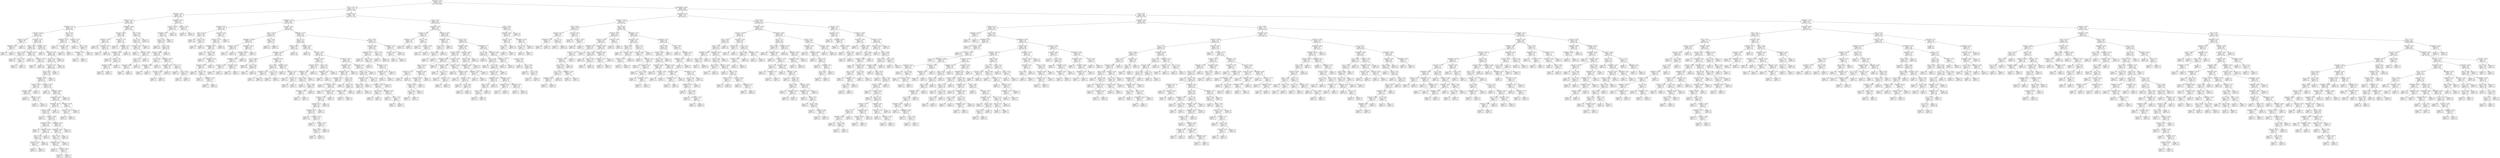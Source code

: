 digraph Tree {
node [shape=box] ;
0 [label="hematokrit <= 0.422\nentropy = 0.938\nsamples = 7438\nvalue = [2636, 4802]"] ;
1 [label="hbver <= 0.343\nentropy = 0.513\nsamples = 2370\nvalue = [271, 2099]"] ;
0 -> 1 [labeldistance=2.5, labelangle=45, headlabel="True"] ;
2 [label="hematokrit <= 0.404\nentropy = 0.301\nsamples = 1122\nvalue = [60, 1062]"] ;
1 -> 2 ;
3 [label="erytrocyty <= 0.617\nentropy = 0.259\nsamples = 1028\nvalue = [45, 983]"] ;
2 -> 3 ;
4 [label="hemoglobin <= 0.713\nentropy = 0.322\nsamples = 596\nvalue = [35, 561]"] ;
3 -> 4 ;
5 [label="erytrocyty <= 0.196\nentropy = 0.266\nsamples = 575\nvalue = [26, 549]"] ;
4 -> 5 ;
6 [label="erytrocyty <= 0.181\nentropy = 0.881\nsamples = 10\nvalue = [3, 7]"] ;
5 -> 6 ;
7 [label="hemoglobin <= 0.22\nentropy = 0.544\nsamples = 8\nvalue = [1, 7]"] ;
6 -> 7 ;
8 [label="entropy = 0.0\nsamples = 1\nvalue = [1, 0]"] ;
7 -> 8 ;
9 [label="entropy = 0.0\nsamples = 7\nvalue = [0, 7]"] ;
7 -> 9 ;
10 [label="entropy = 0.0\nsamples = 2\nvalue = [2, 0]"] ;
6 -> 10 ;
11 [label="hematokrit <= 0.306\nentropy = 0.246\nsamples = 565\nvalue = [23, 542]"] ;
5 -> 11 ;
12 [label="hbver <= 0.169\nentropy = 0.09\nsamples = 264\nvalue = [3, 261]"] ;
11 -> 12 ;
13 [label="hbver <= 0.161\nentropy = 0.619\nsamples = 13\nvalue = [2, 11]"] ;
12 -> 13 ;
14 [label="entropy = 0.0\nsamples = 8\nvalue = [0, 8]"] ;
13 -> 14 ;
15 [label="er-cv <= 0.473\nentropy = 0.971\nsamples = 5\nvalue = [2, 3]"] ;
13 -> 15 ;
16 [label="entropy = 0.0\nsamples = 3\nvalue = [0, 3]"] ;
15 -> 16 ;
17 [label="entropy = 0.0\nsamples = 2\nvalue = [2, 0]"] ;
15 -> 17 ;
18 [label="hematokrit <= 0.288\nentropy = 0.037\nsamples = 251\nvalue = [1, 250]"] ;
12 -> 18 ;
19 [label="entropy = 0.0\nsamples = 201\nvalue = [0, 201]"] ;
18 -> 19 ;
20 [label="hematokrit <= 0.288\nentropy = 0.141\nsamples = 50\nvalue = [1, 49]"] ;
18 -> 20 ;
21 [label="entropy = 0.0\nsamples = 1\nvalue = [1, 0]"] ;
20 -> 21 ;
22 [label="entropy = 0.0\nsamples = 49\nvalue = [0, 49]"] ;
20 -> 22 ;
23 [label="hematokrit <= 0.307\nentropy = 0.353\nsamples = 301\nvalue = [20, 281]"] ;
11 -> 23 ;
24 [label="entropy = 0.0\nsamples = 2\nvalue = [2, 0]"] ;
23 -> 24 ;
25 [label="erytrocyty <= 0.578\nentropy = 0.328\nsamples = 299\nvalue = [18, 281]"] ;
23 -> 25 ;
26 [label="hbver <= 0.327\nentropy = 0.368\nsamples = 255\nvalue = [18, 237]"] ;
25 -> 26 ;
27 [label="erytrocyty <= 0.576\nentropy = 0.41\nsamples = 219\nvalue = [18, 201]"] ;
26 -> 27 ;
28 [label="hbver <= 0.326\nentropy = 0.395\nsamples = 218\nvalue = [17, 201]"] ;
27 -> 28 ;
29 [label="hemoglobin <= 0.491\nentropy = 0.38\nsamples = 217\nvalue = [16, 201]"] ;
28 -> 29 ;
30 [label="erytrocyty <= 0.532\nentropy = 0.161\nsamples = 85\nvalue = [2, 83]"] ;
29 -> 30 ;
31 [label="hematokrit <= 0.395\nentropy = 0.093\nsamples = 84\nvalue = [1, 83]"] ;
30 -> 31 ;
32 [label="entropy = 0.0\nsamples = 73\nvalue = [0, 73]"] ;
31 -> 32 ;
33 [label="hematokrit <= 0.395\nentropy = 0.439\nsamples = 11\nvalue = [1, 10]"] ;
31 -> 33 ;
34 [label="entropy = 0.0\nsamples = 1\nvalue = [1, 0]"] ;
33 -> 34 ;
35 [label="entropy = 0.0\nsamples = 10\nvalue = [0, 10]"] ;
33 -> 35 ;
36 [label="entropy = 0.0\nsamples = 1\nvalue = [1, 0]"] ;
30 -> 36 ;
37 [label="hematokrit <= 0.323\nentropy = 0.488\nsamples = 132\nvalue = [14, 118]"] ;
29 -> 37 ;
38 [label="entropy = 0.0\nsamples = 24\nvalue = [0, 24]"] ;
37 -> 38 ;
39 [label="hemoglobin <= 0.608\nentropy = 0.556\nsamples = 108\nvalue = [14, 94]"] ;
37 -> 39 ;
40 [label="hemoglobin <= 0.592\nentropy = 0.624\nsamples = 90\nvalue = [14, 76]"] ;
39 -> 40 ;
41 [label="hemoglobin <= 0.565\nentropy = 0.56\nsamples = 84\nvalue = [11, 73]"] ;
40 -> 41 ;
42 [label="erytrocyty <= 0.363\nentropy = 0.656\nsamples = 65\nvalue = [11, 54]"] ;
41 -> 42 ;
43 [label="entropy = 0.0\nsamples = 2\nvalue = [2, 0]"] ;
42 -> 43 ;
44 [label="erytrocyty <= 0.504\nentropy = 0.592\nsamples = 63\nvalue = [9, 54]"] ;
42 -> 44 ;
45 [label="hemoglobin <= 0.491\nentropy = 0.365\nsamples = 43\nvalue = [3, 40]"] ;
44 -> 45 ;
46 [label="entropy = 0.0\nsamples = 1\nvalue = [1, 0]"] ;
45 -> 46 ;
47 [label="hematokrit <= 0.398\nentropy = 0.276\nsamples = 42\nvalue = [2, 40]"] ;
45 -> 47 ;
48 [label="hbver <= 0.134\nentropy = 0.165\nsamples = 41\nvalue = [1, 40]"] ;
47 -> 48 ;
49 [label="erytrocyty <= 0.426\nentropy = 0.918\nsamples = 3\nvalue = [1, 2]"] ;
48 -> 49 ;
50 [label="entropy = 0.0\nsamples = 1\nvalue = [1, 0]"] ;
49 -> 50 ;
51 [label="entropy = 0.0\nsamples = 2\nvalue = [0, 2]"] ;
49 -> 51 ;
52 [label="entropy = 0.0\nsamples = 38\nvalue = [0, 38]"] ;
48 -> 52 ;
53 [label="entropy = 0.0\nsamples = 1\nvalue = [1, 0]"] ;
47 -> 53 ;
54 [label="hemoglobin <= 0.562\nentropy = 0.881\nsamples = 20\nvalue = [6, 14]"] ;
44 -> 54 ;
55 [label="hemoglobin <= 0.546\nentropy = 0.764\nsamples = 18\nvalue = [4, 14]"] ;
54 -> 55 ;
56 [label="hbver <= 0.322\nentropy = 0.918\nsamples = 12\nvalue = [4, 8]"] ;
55 -> 56 ;
57 [label="hemoglobin <= 0.516\nentropy = 0.991\nsamples = 9\nvalue = [4, 5]"] ;
56 -> 57 ;
58 [label="entropy = 0.0\nsamples = 2\nvalue = [2, 0]"] ;
57 -> 58 ;
59 [label="erytrocyty <= 0.514\nentropy = 0.863\nsamples = 7\nvalue = [2, 5]"] ;
57 -> 59 ;
60 [label="entropy = 0.0\nsamples = 2\nvalue = [2, 0]"] ;
59 -> 60 ;
61 [label="entropy = 0.0\nsamples = 5\nvalue = [0, 5]"] ;
59 -> 61 ;
62 [label="entropy = 0.0\nsamples = 3\nvalue = [0, 3]"] ;
56 -> 62 ;
63 [label="entropy = 0.0\nsamples = 6\nvalue = [0, 6]"] ;
55 -> 63 ;
64 [label="entropy = 0.0\nsamples = 2\nvalue = [2, 0]"] ;
54 -> 64 ;
65 [label="entropy = 0.0\nsamples = 19\nvalue = [0, 19]"] ;
41 -> 65 ;
66 [label="hematokrit <= 0.365\nentropy = 1.0\nsamples = 6\nvalue = [3, 3]"] ;
40 -> 66 ;
67 [label="erytrocyty <= 0.558\nentropy = 0.811\nsamples = 4\nvalue = [3, 1]"] ;
66 -> 67 ;
68 [label="entropy = 0.0\nsamples = 3\nvalue = [3, 0]"] ;
67 -> 68 ;
69 [label="entropy = 0.0\nsamples = 1\nvalue = [0, 1]"] ;
67 -> 69 ;
70 [label="entropy = 0.0\nsamples = 2\nvalue = [0, 2]"] ;
66 -> 70 ;
71 [label="entropy = 0.0\nsamples = 18\nvalue = [0, 18]"] ;
39 -> 71 ;
72 [label="entropy = 0.0\nsamples = 1\nvalue = [1, 0]"] ;
28 -> 72 ;
73 [label="entropy = 0.0\nsamples = 1\nvalue = [1, 0]"] ;
27 -> 73 ;
74 [label="entropy = 0.0\nsamples = 36\nvalue = [0, 36]"] ;
26 -> 74 ;
75 [label="entropy = 0.0\nsamples = 44\nvalue = [0, 44]"] ;
25 -> 75 ;
76 [label="hbver <= 0.212\nentropy = 0.985\nsamples = 21\nvalue = [9, 12]"] ;
4 -> 76 ;
77 [label="hemoglobin <= 0.719\nentropy = 0.65\nsamples = 12\nvalue = [2, 10]"] ;
76 -> 77 ;
78 [label="entropy = 0.0\nsamples = 1\nvalue = [1, 0]"] ;
77 -> 78 ;
79 [label="erytrocyty <= 0.614\nentropy = 0.439\nsamples = 11\nvalue = [1, 10]"] ;
77 -> 79 ;
80 [label="entropy = 0.0\nsamples = 10\nvalue = [0, 10]"] ;
79 -> 80 ;
81 [label="entropy = 0.0\nsamples = 1\nvalue = [1, 0]"] ;
79 -> 81 ;
82 [label="erytrocyty <= 0.421\nentropy = 0.764\nsamples = 9\nvalue = [7, 2]"] ;
76 -> 82 ;
83 [label="entropy = 0.0\nsamples = 1\nvalue = [0, 1]"] ;
82 -> 83 ;
84 [label="er-cv <= 0.335\nentropy = 0.544\nsamples = 8\nvalue = [7, 1]"] ;
82 -> 84 ;
85 [label="hematokrit <= 0.352\nentropy = 1.0\nsamples = 2\nvalue = [1, 1]"] ;
84 -> 85 ;
86 [label="entropy = 0.0\nsamples = 1\nvalue = [0, 1]"] ;
85 -> 86 ;
87 [label="entropy = 0.0\nsamples = 1\nvalue = [1, 0]"] ;
85 -> 87 ;
88 [label="entropy = 0.0\nsamples = 6\nvalue = [6, 0]"] ;
84 -> 88 ;
89 [label="hemoglobin <= 0.868\nentropy = 0.159\nsamples = 432\nvalue = [10, 422]"] ;
3 -> 89 ;
90 [label="erytrocyty <= 0.732\nentropy = 0.099\nsamples = 389\nvalue = [5, 384]"] ;
89 -> 90 ;
91 [label="hematokrit <= 0.365\nentropy = 0.037\nsamples = 252\nvalue = [1, 251]"] ;
90 -> 91 ;
92 [label="entropy = 0.0\nsamples = 213\nvalue = [0, 213]"] ;
91 -> 92 ;
93 [label="hematokrit <= 0.367\nentropy = 0.172\nsamples = 39\nvalue = [1, 38]"] ;
91 -> 93 ;
94 [label="entropy = 0.0\nsamples = 1\nvalue = [1, 0]"] ;
93 -> 94 ;
95 [label="entropy = 0.0\nsamples = 38\nvalue = [0, 38]"] ;
93 -> 95 ;
96 [label="erytrocyty <= 0.732\nentropy = 0.19\nsamples = 137\nvalue = [4, 133]"] ;
90 -> 96 ;
97 [label="entropy = 0.0\nsamples = 1\nvalue = [1, 0]"] ;
96 -> 97 ;
98 [label="hemoglobin <= 0.771\nentropy = 0.153\nsamples = 136\nvalue = [3, 133]"] ;
96 -> 98 ;
99 [label="hemoglobin <= 0.761\nentropy = 0.267\nsamples = 66\nvalue = [3, 63]"] ;
98 -> 99 ;
100 [label="entropy = 0.0\nsamples = 53\nvalue = [0, 53]"] ;
99 -> 100 ;
101 [label="hbver <= 0.288\nentropy = 0.779\nsamples = 13\nvalue = [3, 10]"] ;
99 -> 101 ;
102 [label="hemoglobin <= 0.769\nentropy = 0.439\nsamples = 11\nvalue = [1, 10]"] ;
101 -> 102 ;
103 [label="entropy = 0.0\nsamples = 10\nvalue = [0, 10]"] ;
102 -> 103 ;
104 [label="entropy = 0.0\nsamples = 1\nvalue = [1, 0]"] ;
102 -> 104 ;
105 [label="entropy = 0.0\nsamples = 2\nvalue = [2, 0]"] ;
101 -> 105 ;
106 [label="entropy = 0.0\nsamples = 70\nvalue = [0, 70]"] ;
98 -> 106 ;
107 [label="er-cv <= 0.433\nentropy = 0.519\nsamples = 43\nvalue = [5, 38]"] ;
89 -> 107 ;
108 [label="er-cv <= 0.422\nentropy = 0.811\nsamples = 20\nvalue = [5, 15]"] ;
107 -> 108 ;
109 [label="erytrocyty <= 0.665\nentropy = 0.65\nsamples = 18\nvalue = [3, 15]"] ;
108 -> 109 ;
110 [label="entropy = 0.0\nsamples = 1\nvalue = [1, 0]"] ;
109 -> 110 ;
111 [label="erytrocyty <= 0.936\nentropy = 0.523\nsamples = 17\nvalue = [2, 15]"] ;
109 -> 111 ;
112 [label="er-cv <= 0.25\nentropy = 0.337\nsamples = 16\nvalue = [1, 15]"] ;
111 -> 112 ;
113 [label="hematokrit <= 0.268\nentropy = 0.811\nsamples = 4\nvalue = [1, 3]"] ;
112 -> 113 ;
114 [label="entropy = 0.0\nsamples = 1\nvalue = [1, 0]"] ;
113 -> 114 ;
115 [label="entropy = 0.0\nsamples = 3\nvalue = [0, 3]"] ;
113 -> 115 ;
116 [label="entropy = 0.0\nsamples = 12\nvalue = [0, 12]"] ;
112 -> 116 ;
117 [label="entropy = 0.0\nsamples = 1\nvalue = [1, 0]"] ;
111 -> 117 ;
118 [label="entropy = 0.0\nsamples = 2\nvalue = [2, 0]"] ;
108 -> 118 ;
119 [label="entropy = 0.0\nsamples = 23\nvalue = [0, 23]"] ;
107 -> 119 ;
120 [label="hemoglobin <= 0.812\nentropy = 0.633\nsamples = 94\nvalue = [15, 79]"] ;
2 -> 120 ;
121 [label="erytrocyty <= 0.558\nentropy = 0.556\nsamples = 85\nvalue = [11, 74]"] ;
120 -> 121 ;
122 [label="hemoglobin <= 0.677\nentropy = 0.76\nsamples = 50\nvalue = [11, 39]"] ;
121 -> 122 ;
123 [label="er-cv <= 0.462\nentropy = 0.696\nsamples = 48\nvalue = [9, 39]"] ;
122 -> 123 ;
124 [label="entropy = 0.0\nsamples = 19\nvalue = [0, 19]"] ;
123 -> 124 ;
125 [label="er-cv <= 0.701\nentropy = 0.894\nsamples = 29\nvalue = [9, 20]"] ;
123 -> 125 ;
126 [label="erytrocyty <= 0.388\nentropy = 0.954\nsamples = 24\nvalue = [9, 15]"] ;
125 -> 126 ;
127 [label="er-cv <= 0.585\nentropy = 0.722\nsamples = 5\nvalue = [4, 1]"] ;
126 -> 127 ;
128 [label="hemoglobin <= 0.464\nentropy = 1.0\nsamples = 2\nvalue = [1, 1]"] ;
127 -> 128 ;
129 [label="entropy = 0.0\nsamples = 1\nvalue = [0, 1]"] ;
128 -> 129 ;
130 [label="entropy = 0.0\nsamples = 1\nvalue = [1, 0]"] ;
128 -> 130 ;
131 [label="entropy = 0.0\nsamples = 3\nvalue = [3, 0]"] ;
127 -> 131 ;
132 [label="hemoglobin <= 0.529\nentropy = 0.831\nsamples = 19\nvalue = [5, 14]"] ;
126 -> 132 ;
133 [label="hemoglobin <= 0.438\nentropy = 0.439\nsamples = 11\nvalue = [1, 10]"] ;
132 -> 133 ;
134 [label="erytrocyty <= 0.405\nentropy = 0.918\nsamples = 3\nvalue = [1, 2]"] ;
133 -> 134 ;
135 [label="entropy = 0.0\nsamples = 2\nvalue = [0, 2]"] ;
134 -> 135 ;
136 [label="entropy = 0.0\nsamples = 1\nvalue = [1, 0]"] ;
134 -> 136 ;
137 [label="entropy = 0.0\nsamples = 8\nvalue = [0, 8]"] ;
133 -> 137 ;
138 [label="er-cv <= 0.617\nentropy = 1.0\nsamples = 8\nvalue = [4, 4]"] ;
132 -> 138 ;
139 [label="entropy = 0.0\nsamples = 3\nvalue = [3, 0]"] ;
138 -> 139 ;
140 [label="er-cv <= 0.661\nentropy = 0.722\nsamples = 5\nvalue = [1, 4]"] ;
138 -> 140 ;
141 [label="entropy = 0.0\nsamples = 4\nvalue = [0, 4]"] ;
140 -> 141 ;
142 [label="entropy = 0.0\nsamples = 1\nvalue = [1, 0]"] ;
140 -> 142 ;
143 [label="entropy = 0.0\nsamples = 5\nvalue = [0, 5]"] ;
125 -> 143 ;
144 [label="entropy = 0.0\nsamples = 2\nvalue = [2, 0]"] ;
122 -> 144 ;
145 [label="entropy = 0.0\nsamples = 35\nvalue = [0, 35]"] ;
121 -> 145 ;
146 [label="erytrocyty <= 0.812\nentropy = 0.991\nsamples = 9\nvalue = [4, 5]"] ;
120 -> 146 ;
147 [label="entropy = 0.0\nsamples = 4\nvalue = [4, 0]"] ;
146 -> 147 ;
148 [label="entropy = 0.0\nsamples = 5\nvalue = [0, 5]"] ;
146 -> 148 ;
149 [label="hematokrit <= 0.374\nentropy = 0.656\nsamples = 1248\nvalue = [211, 1037]"] ;
1 -> 149 ;
150 [label="hemoglobin <= 0.334\nentropy = 0.524\nsamples = 888\nvalue = [105, 783]"] ;
149 -> 150 ;
151 [label="hematokrit <= 0.33\nentropy = 0.197\nsamples = 196\nvalue = [6, 190]"] ;
150 -> 151 ;
152 [label="hbver <= 0.627\nentropy = 0.062\nsamples = 139\nvalue = [1, 138]"] ;
151 -> 152 ;
153 [label="entropy = 0.0\nsamples = 132\nvalue = [0, 132]"] ;
152 -> 153 ;
154 [label="hbver <= 0.63\nentropy = 0.592\nsamples = 7\nvalue = [1, 6]"] ;
152 -> 154 ;
155 [label="entropy = 0.0\nsamples = 1\nvalue = [1, 0]"] ;
154 -> 155 ;
156 [label="entropy = 0.0\nsamples = 6\nvalue = [0, 6]"] ;
154 -> 156 ;
157 [label="erytrocyty <= 0.473\nentropy = 0.429\nsamples = 57\nvalue = [5, 52]"] ;
151 -> 157 ;
158 [label="erytrocyty <= 0.191\nentropy = 0.371\nsamples = 56\nvalue = [4, 52]"] ;
157 -> 158 ;
159 [label="hemoglobin <= 0.187\nentropy = 0.65\nsamples = 24\nvalue = [4, 20]"] ;
158 -> 159 ;
160 [label="entropy = 0.0\nsamples = 11\nvalue = [0, 11]"] ;
159 -> 160 ;
161 [label="hbver <= 0.358\nentropy = 0.89\nsamples = 13\nvalue = [4, 9]"] ;
159 -> 161 ;
162 [label="entropy = 0.0\nsamples = 3\nvalue = [0, 3]"] ;
161 -> 162 ;
163 [label="hemoglobin <= 0.284\nentropy = 0.971\nsamples = 10\nvalue = [4, 6]"] ;
161 -> 163 ;
164 [label="hematokrit <= 0.347\nentropy = 0.811\nsamples = 8\nvalue = [2, 6]"] ;
163 -> 164 ;
165 [label="entropy = 0.0\nsamples = 4\nvalue = [0, 4]"] ;
164 -> 165 ;
166 [label="hbver <= 0.381\nentropy = 1.0\nsamples = 4\nvalue = [2, 2]"] ;
164 -> 166 ;
167 [label="entropy = 0.0\nsamples = 1\nvalue = [1, 0]"] ;
166 -> 167 ;
168 [label="hemoglobin <= 0.195\nentropy = 0.918\nsamples = 3\nvalue = [1, 2]"] ;
166 -> 168 ;
169 [label="entropy = 0.0\nsamples = 1\nvalue = [1, 0]"] ;
168 -> 169 ;
170 [label="entropy = 0.0\nsamples = 2\nvalue = [0, 2]"] ;
168 -> 170 ;
171 [label="entropy = 0.0\nsamples = 2\nvalue = [2, 0]"] ;
163 -> 171 ;
172 [label="entropy = 0.0\nsamples = 32\nvalue = [0, 32]"] ;
158 -> 172 ;
173 [label="entropy = 0.0\nsamples = 1\nvalue = [1, 0]"] ;
157 -> 173 ;
174 [label="erytrocyty <= 0.301\nentropy = 0.592\nsamples = 692\nvalue = [99, 593]"] ;
150 -> 174 ;
175 [label="hbver <= 0.567\nentropy = 0.999\nsamples = 69\nvalue = [36, 33]"] ;
174 -> 175 ;
176 [label="hemoglobin <= 0.389\nentropy = 0.936\nsamples = 54\nvalue = [35, 19]"] ;
175 -> 176 ;
177 [label="erytrocyty <= 0.225\nentropy = 0.831\nsamples = 19\nvalue = [5, 14]"] ;
176 -> 177 ;
178 [label="entropy = 0.0\nsamples = 5\nvalue = [5, 0]"] ;
177 -> 178 ;
179 [label="entropy = 0.0\nsamples = 14\nvalue = [0, 14]"] ;
177 -> 179 ;
180 [label="hemoglobin <= 0.814\nentropy = 0.592\nsamples = 35\nvalue = [30, 5]"] ;
176 -> 180 ;
181 [label="hematokrit <= 0.306\nentropy = 0.439\nsamples = 33\nvalue = [30, 3]"] ;
180 -> 181 ;
182 [label="hemoglobin <= 0.428\nentropy = 0.75\nsamples = 14\nvalue = [11, 3]"] ;
181 -> 182 ;
183 [label="erytrocyty <= 0.214\nentropy = 0.918\nsamples = 3\nvalue = [1, 2]"] ;
182 -> 183 ;
184 [label="entropy = 0.0\nsamples = 1\nvalue = [1, 0]"] ;
183 -> 184 ;
185 [label="entropy = 0.0\nsamples = 2\nvalue = [0, 2]"] ;
183 -> 185 ;
186 [label="hematokrit <= 0.298\nentropy = 0.439\nsamples = 11\nvalue = [10, 1]"] ;
182 -> 186 ;
187 [label="entropy = 0.0\nsamples = 10\nvalue = [10, 0]"] ;
186 -> 187 ;
188 [label="entropy = 0.0\nsamples = 1\nvalue = [0, 1]"] ;
186 -> 188 ;
189 [label="entropy = 0.0\nsamples = 19\nvalue = [19, 0]"] ;
181 -> 189 ;
190 [label="entropy = 0.0\nsamples = 2\nvalue = [0, 2]"] ;
180 -> 190 ;
191 [label="hbver <= 0.816\nentropy = 0.353\nsamples = 15\nvalue = [1, 14]"] ;
175 -> 191 ;
192 [label="entropy = 0.0\nsamples = 14\nvalue = [0, 14]"] ;
191 -> 192 ;
193 [label="entropy = 0.0\nsamples = 1\nvalue = [1, 0]"] ;
191 -> 193 ;
194 [label="hemoglobin <= 0.671\nentropy = 0.473\nsamples = 623\nvalue = [63, 560]"] ;
174 -> 194 ;
195 [label="hbver <= 0.421\nentropy = 0.411\nsamples = 546\nvalue = [45, 501]"] ;
194 -> 195 ;
196 [label="erytrocyty <= 0.547\nentropy = 0.207\nsamples = 277\nvalue = [9, 268]"] ;
195 -> 196 ;
197 [label="hemoglobin <= 0.484\nentropy = 0.296\nsamples = 172\nvalue = [9, 163]"] ;
196 -> 197 ;
198 [label="er-cv <= 0.605\nentropy = 0.064\nsamples = 132\nvalue = [1, 131]"] ;
197 -> 198 ;
199 [label="entropy = 0.0\nsamples = 92\nvalue = [0, 92]"] ;
198 -> 199 ;
200 [label="er-cv <= 0.611\nentropy = 0.169\nsamples = 40\nvalue = [1, 39]"] ;
198 -> 200 ;
201 [label="entropy = 0.0\nsamples = 1\nvalue = [1, 0]"] ;
200 -> 201 ;
202 [label="entropy = 0.0\nsamples = 39\nvalue = [0, 39]"] ;
200 -> 202 ;
203 [label="hemoglobin <= 0.554\nentropy = 0.722\nsamples = 40\nvalue = [8, 32]"] ;
197 -> 203 ;
204 [label="er-cv <= 0.625\nentropy = 0.48\nsamples = 29\nvalue = [3, 26]"] ;
203 -> 204 ;
205 [label="hematokrit <= 0.144\nentropy = 0.235\nsamples = 26\nvalue = [1, 25]"] ;
204 -> 205 ;
206 [label="entropy = 0.0\nsamples = 1\nvalue = [1, 0]"] ;
205 -> 206 ;
207 [label="entropy = 0.0\nsamples = 25\nvalue = [0, 25]"] ;
205 -> 207 ;
208 [label="er-cv <= 0.775\nentropy = 0.918\nsamples = 3\nvalue = [2, 1]"] ;
204 -> 208 ;
209 [label="entropy = 0.0\nsamples = 2\nvalue = [2, 0]"] ;
208 -> 209 ;
210 [label="entropy = 0.0\nsamples = 1\nvalue = [0, 1]"] ;
208 -> 210 ;
211 [label="hematokrit <= 0.29\nentropy = 0.994\nsamples = 11\nvalue = [5, 6]"] ;
203 -> 211 ;
212 [label="entropy = 0.0\nsamples = 5\nvalue = [0, 5]"] ;
211 -> 212 ;
213 [label="erytrocyty <= 0.515\nentropy = 0.65\nsamples = 6\nvalue = [5, 1]"] ;
211 -> 213 ;
214 [label="entropy = 0.0\nsamples = 4\nvalue = [4, 0]"] ;
213 -> 214 ;
215 [label="hbver <= 0.384\nentropy = 1.0\nsamples = 2\nvalue = [1, 1]"] ;
213 -> 215 ;
216 [label="entropy = 0.0\nsamples = 1\nvalue = [1, 0]"] ;
215 -> 216 ;
217 [label="entropy = 0.0\nsamples = 1\nvalue = [0, 1]"] ;
215 -> 217 ;
218 [label="entropy = 0.0\nsamples = 105\nvalue = [0, 105]"] ;
196 -> 218 ;
219 [label="hematokrit <= 0.227\nentropy = 0.568\nsamples = 269\nvalue = [36, 233]"] ;
195 -> 219 ;
220 [label="entropy = 0.0\nsamples = 48\nvalue = [0, 48]"] ;
219 -> 220 ;
221 [label="erytrocyty <= 0.384\nentropy = 0.641\nsamples = 221\nvalue = [36, 185]"] ;
219 -> 221 ;
222 [label="erytrocyty <= 0.365\nentropy = 0.957\nsamples = 37\nvalue = [14, 23]"] ;
221 -> 222 ;
223 [label="hematokrit <= 0.344\nentropy = 0.634\nsamples = 25\nvalue = [4, 21]"] ;
222 -> 223 ;
224 [label="hematokrit <= 0.332\nentropy = 0.89\nsamples = 13\nvalue = [4, 9]"] ;
223 -> 224 ;
225 [label="hbver <= 0.429\nentropy = 0.684\nsamples = 11\nvalue = [2, 9]"] ;
224 -> 225 ;
226 [label="entropy = 0.0\nsamples = 1\nvalue = [1, 0]"] ;
225 -> 226 ;
227 [label="er-cv <= 0.398\nentropy = 0.469\nsamples = 10\nvalue = [1, 9]"] ;
225 -> 227 ;
228 [label="hemoglobin <= 0.495\nentropy = 1.0\nsamples = 2\nvalue = [1, 1]"] ;
227 -> 228 ;
229 [label="entropy = 0.0\nsamples = 1\nvalue = [0, 1]"] ;
228 -> 229 ;
230 [label="entropy = 0.0\nsamples = 1\nvalue = [1, 0]"] ;
228 -> 230 ;
231 [label="entropy = 0.0\nsamples = 8\nvalue = [0, 8]"] ;
227 -> 231 ;
232 [label="entropy = 0.0\nsamples = 2\nvalue = [2, 0]"] ;
224 -> 232 ;
233 [label="entropy = 0.0\nsamples = 12\nvalue = [0, 12]"] ;
223 -> 233 ;
234 [label="er-cv <= 0.482\nentropy = 0.65\nsamples = 12\nvalue = [10, 2]"] ;
222 -> 234 ;
235 [label="hemoglobin <= 0.592\nentropy = 0.918\nsamples = 3\nvalue = [1, 2]"] ;
234 -> 235 ;
236 [label="entropy = 0.0\nsamples = 2\nvalue = [0, 2]"] ;
235 -> 236 ;
237 [label="entropy = 0.0\nsamples = 1\nvalue = [1, 0]"] ;
235 -> 237 ;
238 [label="entropy = 0.0\nsamples = 9\nvalue = [9, 0]"] ;
234 -> 238 ;
239 [label="erytrocyty <= 0.557\nentropy = 0.528\nsamples = 184\nvalue = [22, 162]"] ;
221 -> 239 ;
240 [label="hematokrit <= 0.353\nentropy = 0.412\nsamples = 133\nvalue = [11, 122]"] ;
239 -> 240 ;
241 [label="hemoglobin <= 0.538\nentropy = 0.493\nsamples = 102\nvalue = [11, 91]"] ;
240 -> 241 ;
242 [label="hemoglobin <= 0.334\nentropy = 0.362\nsamples = 87\nvalue = [6, 81]"] ;
241 -> 242 ;
243 [label="entropy = 0.0\nsamples = 1\nvalue = [1, 0]"] ;
242 -> 243 ;
244 [label="hematokrit <= 0.228\nentropy = 0.32\nsamples = 86\nvalue = [5, 81]"] ;
242 -> 244 ;
245 [label="entropy = 0.0\nsamples = 1\nvalue = [1, 0]"] ;
244 -> 245 ;
246 [label="hematokrit <= 0.353\nentropy = 0.274\nsamples = 85\nvalue = [4, 81]"] ;
244 -> 246 ;
247 [label="hematokrit <= 0.301\nentropy = 0.222\nsamples = 84\nvalue = [3, 81]"] ;
246 -> 247 ;
248 [label="hematokrit <= 0.3\nentropy = 0.391\nsamples = 39\nvalue = [3, 36]"] ;
247 -> 248 ;
249 [label="hemoglobin <= 0.41\nentropy = 0.297\nsamples = 38\nvalue = [2, 36]"] ;
248 -> 249 ;
250 [label="entropy = 0.0\nsamples = 19\nvalue = [0, 19]"] ;
249 -> 250 ;
251 [label="hemoglobin <= 0.413\nentropy = 0.485\nsamples = 19\nvalue = [2, 17]"] ;
249 -> 251 ;
252 [label="entropy = 0.0\nsamples = 1\nvalue = [1, 0]"] ;
251 -> 252 ;
253 [label="erytrocyty <= 0.439\nentropy = 0.31\nsamples = 18\nvalue = [1, 17]"] ;
251 -> 253 ;
254 [label="hbver <= 0.527\nentropy = 0.918\nsamples = 3\nvalue = [1, 2]"] ;
253 -> 254 ;
255 [label="entropy = 0.0\nsamples = 1\nvalue = [1, 0]"] ;
254 -> 255 ;
256 [label="entropy = 0.0\nsamples = 2\nvalue = [0, 2]"] ;
254 -> 256 ;
257 [label="entropy = 0.0\nsamples = 15\nvalue = [0, 15]"] ;
253 -> 257 ;
258 [label="entropy = 0.0\nsamples = 1\nvalue = [1, 0]"] ;
248 -> 258 ;
259 [label="entropy = 0.0\nsamples = 45\nvalue = [0, 45]"] ;
247 -> 259 ;
260 [label="entropy = 0.0\nsamples = 1\nvalue = [1, 0]"] ;
246 -> 260 ;
261 [label="er-cv <= 0.296\nentropy = 0.918\nsamples = 15\nvalue = [5, 10]"] ;
241 -> 261 ;
262 [label="entropy = 0.0\nsamples = 3\nvalue = [3, 0]"] ;
261 -> 262 ;
263 [label="hbver <= 0.57\nentropy = 0.65\nsamples = 12\nvalue = [2, 10]"] ;
261 -> 263 ;
264 [label="hematokrit <= 0.323\nentropy = 0.918\nsamples = 3\nvalue = [2, 1]"] ;
263 -> 264 ;
265 [label="entropy = 0.0\nsamples = 1\nvalue = [0, 1]"] ;
264 -> 265 ;
266 [label="entropy = 0.0\nsamples = 2\nvalue = [2, 0]"] ;
264 -> 266 ;
267 [label="entropy = 0.0\nsamples = 9\nvalue = [0, 9]"] ;
263 -> 267 ;
268 [label="entropy = 0.0\nsamples = 31\nvalue = [0, 31]"] ;
240 -> 268 ;
269 [label="hemoglobin <= 0.59\nentropy = 0.752\nsamples = 51\nvalue = [11, 40]"] ;
239 -> 269 ;
270 [label="hbver <= 0.511\nentropy = 0.858\nsamples = 39\nvalue = [11, 28]"] ;
269 -> 270 ;
271 [label="hematokrit <= 0.369\nentropy = 0.454\nsamples = 21\nvalue = [2, 19]"] ;
270 -> 271 ;
272 [label="hbver <= 0.423\nentropy = 0.286\nsamples = 20\nvalue = [1, 19]"] ;
271 -> 272 ;
273 [label="entropy = 0.0\nsamples = 1\nvalue = [1, 0]"] ;
272 -> 273 ;
274 [label="entropy = 0.0\nsamples = 19\nvalue = [0, 19]"] ;
272 -> 274 ;
275 [label="entropy = 0.0\nsamples = 1\nvalue = [1, 0]"] ;
271 -> 275 ;
276 [label="hbver <= 0.651\nentropy = 1.0\nsamples = 18\nvalue = [9, 9]"] ;
270 -> 276 ;
277 [label="hematokrit <= 0.289\nentropy = 0.94\nsamples = 14\nvalue = [9, 5]"] ;
276 -> 277 ;
278 [label="hbver <= 0.567\nentropy = 0.722\nsamples = 5\nvalue = [1, 4]"] ;
277 -> 278 ;
279 [label="entropy = 0.0\nsamples = 4\nvalue = [0, 4]"] ;
278 -> 279 ;
280 [label="entropy = 0.0\nsamples = 1\nvalue = [1, 0]"] ;
278 -> 280 ;
281 [label="hemoglobin <= 0.502\nentropy = 0.503\nsamples = 9\nvalue = [8, 1]"] ;
277 -> 281 ;
282 [label="entropy = 0.0\nsamples = 7\nvalue = [7, 0]"] ;
281 -> 282 ;
283 [label="hbver <= 0.591\nentropy = 1.0\nsamples = 2\nvalue = [1, 1]"] ;
281 -> 283 ;
284 [label="entropy = 0.0\nsamples = 1\nvalue = [0, 1]"] ;
283 -> 284 ;
285 [label="entropy = 0.0\nsamples = 1\nvalue = [1, 0]"] ;
283 -> 285 ;
286 [label="entropy = 0.0\nsamples = 4\nvalue = [0, 4]"] ;
276 -> 286 ;
287 [label="entropy = 0.0\nsamples = 12\nvalue = [0, 12]"] ;
269 -> 287 ;
288 [label="hbver <= 0.564\nentropy = 0.785\nsamples = 77\nvalue = [18, 59]"] ;
194 -> 288 ;
289 [label="erytrocyty <= 0.667\nentropy = 0.946\nsamples = 44\nvalue = [16, 28]"] ;
288 -> 289 ;
290 [label="hemoglobin <= 0.779\nentropy = 0.932\nsamples = 23\nvalue = [15, 8]"] ;
289 -> 290 ;
291 [label="entropy = 0.0\nsamples = 10\nvalue = [10, 0]"] ;
290 -> 291 ;
292 [label="hbver <= 0.412\nentropy = 0.961\nsamples = 13\nvalue = [5, 8]"] ;
290 -> 292 ;
293 [label="entropy = 0.0\nsamples = 3\nvalue = [3, 0]"] ;
292 -> 293 ;
294 [label="hematokrit <= 0.321\nentropy = 0.722\nsamples = 10\nvalue = [2, 8]"] ;
292 -> 294 ;
295 [label="hematokrit <= 0.202\nentropy = 0.918\nsamples = 3\nvalue = [2, 1]"] ;
294 -> 295 ;
296 [label="entropy = 0.0\nsamples = 1\nvalue = [0, 1]"] ;
295 -> 296 ;
297 [label="entropy = 0.0\nsamples = 2\nvalue = [2, 0]"] ;
295 -> 297 ;
298 [label="entropy = 0.0\nsamples = 7\nvalue = [0, 7]"] ;
294 -> 298 ;
299 [label="er-cv <= 0.122\nentropy = 0.276\nsamples = 21\nvalue = [1, 20]"] ;
289 -> 299 ;
300 [label="entropy = 0.0\nsamples = 1\nvalue = [1, 0]"] ;
299 -> 300 ;
301 [label="entropy = 0.0\nsamples = 20\nvalue = [0, 20]"] ;
299 -> 301 ;
302 [label="hematokrit <= 0.253\nentropy = 0.33\nsamples = 33\nvalue = [2, 31]"] ;
288 -> 302 ;
303 [label="erytrocyty <= 0.493\nentropy = 0.971\nsamples = 5\nvalue = [2, 3]"] ;
302 -> 303 ;
304 [label="entropy = 0.0\nsamples = 3\nvalue = [0, 3]"] ;
303 -> 304 ;
305 [label="entropy = 0.0\nsamples = 2\nvalue = [2, 0]"] ;
303 -> 305 ;
306 [label="entropy = 0.0\nsamples = 28\nvalue = [0, 28]"] ;
302 -> 306 ;
307 [label="hbver <= 0.621\nentropy = 0.874\nsamples = 360\nvalue = [106, 254]"] ;
149 -> 307 ;
308 [label="hemoglobin <= 0.286\nentropy = 0.931\nsamples = 291\nvalue = [101, 190]"] ;
307 -> 308 ;
309 [label="erytrocyty <= 0.327\nentropy = 0.527\nsamples = 42\nvalue = [5, 37]"] ;
308 -> 309 ;
310 [label="hematokrit <= 0.417\nentropy = 0.191\nsamples = 34\nvalue = [1, 33]"] ;
309 -> 310 ;
311 [label="entropy = 0.0\nsamples = 33\nvalue = [0, 33]"] ;
310 -> 311 ;
312 [label="entropy = 0.0\nsamples = 1\nvalue = [1, 0]"] ;
310 -> 312 ;
313 [label="hbver <= 0.445\nentropy = 1.0\nsamples = 8\nvalue = [4, 4]"] ;
309 -> 313 ;
314 [label="entropy = 0.0\nsamples = 3\nvalue = [3, 0]"] ;
313 -> 314 ;
315 [label="erytrocyty <= 0.696\nentropy = 0.722\nsamples = 5\nvalue = [1, 4]"] ;
313 -> 315 ;
316 [label="entropy = 0.0\nsamples = 4\nvalue = [0, 4]"] ;
315 -> 316 ;
317 [label="entropy = 0.0\nsamples = 1\nvalue = [1, 0]"] ;
315 -> 317 ;
318 [label="erytrocyty <= 0.236\nentropy = 0.962\nsamples = 249\nvalue = [96, 153]"] ;
308 -> 318 ;
319 [label="hemoglobin <= 0.676\nentropy = 0.779\nsamples = 26\nvalue = [20, 6]"] ;
318 -> 319 ;
320 [label="er-cv <= 0.424\nentropy = 0.276\nsamples = 21\nvalue = [20, 1]"] ;
319 -> 320 ;
321 [label="er-cv <= 0.393\nentropy = 0.918\nsamples = 3\nvalue = [2, 1]"] ;
320 -> 321 ;
322 [label="entropy = 0.0\nsamples = 2\nvalue = [2, 0]"] ;
321 -> 322 ;
323 [label="entropy = 0.0\nsamples = 1\nvalue = [0, 1]"] ;
321 -> 323 ;
324 [label="entropy = 0.0\nsamples = 18\nvalue = [18, 0]"] ;
320 -> 324 ;
325 [label="entropy = 0.0\nsamples = 5\nvalue = [0, 5]"] ;
319 -> 325 ;
326 [label="hbver <= 0.46\nentropy = 0.926\nsamples = 223\nvalue = [76, 147]"] ;
318 -> 326 ;
327 [label="hemoglobin <= 0.601\nentropy = 0.808\nsamples = 137\nvalue = [34, 103]"] ;
326 -> 327 ;
328 [label="erytrocyty <= 0.369\nentropy = 0.628\nsamples = 108\nvalue = [17, 91]"] ;
327 -> 328 ;
329 [label="hemoglobin <= 0.454\nentropy = 0.896\nsamples = 32\nvalue = [10, 22]"] ;
328 -> 329 ;
330 [label="hbver <= 0.365\nentropy = 0.691\nsamples = 27\nvalue = [5, 22]"] ;
329 -> 330 ;
331 [label="erytrocyty <= 0.322\nentropy = 0.971\nsamples = 5\nvalue = [3, 2]"] ;
330 -> 331 ;
332 [label="entropy = 0.0\nsamples = 2\nvalue = [0, 2]"] ;
331 -> 332 ;
333 [label="entropy = 0.0\nsamples = 3\nvalue = [3, 0]"] ;
331 -> 333 ;
334 [label="hematokrit <= 0.406\nentropy = 0.439\nsamples = 22\nvalue = [2, 20]"] ;
330 -> 334 ;
335 [label="hematokrit <= 0.402\nentropy = 0.684\nsamples = 11\nvalue = [2, 9]"] ;
334 -> 335 ;
336 [label="erytrocyty <= 0.299\nentropy = 0.469\nsamples = 10\nvalue = [1, 9]"] ;
335 -> 336 ;
337 [label="er-cv <= 0.63\nentropy = 0.918\nsamples = 3\nvalue = [1, 2]"] ;
336 -> 337 ;
338 [label="entropy = 0.0\nsamples = 2\nvalue = [0, 2]"] ;
337 -> 338 ;
339 [label="entropy = 0.0\nsamples = 1\nvalue = [1, 0]"] ;
337 -> 339 ;
340 [label="entropy = 0.0\nsamples = 7\nvalue = [0, 7]"] ;
336 -> 340 ;
341 [label="entropy = 0.0\nsamples = 1\nvalue = [1, 0]"] ;
335 -> 341 ;
342 [label="entropy = 0.0\nsamples = 11\nvalue = [0, 11]"] ;
334 -> 342 ;
343 [label="entropy = 0.0\nsamples = 5\nvalue = [5, 0]"] ;
329 -> 343 ;
344 [label="hematokrit <= 0.388\nentropy = 0.443\nsamples = 76\nvalue = [7, 69]"] ;
328 -> 344 ;
345 [label="hematokrit <= 0.382\nentropy = 0.742\nsamples = 19\nvalue = [4, 15]"] ;
344 -> 345 ;
346 [label="entropy = 0.0\nsamples = 11\nvalue = [0, 11]"] ;
345 -> 346 ;
347 [label="er-cv <= 0.479\nentropy = 1.0\nsamples = 8\nvalue = [4, 4]"] ;
345 -> 347 ;
348 [label="entropy = 0.0\nsamples = 3\nvalue = [0, 3]"] ;
347 -> 348 ;
349 [label="erytrocyty <= 0.39\nentropy = 0.722\nsamples = 5\nvalue = [4, 1]"] ;
347 -> 349 ;
350 [label="entropy = 0.0\nsamples = 1\nvalue = [0, 1]"] ;
349 -> 350 ;
351 [label="entropy = 0.0\nsamples = 4\nvalue = [4, 0]"] ;
349 -> 351 ;
352 [label="hematokrit <= 0.408\nentropy = 0.297\nsamples = 57\nvalue = [3, 54]"] ;
344 -> 352 ;
353 [label="entropy = 0.0\nsamples = 30\nvalue = [0, 30]"] ;
352 -> 353 ;
354 [label="erytrocyty <= 0.483\nentropy = 0.503\nsamples = 27\nvalue = [3, 24]"] ;
352 -> 354 ;
355 [label="entropy = 0.0\nsamples = 14\nvalue = [0, 14]"] ;
354 -> 355 ;
356 [label="erytrocyty <= 0.485\nentropy = 0.779\nsamples = 13\nvalue = [3, 10]"] ;
354 -> 356 ;
357 [label="entropy = 0.0\nsamples = 2\nvalue = [2, 0]"] ;
356 -> 357 ;
358 [label="er-cv <= 0.826\nentropy = 0.439\nsamples = 11\nvalue = [1, 10]"] ;
356 -> 358 ;
359 [label="entropy = 0.0\nsamples = 10\nvalue = [0, 10]"] ;
358 -> 359 ;
360 [label="entropy = 0.0\nsamples = 1\nvalue = [1, 0]"] ;
358 -> 360 ;
361 [label="erytrocyty <= 0.648\nentropy = 0.978\nsamples = 29\nvalue = [17, 12]"] ;
327 -> 361 ;
362 [label="hbver <= 0.368\nentropy = 0.485\nsamples = 19\nvalue = [17, 2]"] ;
361 -> 362 ;
363 [label="hemoglobin <= 0.638\nentropy = 0.918\nsamples = 6\nvalue = [4, 2]"] ;
362 -> 363 ;
364 [label="hematokrit <= 0.401\nentropy = 0.918\nsamples = 3\nvalue = [1, 2]"] ;
363 -> 364 ;
365 [label="entropy = 0.0\nsamples = 2\nvalue = [0, 2]"] ;
364 -> 365 ;
366 [label="entropy = 0.0\nsamples = 1\nvalue = [1, 0]"] ;
364 -> 366 ;
367 [label="entropy = 0.0\nsamples = 3\nvalue = [3, 0]"] ;
363 -> 367 ;
368 [label="entropy = 0.0\nsamples = 13\nvalue = [13, 0]"] ;
362 -> 368 ;
369 [label="entropy = 0.0\nsamples = 10\nvalue = [0, 10]"] ;
361 -> 369 ;
370 [label="hemoglobin <= 0.7\nentropy = 1.0\nsamples = 86\nvalue = [42, 44]"] ;
326 -> 370 ;
371 [label="er-cv <= 0.318\nentropy = 0.983\nsamples = 59\nvalue = [34, 25]"] ;
370 -> 371 ;
372 [label="entropy = 0.0\nsamples = 6\nvalue = [6, 0]"] ;
371 -> 372 ;
373 [label="er-cv <= 0.353\nentropy = 0.998\nsamples = 53\nvalue = [28, 25]"] ;
371 -> 373 ;
374 [label="entropy = 0.0\nsamples = 3\nvalue = [0, 3]"] ;
373 -> 374 ;
375 [label="er-cv <= 0.802\nentropy = 0.99\nsamples = 50\nvalue = [28, 22]"] ;
373 -> 375 ;
376 [label="erytrocyty <= 0.47\nentropy = 0.997\nsamples = 47\nvalue = [25, 22]"] ;
375 -> 376 ;
377 [label="hemoglobin <= 0.423\nentropy = 0.931\nsamples = 26\nvalue = [17, 9]"] ;
376 -> 377 ;
378 [label="hbver <= 0.515\nentropy = 0.811\nsamples = 12\nvalue = [3, 9]"] ;
377 -> 378 ;
379 [label="hbver <= 0.498\nentropy = 1.0\nsamples = 6\nvalue = [3, 3]"] ;
378 -> 379 ;
380 [label="entropy = 0.0\nsamples = 3\nvalue = [0, 3]"] ;
379 -> 380 ;
381 [label="entropy = 0.0\nsamples = 3\nvalue = [3, 0]"] ;
379 -> 381 ;
382 [label="entropy = 0.0\nsamples = 6\nvalue = [0, 6]"] ;
378 -> 382 ;
383 [label="entropy = 0.0\nsamples = 14\nvalue = [14, 0]"] ;
377 -> 383 ;
384 [label="hemoglobin <= 0.431\nentropy = 0.959\nsamples = 21\nvalue = [8, 13]"] ;
376 -> 384 ;
385 [label="hematokrit <= 0.418\nentropy = 0.544\nsamples = 8\nvalue = [7, 1]"] ;
384 -> 385 ;
386 [label="entropy = 0.0\nsamples = 7\nvalue = [7, 0]"] ;
385 -> 386 ;
387 [label="entropy = 0.0\nsamples = 1\nvalue = [0, 1]"] ;
385 -> 387 ;
388 [label="hematokrit <= 0.374\nentropy = 0.391\nsamples = 13\nvalue = [1, 12]"] ;
384 -> 388 ;
389 [label="entropy = 0.0\nsamples = 1\nvalue = [1, 0]"] ;
388 -> 389 ;
390 [label="entropy = 0.0\nsamples = 12\nvalue = [0, 12]"] ;
388 -> 390 ;
391 [label="entropy = 0.0\nsamples = 3\nvalue = [3, 0]"] ;
375 -> 391 ;
392 [label="hematokrit <= 0.388\nentropy = 0.877\nsamples = 27\nvalue = [8, 19]"] ;
370 -> 392 ;
393 [label="hemoglobin <= 0.721\nentropy = 0.65\nsamples = 6\nvalue = [5, 1]"] ;
392 -> 393 ;
394 [label="entropy = 0.0\nsamples = 1\nvalue = [0, 1]"] ;
393 -> 394 ;
395 [label="entropy = 0.0\nsamples = 5\nvalue = [5, 0]"] ;
393 -> 395 ;
396 [label="hbver <= 0.469\nentropy = 0.592\nsamples = 21\nvalue = [3, 18]"] ;
392 -> 396 ;
397 [label="entropy = 0.0\nsamples = 2\nvalue = [2, 0]"] ;
396 -> 397 ;
398 [label="er-cv <= 0.499\nentropy = 0.297\nsamples = 19\nvalue = [1, 18]"] ;
396 -> 398 ;
399 [label="entropy = 0.0\nsamples = 13\nvalue = [0, 13]"] ;
398 -> 399 ;
400 [label="er-cv <= 0.533\nentropy = 0.65\nsamples = 6\nvalue = [1, 5]"] ;
398 -> 400 ;
401 [label="entropy = 0.0\nsamples = 1\nvalue = [1, 0]"] ;
400 -> 401 ;
402 [label="entropy = 0.0\nsamples = 5\nvalue = [0, 5]"] ;
400 -> 402 ;
403 [label="hbver <= 0.694\nentropy = 0.375\nsamples = 69\nvalue = [5, 64]"] ;
307 -> 403 ;
404 [label="hematokrit <= 0.407\nentropy = 0.581\nsamples = 36\nvalue = [5, 31]"] ;
403 -> 404 ;
405 [label="erytrocyty <= 0.239\nentropy = 0.235\nsamples = 26\nvalue = [1, 25]"] ;
404 -> 405 ;
406 [label="er-cv <= 0.404\nentropy = 1.0\nsamples = 2\nvalue = [1, 1]"] ;
405 -> 406 ;
407 [label="entropy = 0.0\nsamples = 1\nvalue = [0, 1]"] ;
406 -> 407 ;
408 [label="entropy = 0.0\nsamples = 1\nvalue = [1, 0]"] ;
406 -> 408 ;
409 [label="entropy = 0.0\nsamples = 24\nvalue = [0, 24]"] ;
405 -> 409 ;
410 [label="hemoglobin <= 0.629\nentropy = 0.971\nsamples = 10\nvalue = [4, 6]"] ;
404 -> 410 ;
411 [label="er-cv <= 0.725\nentropy = 0.722\nsamples = 5\nvalue = [4, 1]"] ;
410 -> 411 ;
412 [label="entropy = 0.0\nsamples = 4\nvalue = [4, 0]"] ;
411 -> 412 ;
413 [label="entropy = 0.0\nsamples = 1\nvalue = [0, 1]"] ;
411 -> 413 ;
414 [label="entropy = 0.0\nsamples = 5\nvalue = [0, 5]"] ;
410 -> 414 ;
415 [label="entropy = 0.0\nsamples = 33\nvalue = [0, 33]"] ;
403 -> 415 ;
416 [label="hemoglobin <= 0.288\nentropy = 0.997\nsamples = 5068\nvalue = [2365, 2703]"] ;
0 -> 416 [labeldistance=2.5, labelangle=-45, headlabel="False"] ;
417 [label="hemoglobin <= 0.206\nentropy = 0.707\nsamples = 1199\nvalue = [968, 231]"] ;
416 -> 417 ;
418 [label="hematokrit <= 0.528\nentropy = 0.474\nsamples = 679\nvalue = [610, 69]"] ;
417 -> 418 ;
419 [label="hbver <= 0.499\nentropy = 0.956\nsamples = 53\nvalue = [33, 20]"] ;
418 -> 419 ;
420 [label="erytrocyty <= 0.157\nentropy = 0.592\nsamples = 35\nvalue = [30, 5]"] ;
419 -> 420 ;
421 [label="hemoglobin <= 0.142\nentropy = 0.722\nsamples = 5\nvalue = [1, 4]"] ;
420 -> 421 ;
422 [label="entropy = 0.0\nsamples = 1\nvalue = [1, 0]"] ;
421 -> 422 ;
423 [label="entropy = 0.0\nsamples = 4\nvalue = [0, 4]"] ;
421 -> 423 ;
424 [label="er-cv <= 0.174\nentropy = 0.211\nsamples = 30\nvalue = [29, 1]"] ;
420 -> 424 ;
425 [label="entropy = 0.0\nsamples = 1\nvalue = [0, 1]"] ;
424 -> 425 ;
426 [label="entropy = 0.0\nsamples = 29\nvalue = [29, 0]"] ;
424 -> 426 ;
427 [label="erytrocyty <= 0.413\nentropy = 0.65\nsamples = 18\nvalue = [3, 15]"] ;
419 -> 427 ;
428 [label="entropy = 0.0\nsamples = 14\nvalue = [0, 14]"] ;
427 -> 428 ;
429 [label="erytrocyty <= 0.815\nentropy = 0.811\nsamples = 4\nvalue = [3, 1]"] ;
427 -> 429 ;
430 [label="entropy = 0.0\nsamples = 3\nvalue = [3, 0]"] ;
429 -> 430 ;
431 [label="entropy = 0.0\nsamples = 1\nvalue = [0, 1]"] ;
429 -> 431 ;
432 [label="hbver <= 0.624\nentropy = 0.396\nsamples = 626\nvalue = [577, 49]"] ;
418 -> 432 ;
433 [label="hematokrit <= 0.914\nentropy = 0.189\nsamples = 380\nvalue = [369, 11]"] ;
432 -> 433 ;
434 [label="erytrocyty <= 0.238\nentropy = 0.149\nsamples = 374\nvalue = [366, 8]"] ;
433 -> 434 ;
435 [label="hemoglobin <= 0.2\nentropy = 0.383\nsamples = 67\nvalue = [62, 5]"] ;
434 -> 435 ;
436 [label="erytrocyty <= 0.237\nentropy = 0.33\nsamples = 66\nvalue = [62, 4]"] ;
435 -> 436 ;
437 [label="hematokrit <= 0.621\nentropy = 0.27\nsamples = 65\nvalue = [62, 3]"] ;
436 -> 437 ;
438 [label="hbver <= 0.475\nentropy = 0.516\nsamples = 26\nvalue = [23, 3]"] ;
437 -> 438 ;
439 [label="er-cv <= 0.337\nentropy = 0.258\nsamples = 23\nvalue = [22, 1]"] ;
438 -> 439 ;
440 [label="hemoglobin <= 0.134\nentropy = 0.918\nsamples = 3\nvalue = [2, 1]"] ;
439 -> 440 ;
441 [label="entropy = 0.0\nsamples = 1\nvalue = [0, 1]"] ;
440 -> 441 ;
442 [label="entropy = 0.0\nsamples = 2\nvalue = [2, 0]"] ;
440 -> 442 ;
443 [label="entropy = 0.0\nsamples = 20\nvalue = [20, 0]"] ;
439 -> 443 ;
444 [label="hemoglobin <= 0.183\nentropy = 0.918\nsamples = 3\nvalue = [1, 2]"] ;
438 -> 444 ;
445 [label="entropy = 0.0\nsamples = 2\nvalue = [0, 2]"] ;
444 -> 445 ;
446 [label="entropy = 0.0\nsamples = 1\nvalue = [1, 0]"] ;
444 -> 446 ;
447 [label="entropy = 0.0\nsamples = 39\nvalue = [39, 0]"] ;
437 -> 447 ;
448 [label="entropy = 0.0\nsamples = 1\nvalue = [0, 1]"] ;
436 -> 448 ;
449 [label="entropy = 0.0\nsamples = 1\nvalue = [0, 1]"] ;
435 -> 449 ;
450 [label="hematokrit <= 0.805\nentropy = 0.079\nsamples = 307\nvalue = [304, 3]"] ;
434 -> 450 ;
451 [label="hbver <= 0.608\nentropy = 0.033\nsamples = 288\nvalue = [287, 1]"] ;
450 -> 451 ;
452 [label="entropy = 0.0\nsamples = 253\nvalue = [253, 0]"] ;
451 -> 452 ;
453 [label="hbver <= 0.609\nentropy = 0.187\nsamples = 35\nvalue = [34, 1]"] ;
451 -> 453 ;
454 [label="entropy = 0.0\nsamples = 1\nvalue = [0, 1]"] ;
453 -> 454 ;
455 [label="entropy = 0.0\nsamples = 34\nvalue = [34, 0]"] ;
453 -> 455 ;
456 [label="hematokrit <= 0.815\nentropy = 0.485\nsamples = 19\nvalue = [17, 2]"] ;
450 -> 456 ;
457 [label="erytrocyty <= 0.448\nentropy = 1.0\nsamples = 4\nvalue = [2, 2]"] ;
456 -> 457 ;
458 [label="entropy = 0.0\nsamples = 2\nvalue = [2, 0]"] ;
457 -> 458 ;
459 [label="entropy = 0.0\nsamples = 2\nvalue = [0, 2]"] ;
457 -> 459 ;
460 [label="entropy = 0.0\nsamples = 15\nvalue = [15, 0]"] ;
456 -> 460 ;
461 [label="erytrocyty <= 0.568\nentropy = 1.0\nsamples = 6\nvalue = [3, 3]"] ;
433 -> 461 ;
462 [label="entropy = 0.0\nsamples = 3\nvalue = [3, 0]"] ;
461 -> 462 ;
463 [label="entropy = 0.0\nsamples = 3\nvalue = [0, 3]"] ;
461 -> 463 ;
464 [label="hemoglobin <= 0.147\nentropy = 0.621\nsamples = 246\nvalue = [208, 38]"] ;
432 -> 464 ;
465 [label="hematokrit <= 0.837\nentropy = 0.36\nsamples = 146\nvalue = [136, 10]"] ;
464 -> 465 ;
466 [label="hbver <= 0.689\nentropy = 0.174\nsamples = 115\nvalue = [112, 3]"] ;
465 -> 466 ;
467 [label="entropy = 0.0\nsamples = 77\nvalue = [77, 0]"] ;
466 -> 467 ;
468 [label="erytrocyty <= 0.708\nentropy = 0.398\nsamples = 38\nvalue = [35, 3]"] ;
466 -> 468 ;
469 [label="hematokrit <= 0.794\nentropy = 0.971\nsamples = 5\nvalue = [2, 3]"] ;
468 -> 469 ;
470 [label="entropy = 0.0\nsamples = 3\nvalue = [0, 3]"] ;
469 -> 470 ;
471 [label="entropy = 0.0\nsamples = 2\nvalue = [2, 0]"] ;
469 -> 471 ;
472 [label="entropy = 0.0\nsamples = 33\nvalue = [33, 0]"] ;
468 -> 472 ;
473 [label="hbver <= 0.721\nentropy = 0.771\nsamples = 31\nvalue = [24, 7]"] ;
465 -> 473 ;
474 [label="erytrocyty <= 0.659\nentropy = 0.949\nsamples = 19\nvalue = [12, 7]"] ;
473 -> 474 ;
475 [label="entropy = 0.0\nsamples = 7\nvalue = [7, 0]"] ;
474 -> 475 ;
476 [label="erytrocyty <= 0.705\nentropy = 0.98\nsamples = 12\nvalue = [5, 7]"] ;
474 -> 476 ;
477 [label="entropy = 0.0\nsamples = 3\nvalue = [0, 3]"] ;
476 -> 477 ;
478 [label="erytrocyty <= 0.774\nentropy = 0.991\nsamples = 9\nvalue = [5, 4]"] ;
476 -> 478 ;
479 [label="entropy = 0.0\nsamples = 4\nvalue = [4, 0]"] ;
478 -> 479 ;
480 [label="er-cv <= 0.493\nentropy = 0.722\nsamples = 5\nvalue = [1, 4]"] ;
478 -> 480 ;
481 [label="entropy = 0.0\nsamples = 3\nvalue = [0, 3]"] ;
480 -> 481 ;
482 [label="hemoglobin <= 0.076\nentropy = 1.0\nsamples = 2\nvalue = [1, 1]"] ;
480 -> 482 ;
483 [label="entropy = 0.0\nsamples = 1\nvalue = [1, 0]"] ;
482 -> 483 ;
484 [label="entropy = 0.0\nsamples = 1\nvalue = [0, 1]"] ;
482 -> 484 ;
485 [label="entropy = 0.0\nsamples = 12\nvalue = [12, 0]"] ;
473 -> 485 ;
486 [label="hematokrit <= 0.79\nentropy = 0.855\nsamples = 100\nvalue = [72, 28]"] ;
464 -> 486 ;
487 [label="hbver <= 0.834\nentropy = 0.754\nsamples = 83\nvalue = [65, 18]"] ;
486 -> 487 ;
488 [label="erytrocyty <= 0.875\nentropy = 0.696\nsamples = 80\nvalue = [65, 15]"] ;
487 -> 488 ;
489 [label="hbver <= 0.671\nentropy = 0.755\nsamples = 69\nvalue = [54, 15]"] ;
488 -> 489 ;
490 [label="hematokrit <= 0.695\nentropy = 0.439\nsamples = 33\nvalue = [30, 3]"] ;
489 -> 490 ;
491 [label="entropy = 0.0\nsamples = 19\nvalue = [19, 0]"] ;
490 -> 491 ;
492 [label="erytrocyty <= 0.629\nentropy = 0.75\nsamples = 14\nvalue = [11, 3]"] ;
490 -> 492 ;
493 [label="entropy = 0.0\nsamples = 11\nvalue = [11, 0]"] ;
492 -> 493 ;
494 [label="entropy = 0.0\nsamples = 3\nvalue = [0, 3]"] ;
492 -> 494 ;
495 [label="erytrocyty <= 0.595\nentropy = 0.918\nsamples = 36\nvalue = [24, 12]"] ;
489 -> 495 ;
496 [label="hematokrit <= 0.641\nentropy = 0.592\nsamples = 7\nvalue = [1, 6]"] ;
495 -> 496 ;
497 [label="hemoglobin <= 0.189\nentropy = 1.0\nsamples = 2\nvalue = [1, 1]"] ;
496 -> 497 ;
498 [label="entropy = 0.0\nsamples = 1\nvalue = [0, 1]"] ;
497 -> 498 ;
499 [label="entropy = 0.0\nsamples = 1\nvalue = [1, 0]"] ;
497 -> 499 ;
500 [label="entropy = 0.0\nsamples = 5\nvalue = [0, 5]"] ;
496 -> 500 ;
501 [label="hematokrit <= 0.739\nentropy = 0.736\nsamples = 29\nvalue = [23, 6]"] ;
495 -> 501 ;
502 [label="hbver <= 0.765\nentropy = 0.937\nsamples = 17\nvalue = [11, 6]"] ;
501 -> 502 ;
503 [label="hematokrit <= 0.66\nentropy = 0.837\nsamples = 15\nvalue = [11, 4]"] ;
502 -> 503 ;
504 [label="entropy = 0.0\nsamples = 2\nvalue = [0, 2]"] ;
503 -> 504 ;
505 [label="er-cv <= 0.663\nentropy = 0.619\nsamples = 13\nvalue = [11, 2]"] ;
503 -> 505 ;
506 [label="entropy = 0.0\nsamples = 9\nvalue = [9, 0]"] ;
505 -> 506 ;
507 [label="hematokrit <= 0.705\nentropy = 1.0\nsamples = 4\nvalue = [2, 2]"] ;
505 -> 507 ;
508 [label="entropy = 0.0\nsamples = 2\nvalue = [2, 0]"] ;
507 -> 508 ;
509 [label="entropy = 0.0\nsamples = 2\nvalue = [0, 2]"] ;
507 -> 509 ;
510 [label="entropy = 0.0\nsamples = 2\nvalue = [0, 2]"] ;
502 -> 510 ;
511 [label="entropy = 0.0\nsamples = 12\nvalue = [12, 0]"] ;
501 -> 511 ;
512 [label="entropy = 0.0\nsamples = 11\nvalue = [11, 0]"] ;
488 -> 512 ;
513 [label="entropy = 0.0\nsamples = 3\nvalue = [0, 3]"] ;
487 -> 513 ;
514 [label="hbver <= 0.652\nentropy = 0.977\nsamples = 17\nvalue = [7, 10]"] ;
486 -> 514 ;
515 [label="entropy = 0.0\nsamples = 6\nvalue = [0, 6]"] ;
514 -> 515 ;
516 [label="hemoglobin <= 0.179\nentropy = 0.946\nsamples = 11\nvalue = [7, 4]"] ;
514 -> 516 ;
517 [label="hemoglobin <= 0.165\nentropy = 0.918\nsamples = 6\nvalue = [2, 4]"] ;
516 -> 517 ;
518 [label="entropy = 0.0\nsamples = 2\nvalue = [2, 0]"] ;
517 -> 518 ;
519 [label="entropy = 0.0\nsamples = 4\nvalue = [0, 4]"] ;
517 -> 519 ;
520 [label="entropy = 0.0\nsamples = 5\nvalue = [5, 0]"] ;
516 -> 520 ;
521 [label="hbver <= 0.644\nentropy = 0.895\nsamples = 520\nvalue = [358, 162]"] ;
417 -> 521 ;
522 [label="hematokrit <= 0.508\nentropy = 0.787\nsamples = 374\nvalue = [286, 88]"] ;
521 -> 522 ;
523 [label="erytrocyty <= 0.324\nentropy = 0.99\nsamples = 93\nvalue = [52, 41]"] ;
522 -> 523 ;
524 [label="hbver <= 0.484\nentropy = 0.936\nsamples = 54\nvalue = [19, 35]"] ;
523 -> 524 ;
525 [label="hbver <= 0.39\nentropy = 0.987\nsamples = 44\nvalue = [19, 25]"] ;
524 -> 525 ;
526 [label="hemoglobin <= 0.284\nentropy = 0.672\nsamples = 17\nvalue = [3, 14]"] ;
525 -> 526 ;
527 [label="hbver <= 0.293\nentropy = 0.353\nsamples = 15\nvalue = [1, 14]"] ;
526 -> 527 ;
528 [label="entropy = 0.0\nsamples = 1\nvalue = [1, 0]"] ;
527 -> 528 ;
529 [label="entropy = 0.0\nsamples = 14\nvalue = [0, 14]"] ;
527 -> 529 ;
530 [label="entropy = 0.0\nsamples = 2\nvalue = [2, 0]"] ;
526 -> 530 ;
531 [label="hemoglobin <= 0.278\nentropy = 0.975\nsamples = 27\nvalue = [16, 11]"] ;
525 -> 531 ;
532 [label="hbver <= 0.408\nentropy = 0.999\nsamples = 23\nvalue = [12, 11]"] ;
531 -> 532 ;
533 [label="hbver <= 0.397\nentropy = 0.592\nsamples = 7\nvalue = [6, 1]"] ;
532 -> 533 ;
534 [label="entropy = 0.0\nsamples = 1\nvalue = [0, 1]"] ;
533 -> 534 ;
535 [label="entropy = 0.0\nsamples = 6\nvalue = [6, 0]"] ;
533 -> 535 ;
536 [label="erytrocyty <= 0.149\nentropy = 0.954\nsamples = 16\nvalue = [6, 10]"] ;
532 -> 536 ;
537 [label="entropy = 0.0\nsamples = 4\nvalue = [0, 4]"] ;
536 -> 537 ;
538 [label="hbver <= 0.436\nentropy = 1.0\nsamples = 12\nvalue = [6, 6]"] ;
536 -> 538 ;
539 [label="erytrocyty <= 0.175\nentropy = 0.722\nsamples = 5\nvalue = [1, 4]"] ;
538 -> 539 ;
540 [label="entropy = 0.0\nsamples = 1\nvalue = [1, 0]"] ;
539 -> 540 ;
541 [label="entropy = 0.0\nsamples = 4\nvalue = [0, 4]"] ;
539 -> 541 ;
542 [label="erytrocyty <= 0.273\nentropy = 0.863\nsamples = 7\nvalue = [5, 2]"] ;
538 -> 542 ;
543 [label="entropy = 0.0\nsamples = 4\nvalue = [4, 0]"] ;
542 -> 543 ;
544 [label="hemoglobin <= 0.25\nentropy = 0.918\nsamples = 3\nvalue = [1, 2]"] ;
542 -> 544 ;
545 [label="entropy = 0.0\nsamples = 1\nvalue = [1, 0]"] ;
544 -> 545 ;
546 [label="entropy = 0.0\nsamples = 2\nvalue = [0, 2]"] ;
544 -> 546 ;
547 [label="entropy = 0.0\nsamples = 4\nvalue = [4, 0]"] ;
531 -> 547 ;
548 [label="entropy = 0.0\nsamples = 10\nvalue = [0, 10]"] ;
524 -> 548 ;
549 [label="hematokrit <= 0.436\nentropy = 0.619\nsamples = 39\nvalue = [33, 6]"] ;
523 -> 549 ;
550 [label="erytrocyty <= 0.4\nentropy = 0.811\nsamples = 4\nvalue = [1, 3]"] ;
549 -> 550 ;
551 [label="entropy = 0.0\nsamples = 3\nvalue = [0, 3]"] ;
550 -> 551 ;
552 [label="entropy = 0.0\nsamples = 1\nvalue = [1, 0]"] ;
550 -> 552 ;
553 [label="er-cv <= 0.701\nentropy = 0.422\nsamples = 35\nvalue = [32, 3]"] ;
549 -> 553 ;
554 [label="hbver <= 0.383\nentropy = 0.206\nsamples = 31\nvalue = [30, 1]"] ;
553 -> 554 ;
555 [label="hematokrit <= 0.462\nentropy = 1.0\nsamples = 2\nvalue = [1, 1]"] ;
554 -> 555 ;
556 [label="entropy = 0.0\nsamples = 1\nvalue = [0, 1]"] ;
555 -> 556 ;
557 [label="entropy = 0.0\nsamples = 1\nvalue = [1, 0]"] ;
555 -> 557 ;
558 [label="entropy = 0.0\nsamples = 29\nvalue = [29, 0]"] ;
554 -> 558 ;
559 [label="hematokrit <= 0.465\nentropy = 1.0\nsamples = 4\nvalue = [2, 2]"] ;
553 -> 559 ;
560 [label="entropy = 0.0\nsamples = 2\nvalue = [2, 0]"] ;
559 -> 560 ;
561 [label="entropy = 0.0\nsamples = 2\nvalue = [0, 2]"] ;
559 -> 561 ;
562 [label="hematokrit <= 0.698\nentropy = 0.651\nsamples = 281\nvalue = [234, 47]"] ;
522 -> 562 ;
563 [label="hbver <= 0.521\nentropy = 0.353\nsamples = 210\nvalue = [196, 14]"] ;
562 -> 563 ;
564 [label="hbver <= 0.283\nentropy = 0.564\nsamples = 83\nvalue = [72, 11]"] ;
563 -> 564 ;
565 [label="entropy = 0.0\nsamples = 20\nvalue = [20, 0]"] ;
564 -> 565 ;
566 [label="hemoglobin <= 0.224\nentropy = 0.668\nsamples = 63\nvalue = [52, 11]"] ;
564 -> 566 ;
567 [label="entropy = 0.0\nsamples = 10\nvalue = [10, 0]"] ;
566 -> 567 ;
568 [label="hematokrit <= 0.535\nentropy = 0.737\nsamples = 53\nvalue = [42, 11]"] ;
566 -> 568 ;
569 [label="er-cv <= 0.717\nentropy = 0.31\nsamples = 18\nvalue = [17, 1]"] ;
568 -> 569 ;
570 [label="entropy = 0.0\nsamples = 16\nvalue = [16, 0]"] ;
569 -> 570 ;
571 [label="hematokrit <= 0.512\nentropy = 1.0\nsamples = 2\nvalue = [1, 1]"] ;
569 -> 571 ;
572 [label="entropy = 0.0\nsamples = 1\nvalue = [1, 0]"] ;
571 -> 572 ;
573 [label="entropy = 0.0\nsamples = 1\nvalue = [0, 1]"] ;
571 -> 573 ;
574 [label="erytrocyty <= 0.123\nentropy = 0.863\nsamples = 35\nvalue = [25, 10]"] ;
568 -> 574 ;
575 [label="entropy = 0.0\nsamples = 4\nvalue = [4, 0]"] ;
574 -> 575 ;
576 [label="hematokrit <= 0.545\nentropy = 0.907\nsamples = 31\nvalue = [21, 10]"] ;
574 -> 576 ;
577 [label="entropy = 0.0\nsamples = 2\nvalue = [0, 2]"] ;
576 -> 577 ;
578 [label="hbver <= 0.418\nentropy = 0.85\nsamples = 29\nvalue = [21, 8]"] ;
576 -> 578 ;
579 [label="hbver <= 0.299\nentropy = 0.567\nsamples = 15\nvalue = [13, 2]"] ;
578 -> 579 ;
580 [label="entropy = 0.0\nsamples = 1\nvalue = [0, 1]"] ;
579 -> 580 ;
581 [label="hemoglobin <= 0.287\nentropy = 0.371\nsamples = 14\nvalue = [13, 1]"] ;
579 -> 581 ;
582 [label="entropy = 0.0\nsamples = 13\nvalue = [13, 0]"] ;
581 -> 582 ;
583 [label="entropy = 0.0\nsamples = 1\nvalue = [0, 1]"] ;
581 -> 583 ;
584 [label="erytrocyty <= 0.336\nentropy = 0.985\nsamples = 14\nvalue = [8, 6]"] ;
578 -> 584 ;
585 [label="hemoglobin <= 0.245\nentropy = 0.918\nsamples = 12\nvalue = [8, 4]"] ;
584 -> 585 ;
586 [label="entropy = 0.0\nsamples = 4\nvalue = [4, 0]"] ;
585 -> 586 ;
587 [label="hbver <= 0.443\nentropy = 1.0\nsamples = 8\nvalue = [4, 4]"] ;
585 -> 587 ;
588 [label="entropy = 0.0\nsamples = 2\nvalue = [0, 2]"] ;
587 -> 588 ;
589 [label="hbver <= 0.502\nentropy = 0.918\nsamples = 6\nvalue = [4, 2]"] ;
587 -> 589 ;
590 [label="entropy = 0.0\nsamples = 3\nvalue = [3, 0]"] ;
589 -> 590 ;
591 [label="erytrocyty <= 0.249\nentropy = 0.918\nsamples = 3\nvalue = [1, 2]"] ;
589 -> 591 ;
592 [label="entropy = 0.0\nsamples = 2\nvalue = [0, 2]"] ;
591 -> 592 ;
593 [label="entropy = 0.0\nsamples = 1\nvalue = [1, 0]"] ;
591 -> 593 ;
594 [label="entropy = 0.0\nsamples = 2\nvalue = [0, 2]"] ;
584 -> 594 ;
595 [label="hemoglobin <= 0.263\nentropy = 0.161\nsamples = 127\nvalue = [124, 3]"] ;
563 -> 595 ;
596 [label="entropy = 0.0\nsamples = 88\nvalue = [88, 0]"] ;
595 -> 596 ;
597 [label="hematokrit <= 0.663\nentropy = 0.391\nsamples = 39\nvalue = [36, 3]"] ;
595 -> 597 ;
598 [label="hemoglobin <= 0.264\nentropy = 0.179\nsamples = 37\nvalue = [36, 1]"] ;
597 -> 598 ;
599 [label="entropy = 0.0\nsamples = 1\nvalue = [0, 1]"] ;
598 -> 599 ;
600 [label="entropy = 0.0\nsamples = 36\nvalue = [36, 0]"] ;
598 -> 600 ;
601 [label="entropy = 0.0\nsamples = 2\nvalue = [0, 2]"] ;
597 -> 601 ;
602 [label="hbver <= 0.517\nentropy = 0.996\nsamples = 71\nvalue = [38, 33]"] ;
562 -> 602 ;
603 [label="hematokrit <= 0.828\nentropy = 0.477\nsamples = 39\nvalue = [35, 4]"] ;
602 -> 603 ;
604 [label="entropy = 0.0\nsamples = 24\nvalue = [24, 0]"] ;
603 -> 604 ;
605 [label="hematokrit <= 0.834\nentropy = 0.837\nsamples = 15\nvalue = [11, 4]"] ;
603 -> 605 ;
606 [label="entropy = 0.0\nsamples = 1\nvalue = [0, 1]"] ;
605 -> 606 ;
607 [label="er-cv <= 0.662\nentropy = 0.75\nsamples = 14\nvalue = [11, 3]"] ;
605 -> 607 ;
608 [label="entropy = 0.0\nsamples = 8\nvalue = [8, 0]"] ;
607 -> 608 ;
609 [label="hematokrit <= 0.91\nentropy = 1.0\nsamples = 6\nvalue = [3, 3]"] ;
607 -> 609 ;
610 [label="er-cv <= 0.674\nentropy = 0.811\nsamples = 4\nvalue = [3, 1]"] ;
609 -> 610 ;
611 [label="entropy = 0.0\nsamples = 1\nvalue = [0, 1]"] ;
610 -> 611 ;
612 [label="entropy = 0.0\nsamples = 3\nvalue = [3, 0]"] ;
610 -> 612 ;
613 [label="entropy = 0.0\nsamples = 2\nvalue = [0, 2]"] ;
609 -> 613 ;
614 [label="erytrocyty <= 0.295\nentropy = 0.449\nsamples = 32\nvalue = [3, 29]"] ;
602 -> 614 ;
615 [label="entropy = 0.0\nsamples = 3\nvalue = [3, 0]"] ;
614 -> 615 ;
616 [label="entropy = 0.0\nsamples = 29\nvalue = [0, 29]"] ;
614 -> 616 ;
617 [label="erytrocyty <= 0.491\nentropy = 1.0\nsamples = 146\nvalue = [72, 74]"] ;
521 -> 617 ;
618 [label="hematokrit <= 0.721\nentropy = 0.592\nsamples = 28\nvalue = [4, 24]"] ;
617 -> 618 ;
619 [label="entropy = 0.0\nsamples = 19\nvalue = [0, 19]"] ;
618 -> 619 ;
620 [label="hemoglobin <= 0.261\nentropy = 0.991\nsamples = 9\nvalue = [4, 5]"] ;
618 -> 620 ;
621 [label="entropy = 0.0\nsamples = 2\nvalue = [2, 0]"] ;
620 -> 621 ;
622 [label="erytrocyty <= 0.331\nentropy = 0.863\nsamples = 7\nvalue = [2, 5]"] ;
620 -> 622 ;
623 [label="entropy = 0.0\nsamples = 1\nvalue = [1, 0]"] ;
622 -> 623 ;
624 [label="er-cv <= 0.238\nentropy = 0.65\nsamples = 6\nvalue = [1, 5]"] ;
622 -> 624 ;
625 [label="entropy = 0.0\nsamples = 1\nvalue = [1, 0]"] ;
624 -> 625 ;
626 [label="entropy = 0.0\nsamples = 5\nvalue = [0, 5]"] ;
624 -> 626 ;
627 [label="erytrocyty <= 0.603\nentropy = 0.983\nsamples = 118\nvalue = [68, 50]"] ;
617 -> 627 ;
628 [label="hematokrit <= 0.662\nentropy = 0.977\nsamples = 34\nvalue = [14, 20]"] ;
627 -> 628 ;
629 [label="entropy = 0.0\nsamples = 11\nvalue = [0, 11]"] ;
628 -> 629 ;
630 [label="erytrocyty <= 0.497\nentropy = 0.966\nsamples = 23\nvalue = [14, 9]"] ;
628 -> 630 ;
631 [label="entropy = 0.0\nsamples = 3\nvalue = [3, 0]"] ;
630 -> 631 ;
632 [label="er-cv <= 0.644\nentropy = 0.993\nsamples = 20\nvalue = [11, 9]"] ;
630 -> 632 ;
633 [label="hematokrit <= 0.687\nentropy = 0.998\nsamples = 17\nvalue = [8, 9]"] ;
632 -> 633 ;
634 [label="entropy = 0.0\nsamples = 3\nvalue = [0, 3]"] ;
633 -> 634 ;
635 [label="erytrocyty <= 0.565\nentropy = 0.985\nsamples = 14\nvalue = [8, 6]"] ;
633 -> 635 ;
636 [label="hbver <= 0.671\nentropy = 0.954\nsamples = 8\nvalue = [3, 5]"] ;
635 -> 636 ;
637 [label="entropy = 0.0\nsamples = 2\nvalue = [0, 2]"] ;
636 -> 637 ;
638 [label="hemoglobin <= 0.251\nentropy = 1.0\nsamples = 6\nvalue = [3, 3]"] ;
636 -> 638 ;
639 [label="er-cv <= 0.595\nentropy = 0.811\nsamples = 4\nvalue = [3, 1]"] ;
638 -> 639 ;
640 [label="entropy = 0.0\nsamples = 3\nvalue = [3, 0]"] ;
639 -> 640 ;
641 [label="entropy = 0.0\nsamples = 1\nvalue = [0, 1]"] ;
639 -> 641 ;
642 [label="entropy = 0.0\nsamples = 2\nvalue = [0, 2]"] ;
638 -> 642 ;
643 [label="er-cv <= 0.397\nentropy = 0.65\nsamples = 6\nvalue = [5, 1]"] ;
635 -> 643 ;
644 [label="entropy = 0.0\nsamples = 1\nvalue = [0, 1]"] ;
643 -> 644 ;
645 [label="entropy = 0.0\nsamples = 5\nvalue = [5, 0]"] ;
643 -> 645 ;
646 [label="entropy = 0.0\nsamples = 3\nvalue = [3, 0]"] ;
632 -> 646 ;
647 [label="hematokrit <= 0.825\nentropy = 0.94\nsamples = 84\nvalue = [54, 30]"] ;
627 -> 647 ;
648 [label="erytrocyty <= 0.626\nentropy = 0.918\nsamples = 81\nvalue = [54, 27]"] ;
647 -> 648 ;
649 [label="entropy = 0.0\nsamples = 5\nvalue = [5, 0]"] ;
648 -> 649 ;
650 [label="hbver <= 0.856\nentropy = 0.939\nsamples = 76\nvalue = [49, 27]"] ;
648 -> 650 ;
651 [label="hbver <= 0.811\nentropy = 0.918\nsamples = 72\nvalue = [48, 24]"] ;
650 -> 651 ;
652 [label="hematokrit <= 0.586\nentropy = 0.946\nsamples = 66\nvalue = [42, 24]"] ;
651 -> 652 ;
653 [label="entropy = 0.0\nsamples = 6\nvalue = [6, 0]"] ;
652 -> 653 ;
654 [label="hbver <= 0.653\nentropy = 0.971\nsamples = 60\nvalue = [36, 24]"] ;
652 -> 654 ;
655 [label="entropy = 0.0\nsamples = 3\nvalue = [0, 3]"] ;
654 -> 655 ;
656 [label="hbver <= 0.799\nentropy = 0.949\nsamples = 57\nvalue = [36, 21]"] ;
654 -> 656 ;
657 [label="erytrocyty <= 0.639\nentropy = 0.93\nsamples = 55\nvalue = [36, 19]"] ;
656 -> 657 ;
658 [label="entropy = 0.0\nsamples = 4\nvalue = [4, 0]"] ;
657 -> 658 ;
659 [label="erytrocyty <= 0.641\nentropy = 0.953\nsamples = 51\nvalue = [32, 19]"] ;
657 -> 659 ;
660 [label="entropy = 0.0\nsamples = 2\nvalue = [0, 2]"] ;
659 -> 660 ;
661 [label="hbver <= 0.724\nentropy = 0.931\nsamples = 49\nvalue = [32, 17]"] ;
659 -> 661 ;
662 [label="erytrocyty <= 0.806\nentropy = 1.0\nsamples = 26\nvalue = [13, 13]"] ;
661 -> 662 ;
663 [label="hbver <= 0.717\nentropy = 0.837\nsamples = 15\nvalue = [11, 4]"] ;
662 -> 663 ;
664 [label="hematokrit <= 0.695\nentropy = 0.619\nsamples = 13\nvalue = [11, 2]"] ;
663 -> 664 ;
665 [label="entropy = 0.0\nsamples = 10\nvalue = [10, 0]"] ;
664 -> 665 ;
666 [label="er-cv <= 0.599\nentropy = 0.918\nsamples = 3\nvalue = [1, 2]"] ;
664 -> 666 ;
667 [label="entropy = 0.0\nsamples = 2\nvalue = [0, 2]"] ;
666 -> 667 ;
668 [label="entropy = 0.0\nsamples = 1\nvalue = [1, 0]"] ;
666 -> 668 ;
669 [label="entropy = 0.0\nsamples = 2\nvalue = [0, 2]"] ;
663 -> 669 ;
670 [label="hemoglobin <= 0.224\nentropy = 0.684\nsamples = 11\nvalue = [2, 9]"] ;
662 -> 670 ;
671 [label="hematokrit <= 0.702\nentropy = 0.918\nsamples = 3\nvalue = [2, 1]"] ;
670 -> 671 ;
672 [label="entropy = 0.0\nsamples = 2\nvalue = [2, 0]"] ;
671 -> 672 ;
673 [label="entropy = 0.0\nsamples = 1\nvalue = [0, 1]"] ;
671 -> 673 ;
674 [label="entropy = 0.0\nsamples = 8\nvalue = [0, 8]"] ;
670 -> 674 ;
675 [label="hematokrit <= 0.66\nentropy = 0.667\nsamples = 23\nvalue = [19, 4]"] ;
661 -> 675 ;
676 [label="erytrocyty <= 0.789\nentropy = 1.0\nsamples = 8\nvalue = [4, 4]"] ;
675 -> 676 ;
677 [label="entropy = 0.0\nsamples = 3\nvalue = [0, 3]"] ;
676 -> 677 ;
678 [label="hematokrit <= 0.659\nentropy = 0.722\nsamples = 5\nvalue = [4, 1]"] ;
676 -> 678 ;
679 [label="entropy = 0.0\nsamples = 4\nvalue = [4, 0]"] ;
678 -> 679 ;
680 [label="entropy = 0.0\nsamples = 1\nvalue = [0, 1]"] ;
678 -> 680 ;
681 [label="entropy = 0.0\nsamples = 15\nvalue = [15, 0]"] ;
675 -> 681 ;
682 [label="entropy = 0.0\nsamples = 2\nvalue = [0, 2]"] ;
656 -> 682 ;
683 [label="entropy = 0.0\nsamples = 6\nvalue = [6, 0]"] ;
651 -> 683 ;
684 [label="er-cv <= 0.269\nentropy = 0.811\nsamples = 4\nvalue = [1, 3]"] ;
650 -> 684 ;
685 [label="entropy = 0.0\nsamples = 1\nvalue = [1, 0]"] ;
684 -> 685 ;
686 [label="entropy = 0.0\nsamples = 3\nvalue = [0, 3]"] ;
684 -> 686 ;
687 [label="entropy = 0.0\nsamples = 3\nvalue = [0, 3]"] ;
647 -> 687 ;
688 [label="hbver <= 0.447\nentropy = 0.944\nsamples = 3869\nvalue = [1397, 2472]"] ;
416 -> 688 ;
689 [label="hematokrit <= 0.485\nentropy = 0.948\nsamples = 1451\nvalue = [920, 531]"] ;
688 -> 689 ;
690 [label="erytrocyty <= 0.197\nentropy = 0.901\nsamples = 338\nvalue = [107, 231]"] ;
689 -> 690 ;
691 [label="hemoglobin <= 0.315\nentropy = 0.592\nsamples = 7\nvalue = [6, 1]"] ;
690 -> 691 ;
692 [label="entropy = 0.0\nsamples = 1\nvalue = [0, 1]"] ;
691 -> 692 ;
693 [label="entropy = 0.0\nsamples = 6\nvalue = [6, 0]"] ;
691 -> 693 ;
694 [label="hbver <= 0.234\nentropy = 0.887\nsamples = 331\nvalue = [101, 230]"] ;
690 -> 694 ;
695 [label="hemoglobin <= 0.421\nentropy = 0.644\nsamples = 61\nvalue = [10, 51]"] ;
694 -> 695 ;
696 [label="entropy = 0.0\nsamples = 3\nvalue = [3, 0]"] ;
695 -> 696 ;
697 [label="erytrocyty <= 0.559\nentropy = 0.531\nsamples = 58\nvalue = [7, 51]"] ;
695 -> 697 ;
698 [label="entropy = 0.0\nsamples = 23\nvalue = [0, 23]"] ;
697 -> 698 ;
699 [label="erytrocyty <= 0.568\nentropy = 0.722\nsamples = 35\nvalue = [7, 28]"] ;
697 -> 699 ;
700 [label="entropy = 0.0\nsamples = 2\nvalue = [2, 0]"] ;
699 -> 700 ;
701 [label="hemoglobin <= 0.806\nentropy = 0.614\nsamples = 33\nvalue = [5, 28]"] ;
699 -> 701 ;
702 [label="hematokrit <= 0.477\nentropy = 0.381\nsamples = 27\nvalue = [2, 25]"] ;
701 -> 702 ;
703 [label="entropy = 0.0\nsamples = 21\nvalue = [0, 21]"] ;
702 -> 703 ;
704 [label="er-cv <= 0.498\nentropy = 0.918\nsamples = 6\nvalue = [2, 4]"] ;
702 -> 704 ;
705 [label="entropy = 0.0\nsamples = 3\nvalue = [0, 3]"] ;
704 -> 705 ;
706 [label="erytrocyty <= 0.687\nentropy = 0.918\nsamples = 3\nvalue = [2, 1]"] ;
704 -> 706 ;
707 [label="entropy = 0.0\nsamples = 2\nvalue = [2, 0]"] ;
706 -> 707 ;
708 [label="entropy = 0.0\nsamples = 1\nvalue = [0, 1]"] ;
706 -> 708 ;
709 [label="hematokrit <= 0.474\nentropy = 1.0\nsamples = 6\nvalue = [3, 3]"] ;
701 -> 709 ;
710 [label="hematokrit <= 0.433\nentropy = 0.811\nsamples = 4\nvalue = [3, 1]"] ;
709 -> 710 ;
711 [label="entropy = 0.0\nsamples = 1\nvalue = [0, 1]"] ;
710 -> 711 ;
712 [label="entropy = 0.0\nsamples = 3\nvalue = [3, 0]"] ;
710 -> 712 ;
713 [label="entropy = 0.0\nsamples = 2\nvalue = [0, 2]"] ;
709 -> 713 ;
714 [label="hemoglobin <= 0.653\nentropy = 0.922\nsamples = 270\nvalue = [91, 179]"] ;
694 -> 714 ;
715 [label="erytrocyty <= 0.55\nentropy = 0.868\nsamples = 228\nvalue = [66, 162]"] ;
714 -> 715 ;
716 [label="hemoglobin <= 0.537\nentropy = 0.924\nsamples = 168\nvalue = [57, 111]"] ;
715 -> 716 ;
717 [label="erytrocyty <= 0.32\nentropy = 0.82\nsamples = 133\nvalue = [34, 99]"] ;
716 -> 717 ;
718 [label="hemoglobin <= 0.462\nentropy = 0.992\nsamples = 29\nvalue = [13, 16]"] ;
717 -> 718 ;
719 [label="hbver <= 0.417\nentropy = 0.918\nsamples = 24\nvalue = [8, 16]"] ;
718 -> 719 ;
720 [label="hbver <= 0.394\nentropy = 0.971\nsamples = 20\nvalue = [8, 12]"] ;
719 -> 720 ;
721 [label="hbver <= 0.333\nentropy = 0.918\nsamples = 18\nvalue = [6, 12]"] ;
720 -> 721 ;
722 [label="hemoglobin <= 0.422\nentropy = 0.985\nsamples = 14\nvalue = [6, 8]"] ;
721 -> 722 ;
723 [label="er-cv <= 0.656\nentropy = 0.994\nsamples = 11\nvalue = [6, 5]"] ;
722 -> 723 ;
724 [label="hematokrit <= 0.441\nentropy = 0.991\nsamples = 9\nvalue = [4, 5]"] ;
723 -> 724 ;
725 [label="entropy = 0.0\nsamples = 2\nvalue = [2, 0]"] ;
724 -> 725 ;
726 [label="hemoglobin <= 0.366\nentropy = 0.863\nsamples = 7\nvalue = [2, 5]"] ;
724 -> 726 ;
727 [label="entropy = 0.0\nsamples = 4\nvalue = [0, 4]"] ;
726 -> 727 ;
728 [label="er-cv <= 0.59\nentropy = 0.918\nsamples = 3\nvalue = [2, 1]"] ;
726 -> 728 ;
729 [label="entropy = 0.0\nsamples = 2\nvalue = [2, 0]"] ;
728 -> 729 ;
730 [label="entropy = 0.0\nsamples = 1\nvalue = [0, 1]"] ;
728 -> 730 ;
731 [label="entropy = 0.0\nsamples = 2\nvalue = [2, 0]"] ;
723 -> 731 ;
732 [label="entropy = 0.0\nsamples = 3\nvalue = [0, 3]"] ;
722 -> 732 ;
733 [label="entropy = 0.0\nsamples = 4\nvalue = [0, 4]"] ;
721 -> 733 ;
734 [label="entropy = 0.0\nsamples = 2\nvalue = [2, 0]"] ;
720 -> 734 ;
735 [label="entropy = 0.0\nsamples = 4\nvalue = [0, 4]"] ;
719 -> 735 ;
736 [label="entropy = 0.0\nsamples = 5\nvalue = [5, 0]"] ;
718 -> 736 ;
737 [label="erytrocyty <= 0.539\nentropy = 0.726\nsamples = 104\nvalue = [21, 83]"] ;
717 -> 737 ;
738 [label="hemoglobin <= 0.4\nentropy = 0.694\nsamples = 102\nvalue = [19, 83]"] ;
737 -> 738 ;
739 [label="erytrocyty <= 0.409\nentropy = 0.946\nsamples = 22\nvalue = [8, 14]"] ;
738 -> 739 ;
740 [label="hbver <= 0.272\nentropy = 0.544\nsamples = 16\nvalue = [2, 14]"] ;
739 -> 740 ;
741 [label="entropy = 0.0\nsamples = 1\nvalue = [1, 0]"] ;
740 -> 741 ;
742 [label="er-cv <= 0.394\nentropy = 0.353\nsamples = 15\nvalue = [1, 14]"] ;
740 -> 742 ;
743 [label="er-cv <= 0.338\nentropy = 0.811\nsamples = 4\nvalue = [1, 3]"] ;
742 -> 743 ;
744 [label="entropy = 0.0\nsamples = 3\nvalue = [0, 3]"] ;
743 -> 744 ;
745 [label="entropy = 0.0\nsamples = 1\nvalue = [1, 0]"] ;
743 -> 745 ;
746 [label="entropy = 0.0\nsamples = 11\nvalue = [0, 11]"] ;
742 -> 746 ;
747 [label="entropy = 0.0\nsamples = 6\nvalue = [6, 0]"] ;
739 -> 747 ;
748 [label="hbver <= 0.364\nentropy = 0.578\nsamples = 80\nvalue = [11, 69]"] ;
738 -> 748 ;
749 [label="hemoglobin <= 0.47\nentropy = 0.327\nsamples = 50\nvalue = [3, 47]"] ;
748 -> 749 ;
750 [label="entropy = 0.0\nsamples = 24\nvalue = [0, 24]"] ;
749 -> 750 ;
751 [label="hemoglobin <= 0.479\nentropy = 0.516\nsamples = 26\nvalue = [3, 23]"] ;
749 -> 751 ;
752 [label="hbver <= 0.298\nentropy = 0.918\nsamples = 3\nvalue = [2, 1]"] ;
751 -> 752 ;
753 [label="entropy = 0.0\nsamples = 1\nvalue = [0, 1]"] ;
752 -> 753 ;
754 [label="entropy = 0.0\nsamples = 2\nvalue = [2, 0]"] ;
752 -> 754 ;
755 [label="er-cv <= 0.36\nentropy = 0.258\nsamples = 23\nvalue = [1, 22]"] ;
751 -> 755 ;
756 [label="hemoglobin <= 0.512\nentropy = 0.918\nsamples = 3\nvalue = [1, 2]"] ;
755 -> 756 ;
757 [label="entropy = 0.0\nsamples = 1\nvalue = [1, 0]"] ;
756 -> 757 ;
758 [label="entropy = 0.0\nsamples = 2\nvalue = [0, 2]"] ;
756 -> 758 ;
759 [label="entropy = 0.0\nsamples = 20\nvalue = [0, 20]"] ;
755 -> 759 ;
760 [label="hbver <= 0.368\nentropy = 0.837\nsamples = 30\nvalue = [8, 22]"] ;
748 -> 760 ;
761 [label="entropy = 0.0\nsamples = 2\nvalue = [2, 0]"] ;
760 -> 761 ;
762 [label="erytrocyty <= 0.423\nentropy = 0.75\nsamples = 28\nvalue = [6, 22]"] ;
760 -> 762 ;
763 [label="hemoglobin <= 0.418\nentropy = 0.98\nsamples = 12\nvalue = [5, 7]"] ;
762 -> 763 ;
764 [label="entropy = 0.0\nsamples = 4\nvalue = [0, 4]"] ;
763 -> 764 ;
765 [label="hbver <= 0.401\nentropy = 0.954\nsamples = 8\nvalue = [5, 3]"] ;
763 -> 765 ;
766 [label="er-cv <= 0.416\nentropy = 0.971\nsamples = 5\nvalue = [2, 3]"] ;
765 -> 766 ;
767 [label="entropy = 0.0\nsamples = 2\nvalue = [2, 0]"] ;
766 -> 767 ;
768 [label="entropy = 0.0\nsamples = 3\nvalue = [0, 3]"] ;
766 -> 768 ;
769 [label="entropy = 0.0\nsamples = 3\nvalue = [3, 0]"] ;
765 -> 769 ;
770 [label="hbver <= 0.374\nentropy = 0.337\nsamples = 16\nvalue = [1, 15]"] ;
762 -> 770 ;
771 [label="hbver <= 0.372\nentropy = 1.0\nsamples = 2\nvalue = [1, 1]"] ;
770 -> 771 ;
772 [label="entropy = 0.0\nsamples = 1\nvalue = [0, 1]"] ;
771 -> 772 ;
773 [label="entropy = 0.0\nsamples = 1\nvalue = [1, 0]"] ;
771 -> 773 ;
774 [label="entropy = 0.0\nsamples = 14\nvalue = [0, 14]"] ;
770 -> 774 ;
775 [label="entropy = 0.0\nsamples = 2\nvalue = [2, 0]"] ;
737 -> 775 ;
776 [label="hbver <= 0.365\nentropy = 0.928\nsamples = 35\nvalue = [23, 12]"] ;
716 -> 776 ;
777 [label="er-cv <= 0.447\nentropy = 1.0\nsamples = 22\nvalue = [11, 11]"] ;
776 -> 777 ;
778 [label="erytrocyty <= 0.437\nentropy = 0.503\nsamples = 9\nvalue = [1, 8]"] ;
777 -> 778 ;
779 [label="entropy = 0.0\nsamples = 1\nvalue = [1, 0]"] ;
778 -> 779 ;
780 [label="entropy = 0.0\nsamples = 8\nvalue = [0, 8]"] ;
778 -> 780 ;
781 [label="hbver <= 0.308\nentropy = 0.779\nsamples = 13\nvalue = [10, 3]"] ;
777 -> 781 ;
782 [label="entropy = 0.0\nsamples = 7\nvalue = [7, 0]"] ;
781 -> 782 ;
783 [label="hematokrit <= 0.443\nentropy = 1.0\nsamples = 6\nvalue = [3, 3]"] ;
781 -> 783 ;
784 [label="entropy = 0.0\nsamples = 2\nvalue = [2, 0]"] ;
783 -> 784 ;
785 [label="erytrocyty <= 0.525\nentropy = 0.811\nsamples = 4\nvalue = [1, 3]"] ;
783 -> 785 ;
786 [label="hemoglobin <= 0.548\nentropy = 1.0\nsamples = 2\nvalue = [1, 1]"] ;
785 -> 786 ;
787 [label="entropy = 0.0\nsamples = 1\nvalue = [0, 1]"] ;
786 -> 787 ;
788 [label="entropy = 0.0\nsamples = 1\nvalue = [1, 0]"] ;
786 -> 788 ;
789 [label="entropy = 0.0\nsamples = 2\nvalue = [0, 2]"] ;
785 -> 789 ;
790 [label="hbver <= 0.417\nentropy = 0.391\nsamples = 13\nvalue = [12, 1]"] ;
776 -> 790 ;
791 [label="entropy = 0.0\nsamples = 8\nvalue = [8, 0]"] ;
790 -> 791 ;
792 [label="hbver <= 0.425\nentropy = 0.722\nsamples = 5\nvalue = [4, 1]"] ;
790 -> 792 ;
793 [label="entropy = 0.0\nsamples = 1\nvalue = [0, 1]"] ;
792 -> 793 ;
794 [label="entropy = 0.0\nsamples = 4\nvalue = [4, 0]"] ;
792 -> 794 ;
795 [label="hemoglobin <= 0.579\nentropy = 0.61\nsamples = 60\nvalue = [9, 51]"] ;
715 -> 795 ;
796 [label="erytrocyty <= 0.588\nentropy = 0.881\nsamples = 30\nvalue = [9, 21]"] ;
795 -> 796 ;
797 [label="hematokrit <= 0.431\nentropy = 0.323\nsamples = 17\nvalue = [1, 16]"] ;
796 -> 797 ;
798 [label="er-cv <= 0.481\nentropy = 1.0\nsamples = 2\nvalue = [1, 1]"] ;
797 -> 798 ;
799 [label="entropy = 0.0\nsamples = 1\nvalue = [0, 1]"] ;
798 -> 799 ;
800 [label="entropy = 0.0\nsamples = 1\nvalue = [1, 0]"] ;
798 -> 800 ;
801 [label="entropy = 0.0\nsamples = 15\nvalue = [0, 15]"] ;
797 -> 801 ;
802 [label="hbver <= 0.397\nentropy = 0.961\nsamples = 13\nvalue = [8, 5]"] ;
796 -> 802 ;
803 [label="erytrocyty <= 0.596\nentropy = 0.722\nsamples = 10\nvalue = [8, 2]"] ;
802 -> 803 ;
804 [label="hematokrit <= 0.472\nentropy = 0.918\nsamples = 3\nvalue = [1, 2]"] ;
803 -> 804 ;
805 [label="entropy = 0.0\nsamples = 2\nvalue = [0, 2]"] ;
804 -> 805 ;
806 [label="entropy = 0.0\nsamples = 1\nvalue = [1, 0]"] ;
804 -> 806 ;
807 [label="entropy = 0.0\nsamples = 7\nvalue = [7, 0]"] ;
803 -> 807 ;
808 [label="entropy = 0.0\nsamples = 3\nvalue = [0, 3]"] ;
802 -> 808 ;
809 [label="entropy = 0.0\nsamples = 30\nvalue = [0, 30]"] ;
795 -> 809 ;
810 [label="erytrocyty <= 0.621\nentropy = 0.974\nsamples = 42\nvalue = [25, 17]"] ;
714 -> 810 ;
811 [label="erytrocyty <= 0.342\nentropy = 0.684\nsamples = 22\nvalue = [18, 4]"] ;
810 -> 811 ;
812 [label="entropy = 0.0\nsamples = 2\nvalue = [0, 2]"] ;
811 -> 812 ;
813 [label="er-cv <= 0.225\nentropy = 0.469\nsamples = 20\nvalue = [18, 2]"] ;
811 -> 813 ;
814 [label="entropy = 0.0\nsamples = 1\nvalue = [0, 1]"] ;
813 -> 814 ;
815 [label="hematokrit <= 0.439\nentropy = 0.297\nsamples = 19\nvalue = [18, 1]"] ;
813 -> 815 ;
816 [label="hematokrit <= 0.434\nentropy = 0.722\nsamples = 5\nvalue = [4, 1]"] ;
815 -> 816 ;
817 [label="entropy = 0.0\nsamples = 4\nvalue = [4, 0]"] ;
816 -> 817 ;
818 [label="entropy = 0.0\nsamples = 1\nvalue = [0, 1]"] ;
816 -> 818 ;
819 [label="entropy = 0.0\nsamples = 14\nvalue = [14, 0]"] ;
815 -> 819 ;
820 [label="hematokrit <= 0.464\nentropy = 0.934\nsamples = 20\nvalue = [7, 13]"] ;
810 -> 820 ;
821 [label="hemoglobin <= 0.662\nentropy = 0.592\nsamples = 14\nvalue = [2, 12]"] ;
820 -> 821 ;
822 [label="entropy = 0.0\nsamples = 1\nvalue = [1, 0]"] ;
821 -> 822 ;
823 [label="erytrocyty <= 0.686\nentropy = 0.391\nsamples = 13\nvalue = [1, 12]"] ;
821 -> 823 ;
824 [label="hematokrit <= 0.444\nentropy = 0.811\nsamples = 4\nvalue = [1, 3]"] ;
823 -> 824 ;
825 [label="entropy = 0.0\nsamples = 1\nvalue = [1, 0]"] ;
824 -> 825 ;
826 [label="entropy = 0.0\nsamples = 3\nvalue = [0, 3]"] ;
824 -> 826 ;
827 [label="entropy = 0.0\nsamples = 9\nvalue = [0, 9]"] ;
823 -> 827 ;
828 [label="er-cv <= 0.502\nentropy = 0.65\nsamples = 6\nvalue = [5, 1]"] ;
820 -> 828 ;
829 [label="entropy = 0.0\nsamples = 1\nvalue = [0, 1]"] ;
828 -> 829 ;
830 [label="entropy = 0.0\nsamples = 5\nvalue = [5, 0]"] ;
828 -> 830 ;
831 [label="hbver <= 0.369\nentropy = 0.841\nsamples = 1113\nvalue = [813, 300]"] ;
689 -> 831 ;
832 [label="hematokrit <= 0.583\nentropy = 0.69\nsamples = 747\nvalue = [609, 138]"] ;
831 -> 832 ;
833 [label="erytrocyty <= 0.488\nentropy = 0.954\nsamples = 270\nvalue = [169, 101]"] ;
832 -> 833 ;
834 [label="er-cv <= 0.479\nentropy = 1.0\nsamples = 104\nvalue = [52, 52]"] ;
833 -> 834 ;
835 [label="hbver <= 0.342\nentropy = 0.926\nsamples = 41\nvalue = [14, 27]"] ;
834 -> 835 ;
836 [label="hbver <= 0.337\nentropy = 0.981\nsamples = 31\nvalue = [13, 18]"] ;
835 -> 836 ;
837 [label="hematokrit <= 0.546\nentropy = 0.958\nsamples = 29\nvalue = [11, 18]"] ;
836 -> 837 ;
838 [label="hbver <= 0.259\nentropy = 0.787\nsamples = 17\nvalue = [4, 13]"] ;
837 -> 838 ;
839 [label="entropy = 0.0\nsamples = 7\nvalue = [0, 7]"] ;
838 -> 839 ;
840 [label="hbver <= 0.288\nentropy = 0.971\nsamples = 10\nvalue = [4, 6]"] ;
838 -> 840 ;
841 [label="entropy = 0.0\nsamples = 2\nvalue = [2, 0]"] ;
840 -> 841 ;
842 [label="erytrocyty <= 0.383\nentropy = 0.811\nsamples = 8\nvalue = [2, 6]"] ;
840 -> 842 ;
843 [label="entropy = 0.0\nsamples = 5\nvalue = [0, 5]"] ;
842 -> 843 ;
844 [label="hemoglobin <= 0.425\nentropy = 0.918\nsamples = 3\nvalue = [2, 1]"] ;
842 -> 844 ;
845 [label="entropy = 0.0\nsamples = 1\nvalue = [0, 1]"] ;
844 -> 845 ;
846 [label="entropy = 0.0\nsamples = 2\nvalue = [2, 0]"] ;
844 -> 846 ;
847 [label="erytrocyty <= 0.474\nentropy = 0.98\nsamples = 12\nvalue = [7, 5]"] ;
837 -> 847 ;
848 [label="er-cv <= 0.314\nentropy = 0.881\nsamples = 10\nvalue = [7, 3]"] ;
847 -> 848 ;
849 [label="erytrocyty <= 0.429\nentropy = 0.971\nsamples = 5\nvalue = [2, 3]"] ;
848 -> 849 ;
850 [label="entropy = 0.0\nsamples = 3\nvalue = [0, 3]"] ;
849 -> 850 ;
851 [label="entropy = 0.0\nsamples = 2\nvalue = [2, 0]"] ;
849 -> 851 ;
852 [label="entropy = 0.0\nsamples = 5\nvalue = [5, 0]"] ;
848 -> 852 ;
853 [label="entropy = 0.0\nsamples = 2\nvalue = [0, 2]"] ;
847 -> 853 ;
854 [label="entropy = 0.0\nsamples = 2\nvalue = [2, 0]"] ;
836 -> 854 ;
855 [label="hematokrit <= 0.5\nentropy = 0.469\nsamples = 10\nvalue = [1, 9]"] ;
835 -> 855 ;
856 [label="er-cv <= 0.35\nentropy = 1.0\nsamples = 2\nvalue = [1, 1]"] ;
855 -> 856 ;
857 [label="entropy = 0.0\nsamples = 1\nvalue = [1, 0]"] ;
856 -> 857 ;
858 [label="entropy = 0.0\nsamples = 1\nvalue = [0, 1]"] ;
856 -> 858 ;
859 [label="entropy = 0.0\nsamples = 8\nvalue = [0, 8]"] ;
855 -> 859 ;
860 [label="hemoglobin <= 0.498\nentropy = 0.969\nsamples = 63\nvalue = [38, 25]"] ;
834 -> 860 ;
861 [label="er-cv <= 0.705\nentropy = 0.876\nsamples = 44\nvalue = [31, 13]"] ;
860 -> 861 ;
862 [label="erytrocyty <= 0.417\nentropy = 0.96\nsamples = 34\nvalue = [21, 13]"] ;
861 -> 862 ;
863 [label="er-cv <= 0.623\nentropy = 0.999\nsamples = 23\nvalue = [11, 12]"] ;
862 -> 863 ;
864 [label="hemoglobin <= 0.44\nentropy = 0.982\nsamples = 19\nvalue = [11, 8]"] ;
863 -> 864 ;
865 [label="hematokrit <= 0.533\nentropy = 0.997\nsamples = 15\nvalue = [7, 8]"] ;
864 -> 865 ;
866 [label="er-cv <= 0.613\nentropy = 0.592\nsamples = 7\nvalue = [1, 6]"] ;
865 -> 866 ;
867 [label="entropy = 0.0\nsamples = 6\nvalue = [0, 6]"] ;
866 -> 867 ;
868 [label="entropy = 0.0\nsamples = 1\nvalue = [1, 0]"] ;
866 -> 868 ;
869 [label="hbver <= 0.254\nentropy = 0.811\nsamples = 8\nvalue = [6, 2]"] ;
865 -> 869 ;
870 [label="hemoglobin <= 0.418\nentropy = 0.918\nsamples = 3\nvalue = [1, 2]"] ;
869 -> 870 ;
871 [label="entropy = 0.0\nsamples = 2\nvalue = [0, 2]"] ;
870 -> 871 ;
872 [label="entropy = 0.0\nsamples = 1\nvalue = [1, 0]"] ;
870 -> 872 ;
873 [label="entropy = 0.0\nsamples = 5\nvalue = [5, 0]"] ;
869 -> 873 ;
874 [label="entropy = 0.0\nsamples = 4\nvalue = [4, 0]"] ;
864 -> 874 ;
875 [label="entropy = 0.0\nsamples = 4\nvalue = [0, 4]"] ;
863 -> 875 ;
876 [label="er-cv <= 0.7\nentropy = 0.439\nsamples = 11\nvalue = [10, 1]"] ;
862 -> 876 ;
877 [label="entropy = 0.0\nsamples = 10\nvalue = [10, 0]"] ;
876 -> 877 ;
878 [label="entropy = 0.0\nsamples = 1\nvalue = [0, 1]"] ;
876 -> 878 ;
879 [label="entropy = 0.0\nsamples = 10\nvalue = [10, 0]"] ;
861 -> 879 ;
880 [label="hemoglobin <= 0.575\nentropy = 0.949\nsamples = 19\nvalue = [7, 12]"] ;
860 -> 880 ;
881 [label="erytrocyty <= 0.337\nentropy = 0.414\nsamples = 12\nvalue = [1, 11]"] ;
880 -> 881 ;
882 [label="entropy = 0.0\nsamples = 1\nvalue = [1, 0]"] ;
881 -> 882 ;
883 [label="entropy = 0.0\nsamples = 11\nvalue = [0, 11]"] ;
881 -> 883 ;
884 [label="er-cv <= 0.715\nentropy = 0.592\nsamples = 7\nvalue = [6, 1]"] ;
880 -> 884 ;
885 [label="entropy = 0.0\nsamples = 6\nvalue = [6, 0]"] ;
884 -> 885 ;
886 [label="entropy = 0.0\nsamples = 1\nvalue = [0, 1]"] ;
884 -> 886 ;
887 [label="erytrocyty <= 0.501\nentropy = 0.875\nsamples = 166\nvalue = [117, 49]"] ;
833 -> 887 ;
888 [label="entropy = 0.0\nsamples = 11\nvalue = [11, 0]"] ;
887 -> 888 ;
889 [label="hematokrit <= 0.544\nentropy = 0.9\nsamples = 155\nvalue = [106, 49]"] ;
887 -> 889 ;
890 [label="erytrocyty <= 0.718\nentropy = 0.957\nsamples = 103\nvalue = [64, 39]"] ;
889 -> 890 ;
891 [label="hemoglobin <= 0.756\nentropy = 0.922\nsamples = 92\nvalue = [61, 31]"] ;
890 -> 891 ;
892 [label="hbver <= 0.175\nentropy = 0.95\nsamples = 84\nvalue = [53, 31]"] ;
891 -> 892 ;
893 [label="entropy = 0.0\nsamples = 5\nvalue = [5, 0]"] ;
892 -> 893 ;
894 [label="hbver <= 0.207\nentropy = 0.966\nsamples = 79\nvalue = [48, 31]"] ;
892 -> 894 ;
895 [label="hematokrit <= 0.517\nentropy = 0.881\nsamples = 10\nvalue = [3, 7]"] ;
894 -> 895 ;
896 [label="entropy = 0.0\nsamples = 5\nvalue = [0, 5]"] ;
895 -> 896 ;
897 [label="erytrocyty <= 0.567\nentropy = 0.971\nsamples = 5\nvalue = [3, 2]"] ;
895 -> 897 ;
898 [label="entropy = 0.0\nsamples = 2\nvalue = [0, 2]"] ;
897 -> 898 ;
899 [label="entropy = 0.0\nsamples = 3\nvalue = [3, 0]"] ;
897 -> 899 ;
900 [label="hemoglobin <= 0.631\nentropy = 0.932\nsamples = 69\nvalue = [45, 24]"] ;
894 -> 900 ;
901 [label="hbver <= 0.274\nentropy = 0.991\nsamples = 45\nvalue = [25, 20]"] ;
900 -> 901 ;
902 [label="hemoglobin <= 0.572\nentropy = 0.722\nsamples = 15\nvalue = [12, 3]"] ;
901 -> 902 ;
903 [label="entropy = 0.0\nsamples = 10\nvalue = [10, 0]"] ;
902 -> 903 ;
904 [label="er-cv <= 0.324\nentropy = 0.971\nsamples = 5\nvalue = [2, 3]"] ;
902 -> 904 ;
905 [label="entropy = 0.0\nsamples = 2\nvalue = [2, 0]"] ;
904 -> 905 ;
906 [label="entropy = 0.0\nsamples = 3\nvalue = [0, 3]"] ;
904 -> 906 ;
907 [label="er-cv <= 0.78\nentropy = 0.987\nsamples = 30\nvalue = [13, 17]"] ;
901 -> 907 ;
908 [label="hemoglobin <= 0.598\nentropy = 0.951\nsamples = 27\nvalue = [10, 17]"] ;
907 -> 908 ;
909 [label="hemoglobin <= 0.556\nentropy = 0.994\nsamples = 22\nvalue = [10, 12]"] ;
908 -> 909 ;
910 [label="erytrocyty <= 0.514\nentropy = 0.918\nsamples = 18\nvalue = [6, 12]"] ;
909 -> 910 ;
911 [label="entropy = 0.0\nsamples = 5\nvalue = [0, 5]"] ;
910 -> 911 ;
912 [label="hematokrit <= 0.497\nentropy = 0.996\nsamples = 13\nvalue = [6, 7]"] ;
910 -> 912 ;
913 [label="erytrocyty <= 0.52\nentropy = 0.65\nsamples = 6\nvalue = [1, 5]"] ;
912 -> 913 ;
914 [label="entropy = 0.0\nsamples = 1\nvalue = [1, 0]"] ;
913 -> 914 ;
915 [label="entropy = 0.0\nsamples = 5\nvalue = [0, 5]"] ;
913 -> 915 ;
916 [label="erytrocyty <= 0.557\nentropy = 0.863\nsamples = 7\nvalue = [5, 2]"] ;
912 -> 916 ;
917 [label="entropy = 0.0\nsamples = 4\nvalue = [4, 0]"] ;
916 -> 917 ;
918 [label="hemoglobin <= 0.522\nentropy = 0.918\nsamples = 3\nvalue = [1, 2]"] ;
916 -> 918 ;
919 [label="entropy = 0.0\nsamples = 2\nvalue = [0, 2]"] ;
918 -> 919 ;
920 [label="entropy = 0.0\nsamples = 1\nvalue = [1, 0]"] ;
918 -> 920 ;
921 [label="entropy = 0.0\nsamples = 4\nvalue = [4, 0]"] ;
909 -> 921 ;
922 [label="entropy = 0.0\nsamples = 5\nvalue = [0, 5]"] ;
908 -> 922 ;
923 [label="entropy = 0.0\nsamples = 3\nvalue = [3, 0]"] ;
907 -> 923 ;
924 [label="hemoglobin <= 0.742\nentropy = 0.65\nsamples = 24\nvalue = [20, 4]"] ;
900 -> 924 ;
925 [label="hbver <= 0.296\nentropy = 0.559\nsamples = 23\nvalue = [20, 3]"] ;
924 -> 925 ;
926 [label="entropy = 0.0\nsamples = 9\nvalue = [9, 0]"] ;
925 -> 926 ;
927 [label="hbver <= 0.334\nentropy = 0.75\nsamples = 14\nvalue = [11, 3]"] ;
925 -> 927 ;
928 [label="erytrocyty <= 0.571\nentropy = 0.954\nsamples = 8\nvalue = [5, 3]"] ;
927 -> 928 ;
929 [label="entropy = 0.0\nsamples = 2\nvalue = [2, 0]"] ;
928 -> 929 ;
930 [label="hematokrit <= 0.51\nentropy = 1.0\nsamples = 6\nvalue = [3, 3]"] ;
928 -> 930 ;
931 [label="entropy = 0.0\nsamples = 2\nvalue = [0, 2]"] ;
930 -> 931 ;
932 [label="hbver <= 0.32\nentropy = 0.811\nsamples = 4\nvalue = [3, 1]"] ;
930 -> 932 ;
933 [label="hematokrit <= 0.522\nentropy = 1.0\nsamples = 2\nvalue = [1, 1]"] ;
932 -> 933 ;
934 [label="entropy = 0.0\nsamples = 1\nvalue = [1, 0]"] ;
933 -> 934 ;
935 [label="entropy = 0.0\nsamples = 1\nvalue = [0, 1]"] ;
933 -> 935 ;
936 [label="entropy = 0.0\nsamples = 2\nvalue = [2, 0]"] ;
932 -> 936 ;
937 [label="entropy = 0.0\nsamples = 6\nvalue = [6, 0]"] ;
927 -> 937 ;
938 [label="entropy = 0.0\nsamples = 1\nvalue = [0, 1]"] ;
924 -> 938 ;
939 [label="entropy = 0.0\nsamples = 8\nvalue = [8, 0]"] ;
891 -> 939 ;
940 [label="hemoglobin <= 0.654\nentropy = 0.845\nsamples = 11\nvalue = [3, 8]"] ;
890 -> 940 ;
941 [label="hbver <= 0.303\nentropy = 0.811\nsamples = 4\nvalue = [3, 1]"] ;
940 -> 941 ;
942 [label="entropy = 0.0\nsamples = 3\nvalue = [3, 0]"] ;
941 -> 942 ;
943 [label="entropy = 0.0\nsamples = 1\nvalue = [0, 1]"] ;
941 -> 943 ;
944 [label="entropy = 0.0\nsamples = 7\nvalue = [0, 7]"] ;
940 -> 944 ;
945 [label="hemoglobin <= 0.61\nentropy = 0.706\nsamples = 52\nvalue = [42, 10]"] ;
889 -> 945 ;
946 [label="hematokrit <= 0.564\nentropy = 0.371\nsamples = 28\nvalue = [26, 2]"] ;
945 -> 946 ;
947 [label="entropy = 0.0\nsamples = 15\nvalue = [15, 0]"] ;
946 -> 947 ;
948 [label="hematokrit <= 0.565\nentropy = 0.619\nsamples = 13\nvalue = [11, 2]"] ;
946 -> 948 ;
949 [label="entropy = 0.0\nsamples = 1\nvalue = [0, 1]"] ;
948 -> 949 ;
950 [label="hemoglobin <= 0.563\nentropy = 0.414\nsamples = 12\nvalue = [11, 1]"] ;
948 -> 950 ;
951 [label="entropy = 0.0\nsamples = 8\nvalue = [8, 0]"] ;
950 -> 951 ;
952 [label="er-cv <= 0.508\nentropy = 0.811\nsamples = 4\nvalue = [3, 1]"] ;
950 -> 952 ;
953 [label="entropy = 0.0\nsamples = 3\nvalue = [3, 0]"] ;
952 -> 953 ;
954 [label="entropy = 0.0\nsamples = 1\nvalue = [0, 1]"] ;
952 -> 954 ;
955 [label="erytrocyty <= 0.585\nentropy = 0.918\nsamples = 24\nvalue = [16, 8]"] ;
945 -> 955 ;
956 [label="erytrocyty <= 0.532\nentropy = 0.954\nsamples = 8\nvalue = [3, 5]"] ;
955 -> 956 ;
957 [label="entropy = 0.0\nsamples = 2\nvalue = [2, 0]"] ;
956 -> 957 ;
958 [label="hemoglobin <= 0.626\nentropy = 0.65\nsamples = 6\nvalue = [1, 5]"] ;
956 -> 958 ;
959 [label="hemoglobin <= 0.618\nentropy = 1.0\nsamples = 2\nvalue = [1, 1]"] ;
958 -> 959 ;
960 [label="entropy = 0.0\nsamples = 1\nvalue = [0, 1]"] ;
959 -> 960 ;
961 [label="entropy = 0.0\nsamples = 1\nvalue = [1, 0]"] ;
959 -> 961 ;
962 [label="entropy = 0.0\nsamples = 4\nvalue = [0, 4]"] ;
958 -> 962 ;
963 [label="hemoglobin <= 0.691\nentropy = 0.696\nsamples = 16\nvalue = [13, 3]"] ;
955 -> 963 ;
964 [label="entropy = 0.0\nsamples = 10\nvalue = [10, 0]"] ;
963 -> 964 ;
965 [label="erytrocyty <= 0.714\nentropy = 1.0\nsamples = 6\nvalue = [3, 3]"] ;
963 -> 965 ;
966 [label="entropy = 0.0\nsamples = 2\nvalue = [0, 2]"] ;
965 -> 966 ;
967 [label="hematokrit <= 0.566\nentropy = 0.811\nsamples = 4\nvalue = [3, 1]"] ;
965 -> 967 ;
968 [label="entropy = 0.0\nsamples = 3\nvalue = [3, 0]"] ;
967 -> 968 ;
969 [label="entropy = 0.0\nsamples = 1\nvalue = [0, 1]"] ;
967 -> 969 ;
970 [label="erytrocyty <= 0.484\nentropy = 0.394\nsamples = 477\nvalue = [440, 37]"] ;
832 -> 970 ;
971 [label="hemoglobin <= 0.638\nentropy = 0.697\nsamples = 117\nvalue = [95, 22]"] ;
970 -> 971 ;
972 [label="hemoglobin <= 0.465\nentropy = 0.553\nsamples = 109\nvalue = [95, 14]"] ;
971 -> 972 ;
973 [label="erytrocyty <= 0.483\nentropy = 0.344\nsamples = 78\nvalue = [73, 5]"] ;
972 -> 973 ;
974 [label="hbver <= 0.26\nentropy = 0.295\nsamples = 77\nvalue = [73, 4]"] ;
973 -> 974 ;
975 [label="erytrocyty <= 0.329\nentropy = 0.605\nsamples = 27\nvalue = [23, 4]"] ;
974 -> 975 ;
976 [label="hbver <= 0.223\nentropy = 0.918\nsamples = 3\nvalue = [1, 2]"] ;
975 -> 976 ;
977 [label="entropy = 0.0\nsamples = 1\nvalue = [0, 1]"] ;
976 -> 977 ;
978 [label="hbver <= 0.249\nentropy = 1.0\nsamples = 2\nvalue = [1, 1]"] ;
976 -> 978 ;
979 [label="entropy = 0.0\nsamples = 1\nvalue = [1, 0]"] ;
978 -> 979 ;
980 [label="entropy = 0.0\nsamples = 1\nvalue = [0, 1]"] ;
978 -> 980 ;
981 [label="hbver <= 0.15\nentropy = 0.414\nsamples = 24\nvalue = [22, 2]"] ;
975 -> 981 ;
982 [label="er-cv <= 0.313\nentropy = 1.0\nsamples = 2\nvalue = [1, 1]"] ;
981 -> 982 ;
983 [label="entropy = 0.0\nsamples = 1\nvalue = [1, 0]"] ;
982 -> 983 ;
984 [label="entropy = 0.0\nsamples = 1\nvalue = [0, 1]"] ;
982 -> 984 ;
985 [label="erytrocyty <= 0.477\nentropy = 0.267\nsamples = 22\nvalue = [21, 1]"] ;
981 -> 985 ;
986 [label="entropy = 0.0\nsamples = 19\nvalue = [19, 0]"] ;
985 -> 986 ;
987 [label="er-cv <= 0.667\nentropy = 0.918\nsamples = 3\nvalue = [2, 1]"] ;
985 -> 987 ;
988 [label="entropy = 0.0\nsamples = 2\nvalue = [2, 0]"] ;
987 -> 988 ;
989 [label="entropy = 0.0\nsamples = 1\nvalue = [0, 1]"] ;
987 -> 989 ;
990 [label="entropy = 0.0\nsamples = 50\nvalue = [50, 0]"] ;
974 -> 990 ;
991 [label="entropy = 0.0\nsamples = 1\nvalue = [0, 1]"] ;
973 -> 991 ;
992 [label="hemoglobin <= 0.471\nentropy = 0.869\nsamples = 31\nvalue = [22, 9]"] ;
972 -> 992 ;
993 [label="entropy = 0.0\nsamples = 3\nvalue = [0, 3]"] ;
992 -> 993 ;
994 [label="hematokrit <= 0.832\nentropy = 0.75\nsamples = 28\nvalue = [22, 6]"] ;
992 -> 994 ;
995 [label="erytrocyty <= 0.321\nentropy = 0.619\nsamples = 26\nvalue = [22, 4]"] ;
994 -> 995 ;
996 [label="er-cv <= 0.702\nentropy = 0.918\nsamples = 3\nvalue = [1, 2]"] ;
995 -> 996 ;
997 [label="entropy = 0.0\nsamples = 2\nvalue = [0, 2]"] ;
996 -> 997 ;
998 [label="entropy = 0.0\nsamples = 1\nvalue = [1, 0]"] ;
996 -> 998 ;
999 [label="hbver <= 0.225\nentropy = 0.426\nsamples = 23\nvalue = [21, 2]"] ;
995 -> 999 ;
1000 [label="hematokrit <= 0.631\nentropy = 1.0\nsamples = 2\nvalue = [1, 1]"] ;
999 -> 1000 ;
1001 [label="entropy = 0.0\nsamples = 1\nvalue = [1, 0]"] ;
1000 -> 1001 ;
1002 [label="entropy = 0.0\nsamples = 1\nvalue = [0, 1]"] ;
1000 -> 1002 ;
1003 [label="erytrocyty <= 0.48\nentropy = 0.276\nsamples = 21\nvalue = [20, 1]"] ;
999 -> 1003 ;
1004 [label="entropy = 0.0\nsamples = 19\nvalue = [19, 0]"] ;
1003 -> 1004 ;
1005 [label="er-cv <= 0.374\nentropy = 1.0\nsamples = 2\nvalue = [1, 1]"] ;
1003 -> 1005 ;
1006 [label="entropy = 0.0\nsamples = 1\nvalue = [0, 1]"] ;
1005 -> 1006 ;
1007 [label="entropy = 0.0\nsamples = 1\nvalue = [1, 0]"] ;
1005 -> 1007 ;
1008 [label="entropy = 0.0\nsamples = 2\nvalue = [0, 2]"] ;
994 -> 1008 ;
1009 [label="entropy = 0.0\nsamples = 8\nvalue = [0, 8]"] ;
971 -> 1009 ;
1010 [label="er-cv <= 0.634\nentropy = 0.25\nsamples = 360\nvalue = [345, 15]"] ;
970 -> 1010 ;
1011 [label="hemoglobin <= 0.628\nentropy = 0.154\nsamples = 270\nvalue = [264, 6]"] ;
1010 -> 1011 ;
1012 [label="er-cv <= 0.386\nentropy = 0.076\nsamples = 215\nvalue = [213, 2]"] ;
1011 -> 1012 ;
1013 [label="er-cv <= 0.383\nentropy = 0.164\nsamples = 83\nvalue = [81, 2]"] ;
1012 -> 1013 ;
1014 [label="hbver <= 0.169\nentropy = 0.095\nsamples = 82\nvalue = [81, 1]"] ;
1013 -> 1014 ;
1015 [label="hbver <= 0.156\nentropy = 0.469\nsamples = 10\nvalue = [9, 1]"] ;
1014 -> 1015 ;
1016 [label="entropy = 0.0\nsamples = 9\nvalue = [9, 0]"] ;
1015 -> 1016 ;
1017 [label="entropy = 0.0\nsamples = 1\nvalue = [0, 1]"] ;
1015 -> 1017 ;
1018 [label="entropy = 0.0\nsamples = 72\nvalue = [72, 0]"] ;
1014 -> 1018 ;
1019 [label="entropy = 0.0\nsamples = 1\nvalue = [0, 1]"] ;
1013 -> 1019 ;
1020 [label="entropy = 0.0\nsamples = 132\nvalue = [132, 0]"] ;
1012 -> 1020 ;
1021 [label="erytrocyty <= 0.695\nentropy = 0.376\nsamples = 55\nvalue = [51, 4]"] ;
1011 -> 1021 ;
1022 [label="hematokrit <= 0.697\nentropy = 0.722\nsamples = 20\nvalue = [16, 4]"] ;
1021 -> 1022 ;
1023 [label="erytrocyty <= 0.684\nentropy = 0.337\nsamples = 16\nvalue = [15, 1]"] ;
1022 -> 1023 ;
1024 [label="entropy = 0.0\nsamples = 15\nvalue = [15, 0]"] ;
1023 -> 1024 ;
1025 [label="entropy = 0.0\nsamples = 1\nvalue = [0, 1]"] ;
1023 -> 1025 ;
1026 [label="erytrocyty <= 0.626\nentropy = 0.811\nsamples = 4\nvalue = [1, 3]"] ;
1022 -> 1026 ;
1027 [label="entropy = 0.0\nsamples = 3\nvalue = [0, 3]"] ;
1026 -> 1027 ;
1028 [label="entropy = 0.0\nsamples = 1\nvalue = [1, 0]"] ;
1026 -> 1028 ;
1029 [label="entropy = 0.0\nsamples = 35\nvalue = [35, 0]"] ;
1021 -> 1029 ;
1030 [label="hematokrit <= 0.865\nentropy = 0.469\nsamples = 90\nvalue = [81, 9]"] ;
1010 -> 1030 ;
1031 [label="hematokrit <= 0.708\nentropy = 0.368\nsamples = 85\nvalue = [79, 6]"] ;
1030 -> 1031 ;
1032 [label="hbver <= 0.083\nentropy = 0.559\nsamples = 46\nvalue = [40, 6]"] ;
1031 -> 1032 ;
1033 [label="entropy = 0.0\nsamples = 1\nvalue = [0, 1]"] ;
1032 -> 1033 ;
1034 [label="hbver <= 0.278\nentropy = 0.503\nsamples = 45\nvalue = [40, 5]"] ;
1032 -> 1034 ;
1035 [label="entropy = 0.0\nsamples = 21\nvalue = [21, 0]"] ;
1034 -> 1035 ;
1036 [label="hbver <= 0.34\nentropy = 0.738\nsamples = 24\nvalue = [19, 5]"] ;
1034 -> 1036 ;
1037 [label="hbver <= 0.334\nentropy = 0.918\nsamples = 15\nvalue = [10, 5]"] ;
1036 -> 1037 ;
1038 [label="hematokrit <= 0.681\nentropy = 0.779\nsamples = 13\nvalue = [10, 3]"] ;
1037 -> 1038 ;
1039 [label="hematokrit <= 0.634\nentropy = 0.469\nsamples = 10\nvalue = [9, 1]"] ;
1038 -> 1039 ;
1040 [label="hemoglobin <= 0.64\nentropy = 0.918\nsamples = 3\nvalue = [2, 1]"] ;
1039 -> 1040 ;
1041 [label="entropy = 0.0\nsamples = 1\nvalue = [0, 1]"] ;
1040 -> 1041 ;
1042 [label="entropy = 0.0\nsamples = 2\nvalue = [2, 0]"] ;
1040 -> 1042 ;
1043 [label="entropy = 0.0\nsamples = 7\nvalue = [7, 0]"] ;
1039 -> 1043 ;
1044 [label="er-cv <= 0.944\nentropy = 0.918\nsamples = 3\nvalue = [1, 2]"] ;
1038 -> 1044 ;
1045 [label="entropy = 0.0\nsamples = 2\nvalue = [0, 2]"] ;
1044 -> 1045 ;
1046 [label="entropy = 0.0\nsamples = 1\nvalue = [1, 0]"] ;
1044 -> 1046 ;
1047 [label="entropy = 0.0\nsamples = 2\nvalue = [0, 2]"] ;
1037 -> 1047 ;
1048 [label="entropy = 0.0\nsamples = 9\nvalue = [9, 0]"] ;
1036 -> 1048 ;
1049 [label="entropy = 0.0\nsamples = 39\nvalue = [39, 0]"] ;
1031 -> 1049 ;
1050 [label="hemoglobin <= 0.625\nentropy = 0.971\nsamples = 5\nvalue = [2, 3]"] ;
1030 -> 1050 ;
1051 [label="entropy = 0.0\nsamples = 3\nvalue = [0, 3]"] ;
1050 -> 1051 ;
1052 [label="entropy = 0.0\nsamples = 2\nvalue = [2, 0]"] ;
1050 -> 1052 ;
1053 [label="hemoglobin <= 0.573\nentropy = 0.99\nsamples = 366\nvalue = [204, 162]"] ;
831 -> 1053 ;
1054 [label="erytrocyty <= 0.619\nentropy = 0.923\nsamples = 225\nvalue = [149, 76]"] ;
1053 -> 1054 ;
1055 [label="hematokrit <= 0.807\nentropy = 0.854\nsamples = 197\nvalue = [142, 55]"] ;
1054 -> 1055 ;
1056 [label="hematokrit <= 0.586\nentropy = 0.791\nsamples = 177\nvalue = [135, 42]"] ;
1055 -> 1056 ;
1057 [label="hemoglobin <= 0.477\nentropy = 0.943\nsamples = 75\nvalue = [48, 27]"] ;
1056 -> 1057 ;
1058 [label="erytrocyty <= 0.329\nentropy = 1.0\nsamples = 49\nvalue = [24, 25]"] ;
1057 -> 1058 ;
1059 [label="hemoglobin <= 0.339\nentropy = 0.722\nsamples = 20\nvalue = [16, 4]"] ;
1058 -> 1059 ;
1060 [label="erytrocyty <= 0.25\nentropy = 0.811\nsamples = 4\nvalue = [1, 3]"] ;
1059 -> 1060 ;
1061 [label="entropy = 0.0\nsamples = 1\nvalue = [1, 0]"] ;
1060 -> 1061 ;
1062 [label="entropy = 0.0\nsamples = 3\nvalue = [0, 3]"] ;
1060 -> 1062 ;
1063 [label="hemoglobin <= 0.414\nentropy = 0.337\nsamples = 16\nvalue = [15, 1]"] ;
1059 -> 1063 ;
1064 [label="entropy = 0.0\nsamples = 12\nvalue = [12, 0]"] ;
1063 -> 1064 ;
1065 [label="hemoglobin <= 0.414\nentropy = 0.811\nsamples = 4\nvalue = [3, 1]"] ;
1063 -> 1065 ;
1066 [label="entropy = 0.0\nsamples = 1\nvalue = [0, 1]"] ;
1065 -> 1066 ;
1067 [label="entropy = 0.0\nsamples = 3\nvalue = [3, 0]"] ;
1065 -> 1067 ;
1068 [label="er-cv <= 0.401\nentropy = 0.85\nsamples = 29\nvalue = [8, 21]"] ;
1058 -> 1068 ;
1069 [label="entropy = 0.0\nsamples = 8\nvalue = [0, 8]"] ;
1068 -> 1069 ;
1070 [label="erytrocyty <= 0.444\nentropy = 0.959\nsamples = 21\nvalue = [8, 13]"] ;
1068 -> 1070 ;
1071 [label="hematokrit <= 0.562\nentropy = 0.75\nsamples = 14\nvalue = [3, 11]"] ;
1070 -> 1071 ;
1072 [label="hemoglobin <= 0.323\nentropy = 0.414\nsamples = 12\nvalue = [1, 11]"] ;
1071 -> 1072 ;
1073 [label="entropy = 0.0\nsamples = 1\nvalue = [1, 0]"] ;
1072 -> 1073 ;
1074 [label="entropy = 0.0\nsamples = 11\nvalue = [0, 11]"] ;
1072 -> 1074 ;
1075 [label="entropy = 0.0\nsamples = 2\nvalue = [2, 0]"] ;
1071 -> 1075 ;
1076 [label="hbver <= 0.373\nentropy = 0.863\nsamples = 7\nvalue = [5, 2]"] ;
1070 -> 1076 ;
1077 [label="er-cv <= 0.523\nentropy = 0.918\nsamples = 3\nvalue = [1, 2]"] ;
1076 -> 1077 ;
1078 [label="entropy = 0.0\nsamples = 1\nvalue = [1, 0]"] ;
1077 -> 1078 ;
1079 [label="entropy = 0.0\nsamples = 2\nvalue = [0, 2]"] ;
1077 -> 1079 ;
1080 [label="entropy = 0.0\nsamples = 4\nvalue = [4, 0]"] ;
1076 -> 1080 ;
1081 [label="erytrocyty <= 0.597\nentropy = 0.391\nsamples = 26\nvalue = [24, 2]"] ;
1057 -> 1081 ;
1082 [label="entropy = 0.0\nsamples = 22\nvalue = [22, 0]"] ;
1081 -> 1082 ;
1083 [label="hbver <= 0.405\nentropy = 1.0\nsamples = 4\nvalue = [2, 2]"] ;
1081 -> 1083 ;
1084 [label="entropy = 0.0\nsamples = 2\nvalue = [2, 0]"] ;
1083 -> 1084 ;
1085 [label="entropy = 0.0\nsamples = 2\nvalue = [0, 2]"] ;
1083 -> 1085 ;
1086 [label="hbver <= 0.423\nentropy = 0.602\nsamples = 102\nvalue = [87, 15]"] ;
1056 -> 1086 ;
1087 [label="erytrocyty <= 0.46\nentropy = 0.439\nsamples = 77\nvalue = [70, 7]"] ;
1086 -> 1087 ;
1088 [label="hbver <= 0.411\nentropy = 0.659\nsamples = 41\nvalue = [34, 7]"] ;
1087 -> 1088 ;
1089 [label="erytrocyty <= 0.316\nentropy = 0.797\nsamples = 29\nvalue = [22, 7]"] ;
1088 -> 1089 ;
1090 [label="er-cv <= 0.442\nentropy = 0.985\nsamples = 7\nvalue = [3, 4]"] ;
1089 -> 1090 ;
1091 [label="hemoglobin <= 0.349\nentropy = 0.811\nsamples = 4\nvalue = [3, 1]"] ;
1090 -> 1091 ;
1092 [label="entropy = 0.0\nsamples = 1\nvalue = [0, 1]"] ;
1091 -> 1092 ;
1093 [label="entropy = 0.0\nsamples = 3\nvalue = [3, 0]"] ;
1091 -> 1093 ;
1094 [label="entropy = 0.0\nsamples = 3\nvalue = [0, 3]"] ;
1090 -> 1094 ;
1095 [label="er-cv <= 0.535\nentropy = 0.575\nsamples = 22\nvalue = [19, 3]"] ;
1089 -> 1095 ;
1096 [label="entropy = 0.0\nsamples = 11\nvalue = [11, 0]"] ;
1095 -> 1096 ;
1097 [label="erytrocyty <= 0.407\nentropy = 0.845\nsamples = 11\nvalue = [8, 3]"] ;
1095 -> 1097 ;
1098 [label="hbver <= 0.376\nentropy = 0.544\nsamples = 8\nvalue = [7, 1]"] ;
1097 -> 1098 ;
1099 [label="erytrocyty <= 0.369\nentropy = 1.0\nsamples = 2\nvalue = [1, 1]"] ;
1098 -> 1099 ;
1100 [label="entropy = 0.0\nsamples = 1\nvalue = [0, 1]"] ;
1099 -> 1100 ;
1101 [label="entropy = 0.0\nsamples = 1\nvalue = [1, 0]"] ;
1099 -> 1101 ;
1102 [label="entropy = 0.0\nsamples = 6\nvalue = [6, 0]"] ;
1098 -> 1102 ;
1103 [label="hematokrit <= 0.611\nentropy = 0.918\nsamples = 3\nvalue = [1, 2]"] ;
1097 -> 1103 ;
1104 [label="entropy = 0.0\nsamples = 1\nvalue = [1, 0]"] ;
1103 -> 1104 ;
1105 [label="entropy = 0.0\nsamples = 2\nvalue = [0, 2]"] ;
1103 -> 1105 ;
1106 [label="entropy = 0.0\nsamples = 12\nvalue = [12, 0]"] ;
1088 -> 1106 ;
1107 [label="entropy = 0.0\nsamples = 36\nvalue = [36, 0]"] ;
1087 -> 1107 ;
1108 [label="hematokrit <= 0.698\nentropy = 0.904\nsamples = 25\nvalue = [17, 8]"] ;
1086 -> 1108 ;
1109 [label="entropy = 0.0\nsamples = 10\nvalue = [10, 0]"] ;
1108 -> 1109 ;
1110 [label="hemoglobin <= 0.431\nentropy = 0.997\nsamples = 15\nvalue = [7, 8]"] ;
1108 -> 1110 ;
1111 [label="entropy = 0.0\nsamples = 3\nvalue = [3, 0]"] ;
1110 -> 1111 ;
1112 [label="hematokrit <= 0.783\nentropy = 0.918\nsamples = 12\nvalue = [4, 8]"] ;
1110 -> 1112 ;
1113 [label="hemoglobin <= 0.541\nentropy = 0.722\nsamples = 10\nvalue = [2, 8]"] ;
1112 -> 1113 ;
1114 [label="entropy = 0.0\nsamples = 6\nvalue = [0, 6]"] ;
1113 -> 1114 ;
1115 [label="hematokrit <= 0.761\nentropy = 1.0\nsamples = 4\nvalue = [2, 2]"] ;
1113 -> 1115 ;
1116 [label="entropy = 0.0\nsamples = 2\nvalue = [2, 0]"] ;
1115 -> 1116 ;
1117 [label="entropy = 0.0\nsamples = 2\nvalue = [0, 2]"] ;
1115 -> 1117 ;
1118 [label="entropy = 0.0\nsamples = 2\nvalue = [2, 0]"] ;
1112 -> 1118 ;
1119 [label="hemoglobin <= 0.458\nentropy = 0.934\nsamples = 20\nvalue = [7, 13]"] ;
1055 -> 1119 ;
1120 [label="hematokrit <= 0.917\nentropy = 0.918\nsamples = 9\nvalue = [6, 3]"] ;
1119 -> 1120 ;
1121 [label="er-cv <= 0.722\nentropy = 0.592\nsamples = 7\nvalue = [6, 1]"] ;
1120 -> 1121 ;
1122 [label="entropy = 0.0\nsamples = 6\nvalue = [6, 0]"] ;
1121 -> 1122 ;
1123 [label="entropy = 0.0\nsamples = 1\nvalue = [0, 1]"] ;
1121 -> 1123 ;
1124 [label="entropy = 0.0\nsamples = 2\nvalue = [0, 2]"] ;
1120 -> 1124 ;
1125 [label="hbver <= 0.443\nentropy = 0.439\nsamples = 11\nvalue = [1, 10]"] ;
1119 -> 1125 ;
1126 [label="entropy = 0.0\nsamples = 10\nvalue = [0, 10]"] ;
1125 -> 1126 ;
1127 [label="entropy = 0.0\nsamples = 1\nvalue = [1, 0]"] ;
1125 -> 1127 ;
1128 [label="er-cv <= 0.539\nentropy = 0.811\nsamples = 28\nvalue = [7, 21]"] ;
1054 -> 1128 ;
1129 [label="hemoglobin <= 0.557\nentropy = 0.337\nsamples = 16\nvalue = [1, 15]"] ;
1128 -> 1129 ;
1130 [label="entropy = 0.0\nsamples = 14\nvalue = [0, 14]"] ;
1129 -> 1130 ;
1131 [label="hematokrit <= 0.752\nentropy = 1.0\nsamples = 2\nvalue = [1, 1]"] ;
1129 -> 1131 ;
1132 [label="entropy = 0.0\nsamples = 1\nvalue = [0, 1]"] ;
1131 -> 1132 ;
1133 [label="entropy = 0.0\nsamples = 1\nvalue = [1, 0]"] ;
1131 -> 1133 ;
1134 [label="hemoglobin <= 0.553\nentropy = 1.0\nsamples = 12\nvalue = [6, 6]"] ;
1128 -> 1134 ;
1135 [label="hematokrit <= 0.785\nentropy = 0.918\nsamples = 9\nvalue = [6, 3]"] ;
1134 -> 1135 ;
1136 [label="entropy = 0.0\nsamples = 4\nvalue = [4, 0]"] ;
1135 -> 1136 ;
1137 [label="hbver <= 0.402\nentropy = 0.971\nsamples = 5\nvalue = [2, 3]"] ;
1135 -> 1137 ;
1138 [label="entropy = 0.0\nsamples = 2\nvalue = [2, 0]"] ;
1137 -> 1138 ;
1139 [label="entropy = 0.0\nsamples = 3\nvalue = [0, 3]"] ;
1137 -> 1139 ;
1140 [label="entropy = 0.0\nsamples = 3\nvalue = [0, 3]"] ;
1134 -> 1140 ;
1141 [label="erytrocyty <= 0.394\nentropy = 0.965\nsamples = 141\nvalue = [55, 86]"] ;
1053 -> 1141 ;
1142 [label="hematokrit <= 0.588\nentropy = 0.365\nsamples = 43\nvalue = [3, 40]"] ;
1141 -> 1142 ;
1143 [label="hemoglobin <= 0.699\nentropy = 0.779\nsamples = 13\nvalue = [3, 10]"] ;
1142 -> 1143 ;
1144 [label="entropy = 0.0\nsamples = 3\nvalue = [3, 0]"] ;
1143 -> 1144 ;
1145 [label="entropy = 0.0\nsamples = 10\nvalue = [0, 10]"] ;
1143 -> 1145 ;
1146 [label="entropy = 0.0\nsamples = 30\nvalue = [0, 30]"] ;
1142 -> 1146 ;
1147 [label="hematokrit <= 0.602\nentropy = 0.997\nsamples = 98\nvalue = [52, 46]"] ;
1141 -> 1147 ;
1148 [label="hemoglobin <= 0.588\nentropy = 0.876\nsamples = 44\nvalue = [31, 13]"] ;
1147 -> 1148 ;
1149 [label="entropy = 0.0\nsamples = 3\nvalue = [0, 3]"] ;
1148 -> 1149 ;
1150 [label="erytrocyty <= 0.559\nentropy = 0.801\nsamples = 41\nvalue = [31, 10]"] ;
1148 -> 1150 ;
1151 [label="erytrocyty <= 0.412\nentropy = 0.426\nsamples = 23\nvalue = [21, 2]"] ;
1150 -> 1151 ;
1152 [label="entropy = 0.0\nsamples = 1\nvalue = [0, 1]"] ;
1151 -> 1152 ;
1153 [label="er-cv <= 0.588\nentropy = 0.267\nsamples = 22\nvalue = [21, 1]"] ;
1151 -> 1153 ;
1154 [label="entropy = 0.0\nsamples = 18\nvalue = [18, 0]"] ;
1153 -> 1154 ;
1155 [label="er-cv <= 0.613\nentropy = 0.811\nsamples = 4\nvalue = [3, 1]"] ;
1153 -> 1155 ;
1156 [label="entropy = 0.0\nsamples = 1\nvalue = [0, 1]"] ;
1155 -> 1156 ;
1157 [label="entropy = 0.0\nsamples = 3\nvalue = [3, 0]"] ;
1155 -> 1157 ;
1158 [label="hbver <= 0.432\nentropy = 0.991\nsamples = 18\nvalue = [10, 8]"] ;
1150 -> 1158 ;
1159 [label="hemoglobin <= 0.75\nentropy = 0.918\nsamples = 15\nvalue = [10, 5]"] ;
1158 -> 1159 ;
1160 [label="hemoglobin <= 0.737\nentropy = 1.0\nsamples = 10\nvalue = [5, 5]"] ;
1159 -> 1160 ;
1161 [label="hemoglobin <= 0.647\nentropy = 0.863\nsamples = 7\nvalue = [5, 2]"] ;
1160 -> 1161 ;
1162 [label="erytrocyty <= 0.606\nentropy = 0.918\nsamples = 3\nvalue = [1, 2]"] ;
1161 -> 1162 ;
1163 [label="entropy = 0.0\nsamples = 1\nvalue = [1, 0]"] ;
1162 -> 1163 ;
1164 [label="entropy = 0.0\nsamples = 2\nvalue = [0, 2]"] ;
1162 -> 1164 ;
1165 [label="entropy = 0.0\nsamples = 4\nvalue = [4, 0]"] ;
1161 -> 1165 ;
1166 [label="entropy = 0.0\nsamples = 3\nvalue = [0, 3]"] ;
1160 -> 1166 ;
1167 [label="entropy = 0.0\nsamples = 5\nvalue = [5, 0]"] ;
1159 -> 1167 ;
1168 [label="entropy = 0.0\nsamples = 3\nvalue = [0, 3]"] ;
1158 -> 1168 ;
1169 [label="erytrocyty <= 0.684\nentropy = 0.964\nsamples = 54\nvalue = [21, 33]"] ;
1147 -> 1169 ;
1170 [label="hbver <= 0.377\nentropy = 0.876\nsamples = 44\nvalue = [13, 31]"] ;
1169 -> 1170 ;
1171 [label="entropy = 0.0\nsamples = 6\nvalue = [0, 6]"] ;
1170 -> 1171 ;
1172 [label="hemoglobin <= 0.707\nentropy = 0.927\nsamples = 38\nvalue = [13, 25]"] ;
1170 -> 1172 ;
1173 [label="erytrocyty <= 0.622\nentropy = 0.845\nsamples = 33\nvalue = [9, 24]"] ;
1172 -> 1173 ;
1174 [label="erytrocyty <= 0.598\nentropy = 0.906\nsamples = 28\nvalue = [9, 19]"] ;
1173 -> 1174 ;
1175 [label="hbver <= 0.431\nentropy = 0.795\nsamples = 25\nvalue = [6, 19]"] ;
1174 -> 1175 ;
1176 [label="er-cv <= 0.483\nentropy = 0.918\nsamples = 18\nvalue = [6, 12]"] ;
1175 -> 1176 ;
1177 [label="hbver <= 0.424\nentropy = 0.619\nsamples = 13\nvalue = [2, 11]"] ;
1176 -> 1177 ;
1178 [label="entropy = 0.0\nsamples = 10\nvalue = [0, 10]"] ;
1177 -> 1178 ;
1179 [label="hemoglobin <= 0.684\nentropy = 0.918\nsamples = 3\nvalue = [2, 1]"] ;
1177 -> 1179 ;
1180 [label="entropy = 0.0\nsamples = 2\nvalue = [2, 0]"] ;
1179 -> 1180 ;
1181 [label="entropy = 0.0\nsamples = 1\nvalue = [0, 1]"] ;
1179 -> 1181 ;
1182 [label="hbver <= 0.421\nentropy = 0.722\nsamples = 5\nvalue = [4, 1]"] ;
1176 -> 1182 ;
1183 [label="entropy = 0.0\nsamples = 4\nvalue = [4, 0]"] ;
1182 -> 1183 ;
1184 [label="entropy = 0.0\nsamples = 1\nvalue = [0, 1]"] ;
1182 -> 1184 ;
1185 [label="entropy = 0.0\nsamples = 7\nvalue = [0, 7]"] ;
1175 -> 1185 ;
1186 [label="entropy = 0.0\nsamples = 3\nvalue = [3, 0]"] ;
1174 -> 1186 ;
1187 [label="entropy = 0.0\nsamples = 5\nvalue = [0, 5]"] ;
1173 -> 1187 ;
1188 [label="hematokrit <= 0.625\nentropy = 0.722\nsamples = 5\nvalue = [4, 1]"] ;
1172 -> 1188 ;
1189 [label="entropy = 0.0\nsamples = 1\nvalue = [0, 1]"] ;
1188 -> 1189 ;
1190 [label="entropy = 0.0\nsamples = 4\nvalue = [4, 0]"] ;
1188 -> 1190 ;
1191 [label="er-cv <= 0.252\nentropy = 0.722\nsamples = 10\nvalue = [8, 2]"] ;
1169 -> 1191 ;
1192 [label="entropy = 0.0\nsamples = 1\nvalue = [0, 1]"] ;
1191 -> 1192 ;
1193 [label="hemoglobin <= 0.58\nentropy = 0.503\nsamples = 9\nvalue = [8, 1]"] ;
1191 -> 1193 ;
1194 [label="entropy = 0.0\nsamples = 1\nvalue = [0, 1]"] ;
1193 -> 1194 ;
1195 [label="entropy = 0.0\nsamples = 8\nvalue = [8, 0]"] ;
1193 -> 1195 ;
1196 [label="hemoglobin <= 0.401\nentropy = 0.716\nsamples = 2418\nvalue = [477, 1941]"] ;
688 -> 1196 ;
1197 [label="hematokrit <= 0.598\nentropy = 0.941\nsamples = 741\nvalue = [265, 476]"] ;
1196 -> 1197 ;
1198 [label="hbver <= 0.672\nentropy = 0.985\nsamples = 335\nvalue = [192, 143]"] ;
1197 -> 1198 ;
1199 [label="hbver <= 0.501\nentropy = 0.77\nsamples = 213\nvalue = [165, 48]"] ;
1198 -> 1199 ;
1200 [label="erytrocyty <= 0.384\nentropy = 0.998\nsamples = 38\nvalue = [20, 18]"] ;
1199 -> 1200 ;
1201 [label="erytrocyty <= 0.211\nentropy = 0.863\nsamples = 28\nvalue = [20, 8]"] ;
1200 -> 1201 ;
1202 [label="entropy = 0.0\nsamples = 9\nvalue = [9, 0]"] ;
1201 -> 1202 ;
1203 [label="er-cv <= 0.844\nentropy = 0.982\nsamples = 19\nvalue = [11, 8]"] ;
1201 -> 1203 ;
1204 [label="er-cv <= 0.731\nentropy = 0.998\nsamples = 17\nvalue = [9, 8]"] ;
1203 -> 1204 ;
1205 [label="hematokrit <= 0.518\nentropy = 0.971\nsamples = 15\nvalue = [9, 6]"] ;
1204 -> 1205 ;
1206 [label="hematokrit <= 0.458\nentropy = 1.0\nsamples = 12\nvalue = [6, 6]"] ;
1205 -> 1206 ;
1207 [label="hemoglobin <= 0.293\nentropy = 0.863\nsamples = 7\nvalue = [5, 2]"] ;
1206 -> 1207 ;
1208 [label="entropy = 0.0\nsamples = 1\nvalue = [0, 1]"] ;
1207 -> 1208 ;
1209 [label="hemoglobin <= 0.374\nentropy = 0.65\nsamples = 6\nvalue = [5, 1]"] ;
1207 -> 1209 ;
1210 [label="entropy = 0.0\nsamples = 5\nvalue = [5, 0]"] ;
1209 -> 1210 ;
1211 [label="entropy = 0.0\nsamples = 1\nvalue = [0, 1]"] ;
1209 -> 1211 ;
1212 [label="er-cv <= 0.479\nentropy = 0.722\nsamples = 5\nvalue = [1, 4]"] ;
1206 -> 1212 ;
1213 [label="entropy = 0.0\nsamples = 3\nvalue = [0, 3]"] ;
1212 -> 1213 ;
1214 [label="hemoglobin <= 0.331\nentropy = 1.0\nsamples = 2\nvalue = [1, 1]"] ;
1212 -> 1214 ;
1215 [label="entropy = 0.0\nsamples = 1\nvalue = [1, 0]"] ;
1214 -> 1215 ;
1216 [label="entropy = 0.0\nsamples = 1\nvalue = [0, 1]"] ;
1214 -> 1216 ;
1217 [label="entropy = 0.0\nsamples = 3\nvalue = [3, 0]"] ;
1205 -> 1217 ;
1218 [label="entropy = 0.0\nsamples = 2\nvalue = [0, 2]"] ;
1204 -> 1218 ;
1219 [label="entropy = 0.0\nsamples = 2\nvalue = [2, 0]"] ;
1203 -> 1219 ;
1220 [label="entropy = 0.0\nsamples = 10\nvalue = [0, 10]"] ;
1200 -> 1220 ;
1221 [label="hematokrit <= 0.586\nentropy = 0.661\nsamples = 175\nvalue = [145, 30]"] ;
1199 -> 1221 ;
1222 [label="erytrocyty <= 0.291\nentropy = 0.548\nsamples = 158\nvalue = [138, 20]"] ;
1221 -> 1222 ;
1223 [label="entropy = 0.0\nsamples = 27\nvalue = [27, 0]"] ;
1222 -> 1223 ;
1224 [label="hemoglobin <= 0.358\nentropy = 0.616\nsamples = 131\nvalue = [111, 20]"] ;
1222 -> 1224 ;
1225 [label="erytrocyty <= 0.486\nentropy = 0.414\nsamples = 84\nvalue = [77, 7]"] ;
1224 -> 1225 ;
1226 [label="hemoglobin <= 0.32\nentropy = 0.734\nsamples = 34\nvalue = [27, 7]"] ;
1225 -> 1226 ;
1227 [label="hematokrit <= 0.483\nentropy = 0.937\nsamples = 17\nvalue = [11, 6]"] ;
1226 -> 1227 ;
1228 [label="erytrocyty <= 0.451\nentropy = 0.811\nsamples = 4\nvalue = [1, 3]"] ;
1227 -> 1228 ;
1229 [label="entropy = 0.0\nsamples = 3\nvalue = [0, 3]"] ;
1228 -> 1229 ;
1230 [label="entropy = 0.0\nsamples = 1\nvalue = [1, 0]"] ;
1228 -> 1230 ;
1231 [label="er-cv <= 0.58\nentropy = 0.779\nsamples = 13\nvalue = [10, 3]"] ;
1227 -> 1231 ;
1232 [label="hematokrit <= 0.546\nentropy = 0.985\nsamples = 7\nvalue = [4, 3]"] ;
1231 -> 1232 ;
1233 [label="hbver <= 0.529\nentropy = 0.722\nsamples = 5\nvalue = [4, 1]"] ;
1232 -> 1233 ;
1234 [label="entropy = 0.0\nsamples = 1\nvalue = [0, 1]"] ;
1233 -> 1234 ;
1235 [label="entropy = 0.0\nsamples = 4\nvalue = [4, 0]"] ;
1233 -> 1235 ;
1236 [label="entropy = 0.0\nsamples = 2\nvalue = [0, 2]"] ;
1232 -> 1236 ;
1237 [label="entropy = 0.0\nsamples = 6\nvalue = [6, 0]"] ;
1231 -> 1237 ;
1238 [label="hematokrit <= 0.43\nentropy = 0.323\nsamples = 17\nvalue = [16, 1]"] ;
1226 -> 1238 ;
1239 [label="entropy = 0.0\nsamples = 1\nvalue = [0, 1]"] ;
1238 -> 1239 ;
1240 [label="entropy = 0.0\nsamples = 16\nvalue = [16, 0]"] ;
1238 -> 1240 ;
1241 [label="entropy = 0.0\nsamples = 50\nvalue = [50, 0]"] ;
1225 -> 1241 ;
1242 [label="hematokrit <= 0.54\nentropy = 0.851\nsamples = 47\nvalue = [34, 13]"] ;
1224 -> 1242 ;
1243 [label="hbver <= 0.619\nentropy = 0.65\nsamples = 36\nvalue = [30, 6]"] ;
1242 -> 1243 ;
1244 [label="hematokrit <= 0.494\nentropy = 0.863\nsamples = 21\nvalue = [15, 6]"] ;
1243 -> 1244 ;
1245 [label="hematokrit <= 0.489\nentropy = 0.937\nsamples = 17\nvalue = [11, 6]"] ;
1244 -> 1245 ;
1246 [label="erytrocyty <= 0.386\nentropy = 0.896\nsamples = 16\nvalue = [11, 5]"] ;
1245 -> 1246 ;
1247 [label="entropy = 0.0\nsamples = 5\nvalue = [5, 0]"] ;
1246 -> 1247 ;
1248 [label="hbver <= 0.562\nentropy = 0.994\nsamples = 11\nvalue = [6, 5]"] ;
1246 -> 1248 ;
1249 [label="entropy = 0.0\nsamples = 3\nvalue = [0, 3]"] ;
1248 -> 1249 ;
1250 [label="erytrocyty <= 0.468\nentropy = 0.811\nsamples = 8\nvalue = [6, 2]"] ;
1248 -> 1250 ;
1251 [label="hemoglobin <= 0.363\nentropy = 1.0\nsamples = 4\nvalue = [2, 2]"] ;
1250 -> 1251 ;
1252 [label="entropy = 0.0\nsamples = 1\nvalue = [0, 1]"] ;
1251 -> 1252 ;
1253 [label="erytrocyty <= 0.444\nentropy = 0.918\nsamples = 3\nvalue = [2, 1]"] ;
1251 -> 1253 ;
1254 [label="entropy = 0.0\nsamples = 2\nvalue = [2, 0]"] ;
1253 -> 1254 ;
1255 [label="entropy = 0.0\nsamples = 1\nvalue = [0, 1]"] ;
1253 -> 1255 ;
1256 [label="entropy = 0.0\nsamples = 4\nvalue = [4, 0]"] ;
1250 -> 1256 ;
1257 [label="entropy = 0.0\nsamples = 1\nvalue = [0, 1]"] ;
1245 -> 1257 ;
1258 [label="entropy = 0.0\nsamples = 4\nvalue = [4, 0]"] ;
1244 -> 1258 ;
1259 [label="entropy = 0.0\nsamples = 15\nvalue = [15, 0]"] ;
1243 -> 1259 ;
1260 [label="hbver <= 0.665\nentropy = 0.946\nsamples = 11\nvalue = [4, 7]"] ;
1242 -> 1260 ;
1261 [label="er-cv <= 0.428\nentropy = 0.764\nsamples = 9\nvalue = [2, 7]"] ;
1260 -> 1261 ;
1262 [label="hemoglobin <= 0.388\nentropy = 0.918\nsamples = 3\nvalue = [2, 1]"] ;
1261 -> 1262 ;
1263 [label="entropy = 0.0\nsamples = 2\nvalue = [2, 0]"] ;
1262 -> 1263 ;
1264 [label="entropy = 0.0\nsamples = 1\nvalue = [0, 1]"] ;
1262 -> 1264 ;
1265 [label="entropy = 0.0\nsamples = 6\nvalue = [0, 6]"] ;
1261 -> 1265 ;
1266 [label="entropy = 0.0\nsamples = 2\nvalue = [2, 0]"] ;
1260 -> 1266 ;
1267 [label="hemoglobin <= 0.338\nentropy = 0.977\nsamples = 17\nvalue = [7, 10]"] ;
1221 -> 1267 ;
1268 [label="er-cv <= 0.621\nentropy = 0.881\nsamples = 10\nvalue = [7, 3]"] ;
1267 -> 1268 ;
1269 [label="entropy = 0.0\nsamples = 6\nvalue = [6, 0]"] ;
1268 -> 1269 ;
1270 [label="hbver <= 0.663\nentropy = 0.811\nsamples = 4\nvalue = [1, 3]"] ;
1268 -> 1270 ;
1271 [label="entropy = 0.0\nsamples = 3\nvalue = [0, 3]"] ;
1270 -> 1271 ;
1272 [label="entropy = 0.0\nsamples = 1\nvalue = [1, 0]"] ;
1270 -> 1272 ;
1273 [label="entropy = 0.0\nsamples = 7\nvalue = [0, 7]"] ;
1267 -> 1273 ;
1274 [label="erytrocyty <= 0.662\nentropy = 0.763\nsamples = 122\nvalue = [27, 95]"] ;
1198 -> 1274 ;
1275 [label="hematokrit <= 0.528\nentropy = 0.253\nsamples = 71\nvalue = [3, 68]"] ;
1274 -> 1275 ;
1276 [label="hematokrit <= 0.515\nentropy = 0.516\nsamples = 26\nvalue = [3, 23]"] ;
1275 -> 1276 ;
1277 [label="entropy = 0.0\nsamples = 21\nvalue = [0, 21]"] ;
1276 -> 1277 ;
1278 [label="hemoglobin <= 0.343\nentropy = 0.971\nsamples = 5\nvalue = [3, 2]"] ;
1276 -> 1278 ;
1279 [label="entropy = 0.0\nsamples = 2\nvalue = [0, 2]"] ;
1278 -> 1279 ;
1280 [label="entropy = 0.0\nsamples = 3\nvalue = [3, 0]"] ;
1278 -> 1280 ;
1281 [label="entropy = 0.0\nsamples = 45\nvalue = [0, 45]"] ;
1275 -> 1281 ;
1282 [label="hbver <= 0.738\nentropy = 0.998\nsamples = 51\nvalue = [24, 27]"] ;
1274 -> 1282 ;
1283 [label="hemoglobin <= 0.311\nentropy = 0.764\nsamples = 27\nvalue = [21, 6]"] ;
1282 -> 1283 ;
1284 [label="hematokrit <= 0.566\nentropy = 0.811\nsamples = 4\nvalue = [1, 3]"] ;
1283 -> 1284 ;
1285 [label="entropy = 0.0\nsamples = 3\nvalue = [0, 3]"] ;
1284 -> 1285 ;
1286 [label="entropy = 0.0\nsamples = 1\nvalue = [1, 0]"] ;
1284 -> 1286 ;
1287 [label="erytrocyty <= 0.702\nentropy = 0.559\nsamples = 23\nvalue = [20, 3]"] ;
1283 -> 1287 ;
1288 [label="hematokrit <= 0.59\nentropy = 1.0\nsamples = 4\nvalue = [2, 2]"] ;
1287 -> 1288 ;
1289 [label="entropy = 0.0\nsamples = 2\nvalue = [0, 2]"] ;
1288 -> 1289 ;
1290 [label="entropy = 0.0\nsamples = 2\nvalue = [2, 0]"] ;
1288 -> 1290 ;
1291 [label="erytrocyty <= 0.92\nentropy = 0.297\nsamples = 19\nvalue = [18, 1]"] ;
1287 -> 1291 ;
1292 [label="entropy = 0.0\nsamples = 17\nvalue = [17, 0]"] ;
1291 -> 1292 ;
1293 [label="hematokrit <= 0.574\nentropy = 1.0\nsamples = 2\nvalue = [1, 1]"] ;
1291 -> 1293 ;
1294 [label="entropy = 0.0\nsamples = 1\nvalue = [1, 0]"] ;
1293 -> 1294 ;
1295 [label="entropy = 0.0\nsamples = 1\nvalue = [0, 1]"] ;
1293 -> 1295 ;
1296 [label="hemoglobin <= 0.392\nentropy = 0.544\nsamples = 24\nvalue = [3, 21]"] ;
1282 -> 1296 ;
1297 [label="er-cv <= 0.271\nentropy = 0.267\nsamples = 22\nvalue = [1, 21]"] ;
1296 -> 1297 ;
1298 [label="hbver <= 0.77\nentropy = 1.0\nsamples = 2\nvalue = [1, 1]"] ;
1297 -> 1298 ;
1299 [label="entropy = 0.0\nsamples = 1\nvalue = [0, 1]"] ;
1298 -> 1299 ;
1300 [label="entropy = 0.0\nsamples = 1\nvalue = [1, 0]"] ;
1298 -> 1300 ;
1301 [label="entropy = 0.0\nsamples = 20\nvalue = [0, 20]"] ;
1297 -> 1301 ;
1302 [label="entropy = 0.0\nsamples = 2\nvalue = [2, 0]"] ;
1296 -> 1302 ;
1303 [label="hbver <= 0.734\nentropy = 0.68\nsamples = 406\nvalue = [73, 333]"] ;
1197 -> 1303 ;
1304 [label="erytrocyty <= 0.402\nentropy = 0.601\nsamples = 375\nvalue = [55, 320]"] ;
1303 -> 1304 ;
1305 [label="hemoglobin <= 0.335\nentropy = 0.934\nsamples = 83\nvalue = [29, 54]"] ;
1304 -> 1305 ;
1306 [label="hematokrit <= 0.723\nentropy = 0.987\nsamples = 30\nvalue = [17, 13]"] ;
1305 -> 1306 ;
1307 [label="hbver <= 0.661\nentropy = 0.764\nsamples = 18\nvalue = [14, 4]"] ;
1306 -> 1307 ;
1308 [label="hematokrit <= 0.601\nentropy = 0.371\nsamples = 14\nvalue = [13, 1]"] ;
1307 -> 1308 ;
1309 [label="entropy = 0.0\nsamples = 1\nvalue = [0, 1]"] ;
1308 -> 1309 ;
1310 [label="entropy = 0.0\nsamples = 13\nvalue = [13, 0]"] ;
1308 -> 1310 ;
1311 [label="hbver <= 0.689\nentropy = 0.811\nsamples = 4\nvalue = [1, 3]"] ;
1307 -> 1311 ;
1312 [label="entropy = 0.0\nsamples = 3\nvalue = [0, 3]"] ;
1311 -> 1312 ;
1313 [label="entropy = 0.0\nsamples = 1\nvalue = [1, 0]"] ;
1311 -> 1313 ;
1314 [label="erytrocyty <= 0.274\nentropy = 0.811\nsamples = 12\nvalue = [3, 9]"] ;
1306 -> 1314 ;
1315 [label="hbver <= 0.583\nentropy = 0.971\nsamples = 5\nvalue = [3, 2]"] ;
1314 -> 1315 ;
1316 [label="entropy = 0.0\nsamples = 2\nvalue = [2, 0]"] ;
1315 -> 1316 ;
1317 [label="hematokrit <= 0.776\nentropy = 0.918\nsamples = 3\nvalue = [1, 2]"] ;
1315 -> 1317 ;
1318 [label="entropy = 0.0\nsamples = 2\nvalue = [0, 2]"] ;
1317 -> 1318 ;
1319 [label="entropy = 0.0\nsamples = 1\nvalue = [1, 0]"] ;
1317 -> 1319 ;
1320 [label="entropy = 0.0\nsamples = 7\nvalue = [0, 7]"] ;
1314 -> 1320 ;
1321 [label="hbver <= 0.464\nentropy = 0.772\nsamples = 53\nvalue = [12, 41]"] ;
1305 -> 1321 ;
1322 [label="entropy = 0.0\nsamples = 3\nvalue = [3, 0]"] ;
1321 -> 1322 ;
1323 [label="erytrocyty <= 0.262\nentropy = 0.68\nsamples = 50\nvalue = [9, 41]"] ;
1321 -> 1323 ;
1324 [label="hematokrit <= 0.647\nentropy = 0.985\nsamples = 14\nvalue = [6, 8]"] ;
1323 -> 1324 ;
1325 [label="er-cv <= 0.412\nentropy = 0.863\nsamples = 7\nvalue = [5, 2]"] ;
1324 -> 1325 ;
1326 [label="hemoglobin <= 0.363\nentropy = 0.918\nsamples = 3\nvalue = [1, 2]"] ;
1325 -> 1326 ;
1327 [label="entropy = 0.0\nsamples = 1\nvalue = [1, 0]"] ;
1326 -> 1327 ;
1328 [label="entropy = 0.0\nsamples = 2\nvalue = [0, 2]"] ;
1326 -> 1328 ;
1329 [label="entropy = 0.0\nsamples = 4\nvalue = [4, 0]"] ;
1325 -> 1329 ;
1330 [label="erytrocyty <= 0.253\nentropy = 0.592\nsamples = 7\nvalue = [1, 6]"] ;
1324 -> 1330 ;
1331 [label="entropy = 0.0\nsamples = 6\nvalue = [0, 6]"] ;
1330 -> 1331 ;
1332 [label="entropy = 0.0\nsamples = 1\nvalue = [1, 0]"] ;
1330 -> 1332 ;
1333 [label="hematokrit <= 0.681\nentropy = 0.414\nsamples = 36\nvalue = [3, 33]"] ;
1323 -> 1333 ;
1334 [label="entropy = 0.0\nsamples = 18\nvalue = [0, 18]"] ;
1333 -> 1334 ;
1335 [label="hbver <= 0.658\nentropy = 0.65\nsamples = 18\nvalue = [3, 15]"] ;
1333 -> 1335 ;
1336 [label="hbver <= 0.556\nentropy = 0.523\nsamples = 17\nvalue = [2, 15]"] ;
1335 -> 1336 ;
1337 [label="hematokrit <= 0.748\nentropy = 0.863\nsamples = 7\nvalue = [2, 5]"] ;
1336 -> 1337 ;
1338 [label="entropy = 0.0\nsamples = 1\nvalue = [1, 0]"] ;
1337 -> 1338 ;
1339 [label="hbver <= 0.531\nentropy = 0.65\nsamples = 6\nvalue = [1, 5]"] ;
1337 -> 1339 ;
1340 [label="entropy = 0.0\nsamples = 5\nvalue = [0, 5]"] ;
1339 -> 1340 ;
1341 [label="entropy = 0.0\nsamples = 1\nvalue = [1, 0]"] ;
1339 -> 1341 ;
1342 [label="entropy = 0.0\nsamples = 10\nvalue = [0, 10]"] ;
1336 -> 1342 ;
1343 [label="entropy = 0.0\nsamples = 1\nvalue = [1, 0]"] ;
1335 -> 1343 ;
1344 [label="hematokrit <= 0.652\nentropy = 0.433\nsamples = 292\nvalue = [26, 266]"] ;
1304 -> 1344 ;
1345 [label="hemoglobin <= 0.35\nentropy = 0.786\nsamples = 81\nvalue = [19, 62]"] ;
1344 -> 1345 ;
1346 [label="hbver <= 0.633\nentropy = 0.958\nsamples = 50\nvalue = [19, 31]"] ;
1345 -> 1346 ;
1347 [label="entropy = 0.0\nsamples = 9\nvalue = [0, 9]"] ;
1346 -> 1347 ;
1348 [label="hbver <= 0.691\nentropy = 0.996\nsamples = 41\nvalue = [19, 22]"] ;
1346 -> 1348 ;
1349 [label="hbver <= 0.685\nentropy = 0.918\nsamples = 21\nvalue = [14, 7]"] ;
1348 -> 1349 ;
1350 [label="hbver <= 0.667\nentropy = 0.989\nsamples = 16\nvalue = [9, 7]"] ;
1349 -> 1350 ;
1351 [label="erytrocyty <= 0.43\nentropy = 0.592\nsamples = 7\nvalue = [6, 1]"] ;
1350 -> 1351 ;
1352 [label="entropy = 0.0\nsamples = 1\nvalue = [0, 1]"] ;
1351 -> 1352 ;
1353 [label="entropy = 0.0\nsamples = 6\nvalue = [6, 0]"] ;
1351 -> 1353 ;
1354 [label="hemoglobin <= 0.328\nentropy = 0.918\nsamples = 9\nvalue = [3, 6]"] ;
1350 -> 1354 ;
1355 [label="erytrocyty <= 0.543\nentropy = 0.971\nsamples = 5\nvalue = [3, 2]"] ;
1354 -> 1355 ;
1356 [label="entropy = 0.0\nsamples = 2\nvalue = [0, 2]"] ;
1355 -> 1356 ;
1357 [label="entropy = 0.0\nsamples = 3\nvalue = [3, 0]"] ;
1355 -> 1357 ;
1358 [label="entropy = 0.0\nsamples = 4\nvalue = [0, 4]"] ;
1354 -> 1358 ;
1359 [label="entropy = 0.0\nsamples = 5\nvalue = [5, 0]"] ;
1349 -> 1359 ;
1360 [label="erytrocyty <= 0.611\nentropy = 0.811\nsamples = 20\nvalue = [5, 15]"] ;
1348 -> 1360 ;
1361 [label="entropy = 0.0\nsamples = 9\nvalue = [0, 9]"] ;
1360 -> 1361 ;
1362 [label="hbver <= 0.706\nentropy = 0.994\nsamples = 11\nvalue = [5, 6]"] ;
1360 -> 1362 ;
1363 [label="entropy = 0.0\nsamples = 5\nvalue = [0, 5]"] ;
1362 -> 1363 ;
1364 [label="hbver <= 0.728\nentropy = 0.65\nsamples = 6\nvalue = [5, 1]"] ;
1362 -> 1364 ;
1365 [label="entropy = 0.0\nsamples = 5\nvalue = [5, 0]"] ;
1364 -> 1365 ;
1366 [label="entropy = 0.0\nsamples = 1\nvalue = [0, 1]"] ;
1364 -> 1366 ;
1367 [label="entropy = 0.0\nsamples = 31\nvalue = [0, 31]"] ;
1345 -> 1367 ;
1368 [label="hbver <= 0.732\nentropy = 0.21\nsamples = 211\nvalue = [7, 204]"] ;
1344 -> 1368 ;
1369 [label="hbver <= 0.5\nentropy = 0.188\nsamples = 209\nvalue = [6, 203]"] ;
1368 -> 1369 ;
1370 [label="hbver <= 0.495\nentropy = 0.619\nsamples = 13\nvalue = [2, 11]"] ;
1369 -> 1370 ;
1371 [label="entropy = 0.0\nsamples = 11\nvalue = [0, 11]"] ;
1370 -> 1371 ;
1372 [label="entropy = 0.0\nsamples = 2\nvalue = [2, 0]"] ;
1370 -> 1372 ;
1373 [label="er-cv <= 0.809\nentropy = 0.144\nsamples = 196\nvalue = [4, 192]"] ;
1369 -> 1373 ;
1374 [label="er-cv <= 0.557\nentropy = 0.118\nsamples = 189\nvalue = [3, 186]"] ;
1373 -> 1374 ;
1375 [label="er-cv <= 0.557\nentropy = 0.171\nsamples = 118\nvalue = [3, 115]"] ;
1374 -> 1375 ;
1376 [label="hemoglobin <= 0.333\nentropy = 0.125\nsamples = 117\nvalue = [2, 115]"] ;
1375 -> 1376 ;
1377 [label="hemoglobin <= 0.332\nentropy = 0.25\nsamples = 48\nvalue = [2, 46]"] ;
1376 -> 1377 ;
1378 [label="er-cv <= 0.195\nentropy = 0.149\nsamples = 47\nvalue = [1, 46]"] ;
1377 -> 1378 ;
1379 [label="er-cv <= 0.171\nentropy = 0.918\nsamples = 3\nvalue = [1, 2]"] ;
1378 -> 1379 ;
1380 [label="entropy = 0.0\nsamples = 2\nvalue = [0, 2]"] ;
1379 -> 1380 ;
1381 [label="entropy = 0.0\nsamples = 1\nvalue = [1, 0]"] ;
1379 -> 1381 ;
1382 [label="entropy = 0.0\nsamples = 44\nvalue = [0, 44]"] ;
1378 -> 1382 ;
1383 [label="entropy = 0.0\nsamples = 1\nvalue = [1, 0]"] ;
1377 -> 1383 ;
1384 [label="entropy = 0.0\nsamples = 69\nvalue = [0, 69]"] ;
1376 -> 1384 ;
1385 [label="entropy = 0.0\nsamples = 1\nvalue = [1, 0]"] ;
1375 -> 1385 ;
1386 [label="entropy = 0.0\nsamples = 71\nvalue = [0, 71]"] ;
1374 -> 1386 ;
1387 [label="er-cv <= 0.819\nentropy = 0.592\nsamples = 7\nvalue = [1, 6]"] ;
1373 -> 1387 ;
1388 [label="entropy = 0.0\nsamples = 1\nvalue = [1, 0]"] ;
1387 -> 1388 ;
1389 [label="entropy = 0.0\nsamples = 6\nvalue = [0, 6]"] ;
1387 -> 1389 ;
1390 [label="hematokrit <= 0.674\nentropy = 1.0\nsamples = 2\nvalue = [1, 1]"] ;
1368 -> 1390 ;
1391 [label="entropy = 0.0\nsamples = 1\nvalue = [0, 1]"] ;
1390 -> 1391 ;
1392 [label="entropy = 0.0\nsamples = 1\nvalue = [1, 0]"] ;
1390 -> 1392 ;
1393 [label="hematokrit <= 0.61\nentropy = 0.981\nsamples = 31\nvalue = [18, 13]"] ;
1303 -> 1393 ;
1394 [label="entropy = 0.0\nsamples = 6\nvalue = [0, 6]"] ;
1393 -> 1394 ;
1395 [label="hematokrit <= 0.675\nentropy = 0.855\nsamples = 25\nvalue = [18, 7]"] ;
1393 -> 1395 ;
1396 [label="erytrocyty <= 0.833\nentropy = 0.977\nsamples = 17\nvalue = [10, 7]"] ;
1395 -> 1396 ;
1397 [label="hemoglobin <= 0.344\nentropy = 0.996\nsamples = 13\nvalue = [6, 7]"] ;
1396 -> 1397 ;
1398 [label="er-cv <= 0.592\nentropy = 0.592\nsamples = 7\nvalue = [1, 6]"] ;
1397 -> 1398 ;
1399 [label="entropy = 0.0\nsamples = 5\nvalue = [0, 5]"] ;
1398 -> 1399 ;
1400 [label="er-cv <= 0.647\nentropy = 1.0\nsamples = 2\nvalue = [1, 1]"] ;
1398 -> 1400 ;
1401 [label="entropy = 0.0\nsamples = 1\nvalue = [1, 0]"] ;
1400 -> 1401 ;
1402 [label="entropy = 0.0\nsamples = 1\nvalue = [0, 1]"] ;
1400 -> 1402 ;
1403 [label="erytrocyty <= 0.559\nentropy = 0.65\nsamples = 6\nvalue = [5, 1]"] ;
1397 -> 1403 ;
1404 [label="entropy = 0.0\nsamples = 1\nvalue = [0, 1]"] ;
1403 -> 1404 ;
1405 [label="entropy = 0.0\nsamples = 5\nvalue = [5, 0]"] ;
1403 -> 1405 ;
1406 [label="entropy = 0.0\nsamples = 4\nvalue = [4, 0]"] ;
1396 -> 1406 ;
1407 [label="entropy = 0.0\nsamples = 8\nvalue = [8, 0]"] ;
1395 -> 1407 ;
1408 [label="hematokrit <= 0.527\nentropy = 0.548\nsamples = 1677\nvalue = [212, 1465]"] ;
1196 -> 1408 ;
1409 [label="hemoglobin <= 0.494\nentropy = 0.72\nsamples = 537\nvalue = [107, 430]"] ;
1408 -> 1409 ;
1410 [label="hbver <= 0.667\nentropy = 0.952\nsamples = 180\nvalue = [67, 113]"] ;
1409 -> 1410 ;
1411 [label="erytrocyty <= 0.368\nentropy = 0.978\nsamples = 97\nvalue = [57, 40]"] ;
1410 -> 1411 ;
1412 [label="er-cv <= 0.319\nentropy = 0.414\nsamples = 36\nvalue = [33, 3]"] ;
1411 -> 1412 ;
1413 [label="hbver <= 0.605\nentropy = 0.971\nsamples = 5\nvalue = [2, 3]"] ;
1412 -> 1413 ;
1414 [label="er-cv <= 0.285\nentropy = 0.918\nsamples = 3\nvalue = [2, 1]"] ;
1413 -> 1414 ;
1415 [label="entropy = 0.0\nsamples = 2\nvalue = [2, 0]"] ;
1414 -> 1415 ;
1416 [label="entropy = 0.0\nsamples = 1\nvalue = [0, 1]"] ;
1414 -> 1416 ;
1417 [label="entropy = 0.0\nsamples = 2\nvalue = [0, 2]"] ;
1413 -> 1417 ;
1418 [label="entropy = 0.0\nsamples = 31\nvalue = [31, 0]"] ;
1412 -> 1418 ;
1419 [label="hbver <= 0.576\nentropy = 0.967\nsamples = 61\nvalue = [24, 37]"] ;
1411 -> 1419 ;
1420 [label="erytrocyty <= 0.468\nentropy = 0.684\nsamples = 22\nvalue = [4, 18]"] ;
1419 -> 1420 ;
1421 [label="hemoglobin <= 0.426\nentropy = 0.985\nsamples = 7\nvalue = [4, 3]"] ;
1420 -> 1421 ;
1422 [label="entropy = 0.0\nsamples = 3\nvalue = [0, 3]"] ;
1421 -> 1422 ;
1423 [label="entropy = 0.0\nsamples = 4\nvalue = [4, 0]"] ;
1421 -> 1423 ;
1424 [label="entropy = 0.0\nsamples = 15\nvalue = [0, 15]"] ;
1420 -> 1424 ;
1425 [label="erytrocyty <= 0.667\nentropy = 1.0\nsamples = 39\nvalue = [20, 19]"] ;
1419 -> 1425 ;
1426 [label="erytrocyty <= 0.53\nentropy = 0.985\nsamples = 35\nvalue = [20, 15]"] ;
1425 -> 1426 ;
1427 [label="er-cv <= 0.475\nentropy = 0.991\nsamples = 27\nvalue = [12, 15]"] ;
1426 -> 1427 ;
1428 [label="hemoglobin <= 0.477\nentropy = 0.722\nsamples = 10\nvalue = [8, 2]"] ;
1427 -> 1428 ;
1429 [label="entropy = 0.0\nsamples = 8\nvalue = [8, 0]"] ;
1428 -> 1429 ;
1430 [label="entropy = 0.0\nsamples = 2\nvalue = [0, 2]"] ;
1428 -> 1430 ;
1431 [label="hemoglobin <= 0.489\nentropy = 0.787\nsamples = 17\nvalue = [4, 13]"] ;
1427 -> 1431 ;
1432 [label="hbver <= 0.663\nentropy = 0.567\nsamples = 15\nvalue = [2, 13]"] ;
1431 -> 1432 ;
1433 [label="hemoglobin <= 0.408\nentropy = 0.371\nsamples = 14\nvalue = [1, 13]"] ;
1432 -> 1433 ;
1434 [label="entropy = 0.0\nsamples = 1\nvalue = [1, 0]"] ;
1433 -> 1434 ;
1435 [label="entropy = 0.0\nsamples = 13\nvalue = [0, 13]"] ;
1433 -> 1435 ;
1436 [label="entropy = 0.0\nsamples = 1\nvalue = [1, 0]"] ;
1432 -> 1436 ;
1437 [label="entropy = 0.0\nsamples = 2\nvalue = [2, 0]"] ;
1431 -> 1437 ;
1438 [label="entropy = 0.0\nsamples = 8\nvalue = [8, 0]"] ;
1426 -> 1438 ;
1439 [label="entropy = 0.0\nsamples = 4\nvalue = [0, 4]"] ;
1425 -> 1439 ;
1440 [label="erytrocyty <= 0.671\nentropy = 0.531\nsamples = 83\nvalue = [10, 73]"] ;
1410 -> 1440 ;
1441 [label="hbver <= 0.696\nentropy = 0.201\nsamples = 64\nvalue = [2, 62]"] ;
1440 -> 1441 ;
1442 [label="hematokrit <= 0.504\nentropy = 0.567\nsamples = 15\nvalue = [2, 13]"] ;
1441 -> 1442 ;
1443 [label="entropy = 0.0\nsamples = 10\nvalue = [0, 10]"] ;
1442 -> 1443 ;
1444 [label="hemoglobin <= 0.466\nentropy = 0.971\nsamples = 5\nvalue = [2, 3]"] ;
1442 -> 1444 ;
1445 [label="entropy = 0.0\nsamples = 2\nvalue = [2, 0]"] ;
1444 -> 1445 ;
1446 [label="entropy = 0.0\nsamples = 3\nvalue = [0, 3]"] ;
1444 -> 1446 ;
1447 [label="entropy = 0.0\nsamples = 49\nvalue = [0, 49]"] ;
1441 -> 1447 ;
1448 [label="hematokrit <= 0.444\nentropy = 0.982\nsamples = 19\nvalue = [8, 11]"] ;
1440 -> 1448 ;
1449 [label="entropy = 0.0\nsamples = 4\nvalue = [0, 4]"] ;
1448 -> 1449 ;
1450 [label="hematokrit <= 0.465\nentropy = 0.997\nsamples = 15\nvalue = [8, 7]"] ;
1448 -> 1450 ;
1451 [label="entropy = 0.0\nsamples = 5\nvalue = [5, 0]"] ;
1450 -> 1451 ;
1452 [label="er-cv <= 0.787\nentropy = 0.881\nsamples = 10\nvalue = [3, 7]"] ;
1450 -> 1452 ;
1453 [label="hbver <= 0.717\nentropy = 0.764\nsamples = 9\nvalue = [2, 7]"] ;
1452 -> 1453 ;
1454 [label="entropy = 0.0\nsamples = 5\nvalue = [0, 5]"] ;
1453 -> 1454 ;
1455 [label="hbver <= 0.731\nentropy = 1.0\nsamples = 4\nvalue = [2, 2]"] ;
1453 -> 1455 ;
1456 [label="entropy = 0.0\nsamples = 2\nvalue = [2, 0]"] ;
1455 -> 1456 ;
1457 [label="entropy = 0.0\nsamples = 2\nvalue = [0, 2]"] ;
1455 -> 1457 ;
1458 [label="entropy = 0.0\nsamples = 1\nvalue = [1, 0]"] ;
1452 -> 1458 ;
1459 [label="hbver <= 0.496\nentropy = 0.506\nsamples = 357\nvalue = [40, 317]"] ;
1409 -> 1459 ;
1460 [label="hemoglobin <= 0.628\nentropy = 0.965\nsamples = 41\nvalue = [16, 25]"] ;
1459 -> 1460 ;
1461 [label="er-cv <= 0.687\nentropy = 0.503\nsamples = 9\nvalue = [8, 1]"] ;
1460 -> 1461 ;
1462 [label="entropy = 0.0\nsamples = 8\nvalue = [8, 0]"] ;
1461 -> 1462 ;
1463 [label="entropy = 0.0\nsamples = 1\nvalue = [0, 1]"] ;
1461 -> 1463 ;
1464 [label="hemoglobin <= 0.793\nentropy = 0.811\nsamples = 32\nvalue = [8, 24]"] ;
1460 -> 1464 ;
1465 [label="hematokrit <= 0.515\nentropy = 0.946\nsamples = 22\nvalue = [8, 14]"] ;
1464 -> 1465 ;
1466 [label="er-cv <= 0.354\nentropy = 0.998\nsamples = 17\nvalue = [8, 9]"] ;
1465 -> 1466 ;
1467 [label="entropy = 0.0\nsamples = 4\nvalue = [4, 0]"] ;
1466 -> 1467 ;
1468 [label="er-cv <= 0.5\nentropy = 0.89\nsamples = 13\nvalue = [4, 9]"] ;
1466 -> 1468 ;
1469 [label="entropy = 0.0\nsamples = 4\nvalue = [0, 4]"] ;
1468 -> 1469 ;
1470 [label="hematokrit <= 0.486\nentropy = 0.991\nsamples = 9\nvalue = [4, 5]"] ;
1468 -> 1470 ;
1471 [label="hematokrit <= 0.438\nentropy = 0.722\nsamples = 5\nvalue = [1, 4]"] ;
1470 -> 1471 ;
1472 [label="entropy = 0.0\nsamples = 1\nvalue = [1, 0]"] ;
1471 -> 1472 ;
1473 [label="entropy = 0.0\nsamples = 4\nvalue = [0, 4]"] ;
1471 -> 1473 ;
1474 [label="hemoglobin <= 0.654\nentropy = 0.811\nsamples = 4\nvalue = [3, 1]"] ;
1470 -> 1474 ;
1475 [label="entropy = 0.0\nsamples = 1\nvalue = [0, 1]"] ;
1474 -> 1475 ;
1476 [label="entropy = 0.0\nsamples = 3\nvalue = [3, 0]"] ;
1474 -> 1476 ;
1477 [label="entropy = 0.0\nsamples = 5\nvalue = [0, 5]"] ;
1465 -> 1477 ;
1478 [label="entropy = 0.0\nsamples = 10\nvalue = [0, 10]"] ;
1464 -> 1478 ;
1479 [label="er-cv <= 0.61\nentropy = 0.388\nsamples = 316\nvalue = [24, 292]"] ;
1459 -> 1479 ;
1480 [label="er-cv <= 0.608\nentropy = 0.477\nsamples = 224\nvalue = [23, 201]"] ;
1479 -> 1480 ;
1481 [label="hematokrit <= 0.429\nentropy = 0.452\nsamples = 222\nvalue = [21, 201]"] ;
1480 -> 1481 ;
1482 [label="er-cv <= 0.327\nentropy = 0.954\nsamples = 8\nvalue = [3, 5]"] ;
1481 -> 1482 ;
1483 [label="entropy = 0.0\nsamples = 2\nvalue = [2, 0]"] ;
1482 -> 1483 ;
1484 [label="er-cv <= 0.559\nentropy = 0.65\nsamples = 6\nvalue = [1, 5]"] ;
1482 -> 1484 ;
1485 [label="entropy = 0.0\nsamples = 5\nvalue = [0, 5]"] ;
1484 -> 1485 ;
1486 [label="entropy = 0.0\nsamples = 1\nvalue = [1, 0]"] ;
1484 -> 1486 ;
1487 [label="hematokrit <= 0.527\nentropy = 0.417\nsamples = 214\nvalue = [18, 196]"] ;
1481 -> 1487 ;
1488 [label="hbver <= 0.54\nentropy = 0.402\nsamples = 213\nvalue = [17, 196]"] ;
1487 -> 1488 ;
1489 [label="hbver <= 0.53\nentropy = 0.689\nsamples = 38\nvalue = [7, 31]"] ;
1488 -> 1489 ;
1490 [label="hemoglobin <= 0.547\nentropy = 0.353\nsamples = 30\nvalue = [2, 28]"] ;
1489 -> 1490 ;
1491 [label="entropy = 0.0\nsamples = 1\nvalue = [1, 0]"] ;
1490 -> 1491 ;
1492 [label="hematokrit <= 0.521\nentropy = 0.216\nsamples = 29\nvalue = [1, 28]"] ;
1490 -> 1492 ;
1493 [label="entropy = 0.0\nsamples = 27\nvalue = [0, 27]"] ;
1492 -> 1493 ;
1494 [label="erytrocyty <= 0.379\nentropy = 1.0\nsamples = 2\nvalue = [1, 1]"] ;
1492 -> 1494 ;
1495 [label="entropy = 0.0\nsamples = 1\nvalue = [0, 1]"] ;
1494 -> 1495 ;
1496 [label="entropy = 0.0\nsamples = 1\nvalue = [1, 0]"] ;
1494 -> 1496 ;
1497 [label="hematokrit <= 0.441\nentropy = 0.954\nsamples = 8\nvalue = [5, 3]"] ;
1489 -> 1497 ;
1498 [label="entropy = 0.0\nsamples = 3\nvalue = [0, 3]"] ;
1497 -> 1498 ;
1499 [label="entropy = 0.0\nsamples = 5\nvalue = [5, 0]"] ;
1497 -> 1499 ;
1500 [label="hbver <= 0.65\nentropy = 0.316\nsamples = 175\nvalue = [10, 165]"] ;
1488 -> 1500 ;
1501 [label="er-cv <= 0.53\nentropy = 0.177\nsamples = 113\nvalue = [3, 110]"] ;
1500 -> 1501 ;
1502 [label="entropy = 0.0\nsamples = 82\nvalue = [0, 82]"] ;
1501 -> 1502 ;
1503 [label="er-cv <= 0.536\nentropy = 0.459\nsamples = 31\nvalue = [3, 28]"] ;
1501 -> 1503 ;
1504 [label="entropy = 0.0\nsamples = 1\nvalue = [1, 0]"] ;
1503 -> 1504 ;
1505 [label="hemoglobin <= 0.57\nentropy = 0.353\nsamples = 30\nvalue = [2, 28]"] ;
1503 -> 1505 ;
1506 [label="hematokrit <= 0.456\nentropy = 0.918\nsamples = 6\nvalue = [2, 4]"] ;
1505 -> 1506 ;
1507 [label="entropy = 0.0\nsamples = 3\nvalue = [0, 3]"] ;
1506 -> 1507 ;
1508 [label="erytrocyty <= 0.244\nentropy = 0.918\nsamples = 3\nvalue = [2, 1]"] ;
1506 -> 1508 ;
1509 [label="entropy = 0.0\nsamples = 1\nvalue = [0, 1]"] ;
1508 -> 1509 ;
1510 [label="entropy = 0.0\nsamples = 2\nvalue = [2, 0]"] ;
1508 -> 1510 ;
1511 [label="entropy = 0.0\nsamples = 24\nvalue = [0, 24]"] ;
1505 -> 1511 ;
1512 [label="er-cv <= 0.469\nentropy = 0.509\nsamples = 62\nvalue = [7, 55]"] ;
1500 -> 1512 ;
1513 [label="hbver <= 0.653\nentropy = 0.659\nsamples = 41\nvalue = [7, 34]"] ;
1512 -> 1513 ;
1514 [label="entropy = 0.0\nsamples = 2\nvalue = [2, 0]"] ;
1513 -> 1514 ;
1515 [label="hematokrit <= 0.517\nentropy = 0.552\nsamples = 39\nvalue = [5, 34]"] ;
1513 -> 1515 ;
1516 [label="erytrocyty <= 0.563\nentropy = 0.485\nsamples = 38\nvalue = [4, 34]"] ;
1515 -> 1516 ;
1517 [label="er-cv <= 0.129\nentropy = 0.619\nsamples = 26\nvalue = [4, 22]"] ;
1516 -> 1517 ;
1518 [label="entropy = 0.0\nsamples = 1\nvalue = [1, 0]"] ;
1517 -> 1518 ;
1519 [label="erytrocyty <= 0.559\nentropy = 0.529\nsamples = 25\nvalue = [3, 22]"] ;
1517 -> 1519 ;
1520 [label="erytrocyty <= 0.422\nentropy = 0.414\nsamples = 24\nvalue = [2, 22]"] ;
1519 -> 1520 ;
1521 [label="entropy = 0.0\nsamples = 9\nvalue = [0, 9]"] ;
1520 -> 1521 ;
1522 [label="erytrocyty <= 0.456\nentropy = 0.567\nsamples = 15\nvalue = [2, 13]"] ;
1520 -> 1522 ;
1523 [label="entropy = 0.0\nsamples = 1\nvalue = [1, 0]"] ;
1522 -> 1523 ;
1524 [label="hematokrit <= 0.451\nentropy = 0.371\nsamples = 14\nvalue = [1, 13]"] ;
1522 -> 1524 ;
1525 [label="hematokrit <= 0.446\nentropy = 0.918\nsamples = 3\nvalue = [1, 2]"] ;
1524 -> 1525 ;
1526 [label="entropy = 0.0\nsamples = 2\nvalue = [0, 2]"] ;
1525 -> 1526 ;
1527 [label="entropy = 0.0\nsamples = 1\nvalue = [1, 0]"] ;
1525 -> 1527 ;
1528 [label="entropy = 0.0\nsamples = 11\nvalue = [0, 11]"] ;
1524 -> 1528 ;
1529 [label="entropy = 0.0\nsamples = 1\nvalue = [1, 0]"] ;
1519 -> 1529 ;
1530 [label="entropy = 0.0\nsamples = 12\nvalue = [0, 12]"] ;
1516 -> 1530 ;
1531 [label="entropy = 0.0\nsamples = 1\nvalue = [1, 0]"] ;
1515 -> 1531 ;
1532 [label="entropy = 0.0\nsamples = 21\nvalue = [0, 21]"] ;
1512 -> 1532 ;
1533 [label="entropy = 0.0\nsamples = 1\nvalue = [1, 0]"] ;
1487 -> 1533 ;
1534 [label="entropy = 0.0\nsamples = 2\nvalue = [2, 0]"] ;
1480 -> 1534 ;
1535 [label="hematokrit <= 0.526\nentropy = 0.087\nsamples = 92\nvalue = [1, 91]"] ;
1479 -> 1535 ;
1536 [label="entropy = 0.0\nsamples = 90\nvalue = [0, 90]"] ;
1535 -> 1536 ;
1537 [label="er-cv <= 0.726\nentropy = 1.0\nsamples = 2\nvalue = [1, 1]"] ;
1535 -> 1537 ;
1538 [label="entropy = 0.0\nsamples = 1\nvalue = [0, 1]"] ;
1537 -> 1538 ;
1539 [label="entropy = 0.0\nsamples = 1\nvalue = [1, 0]"] ;
1537 -> 1539 ;
1540 [label="hbver <= 0.505\nentropy = 0.443\nsamples = 1140\nvalue = [105, 1035]"] ;
1408 -> 1540 ;
1541 [label="hemoglobin <= 0.421\nentropy = 0.656\nsamples = 272\nvalue = [46, 226]"] ;
1540 -> 1541 ;
1542 [label="hematokrit <= 0.775\nentropy = 0.998\nsamples = 17\nvalue = [8, 9]"] ;
1541 -> 1542 ;
1543 [label="hbver <= 0.498\nentropy = 0.592\nsamples = 7\nvalue = [6, 1]"] ;
1542 -> 1543 ;
1544 [label="entropy = 0.0\nsamples = 6\nvalue = [6, 0]"] ;
1543 -> 1544 ;
1545 [label="entropy = 0.0\nsamples = 1\nvalue = [0, 1]"] ;
1543 -> 1545 ;
1546 [label="hemoglobin <= 0.42\nentropy = 0.722\nsamples = 10\nvalue = [2, 8]"] ;
1542 -> 1546 ;
1547 [label="hbver <= 0.472\nentropy = 0.503\nsamples = 9\nvalue = [1, 8]"] ;
1546 -> 1547 ;
1548 [label="hemoglobin <= 0.407\nentropy = 1.0\nsamples = 2\nvalue = [1, 1]"] ;
1547 -> 1548 ;
1549 [label="entropy = 0.0\nsamples = 1\nvalue = [0, 1]"] ;
1548 -> 1549 ;
1550 [label="entropy = 0.0\nsamples = 1\nvalue = [1, 0]"] ;
1548 -> 1550 ;
1551 [label="entropy = 0.0\nsamples = 7\nvalue = [0, 7]"] ;
1547 -> 1551 ;
1552 [label="entropy = 0.0\nsamples = 1\nvalue = [1, 0]"] ;
1546 -> 1552 ;
1553 [label="erytrocyty <= 0.659\nentropy = 0.607\nsamples = 255\nvalue = [38, 217]"] ;
1541 -> 1553 ;
1554 [label="erytrocyty <= 0.641\nentropy = 0.66\nsamples = 222\nvalue = [38, 184]"] ;
1553 -> 1554 ;
1555 [label="hematokrit <= 0.637\nentropy = 0.602\nsamples = 211\nvalue = [31, 180]"] ;
1554 -> 1555 ;
1556 [label="hemoglobin <= 0.53\nentropy = 0.782\nsamples = 86\nvalue = [20, 66]"] ;
1555 -> 1556 ;
1557 [label="hemoglobin <= 0.453\nentropy = 0.94\nsamples = 14\nvalue = [9, 5]"] ;
1556 -> 1557 ;
1558 [label="entropy = 0.0\nsamples = 2\nvalue = [0, 2]"] ;
1557 -> 1558 ;
1559 [label="hbver <= 0.471\nentropy = 0.811\nsamples = 12\nvalue = [9, 3]"] ;
1557 -> 1559 ;
1560 [label="entropy = 0.0\nsamples = 5\nvalue = [5, 0]"] ;
1559 -> 1560 ;
1561 [label="hemoglobin <= 0.487\nentropy = 0.985\nsamples = 7\nvalue = [4, 3]"] ;
1559 -> 1561 ;
1562 [label="entropy = 0.0\nsamples = 3\nvalue = [3, 0]"] ;
1561 -> 1562 ;
1563 [label="erytrocyty <= 0.483\nentropy = 0.811\nsamples = 4\nvalue = [1, 3]"] ;
1561 -> 1563 ;
1564 [label="hbver <= 0.483\nentropy = 1.0\nsamples = 2\nvalue = [1, 1]"] ;
1563 -> 1564 ;
1565 [label="entropy = 0.0\nsamples = 1\nvalue = [0, 1]"] ;
1564 -> 1565 ;
1566 [label="entropy = 0.0\nsamples = 1\nvalue = [1, 0]"] ;
1564 -> 1566 ;
1567 [label="entropy = 0.0\nsamples = 2\nvalue = [0, 2]"] ;
1563 -> 1567 ;
1568 [label="hematokrit <= 0.551\nentropy = 0.617\nsamples = 72\nvalue = [11, 61]"] ;
1556 -> 1568 ;
1569 [label="erytrocyty <= 0.509\nentropy = 0.9\nsamples = 19\nvalue = [6, 13]"] ;
1568 -> 1569 ;
1570 [label="er-cv <= 0.547\nentropy = 0.996\nsamples = 13\nvalue = [6, 7]"] ;
1569 -> 1570 ;
1571 [label="hbver <= 0.46\nentropy = 0.971\nsamples = 10\nvalue = [6, 4]"] ;
1570 -> 1571 ;
1572 [label="entropy = 0.0\nsamples = 2\nvalue = [2, 0]"] ;
1571 -> 1572 ;
1573 [label="hemoglobin <= 0.659\nentropy = 1.0\nsamples = 8\nvalue = [4, 4]"] ;
1571 -> 1573 ;
1574 [label="hbver <= 0.503\nentropy = 0.811\nsamples = 4\nvalue = [3, 1]"] ;
1573 -> 1574 ;
1575 [label="entropy = 0.0\nsamples = 3\nvalue = [3, 0]"] ;
1574 -> 1575 ;
1576 [label="entropy = 0.0\nsamples = 1\nvalue = [0, 1]"] ;
1574 -> 1576 ;
1577 [label="er-cv <= 0.368\nentropy = 0.811\nsamples = 4\nvalue = [1, 3]"] ;
1573 -> 1577 ;
1578 [label="entropy = 0.0\nsamples = 1\nvalue = [1, 0]"] ;
1577 -> 1578 ;
1579 [label="entropy = 0.0\nsamples = 3\nvalue = [0, 3]"] ;
1577 -> 1579 ;
1580 [label="entropy = 0.0\nsamples = 3\nvalue = [0, 3]"] ;
1570 -> 1580 ;
1581 [label="entropy = 0.0\nsamples = 6\nvalue = [0, 6]"] ;
1569 -> 1581 ;
1582 [label="hematokrit <= 0.608\nentropy = 0.451\nsamples = 53\nvalue = [5, 48]"] ;
1568 -> 1582 ;
1583 [label="entropy = 0.0\nsamples = 30\nvalue = [0, 30]"] ;
1582 -> 1583 ;
1584 [label="hematokrit <= 0.62\nentropy = 0.755\nsamples = 23\nvalue = [5, 18]"] ;
1582 -> 1584 ;
1585 [label="er-cv <= 0.624\nentropy = 0.918\nsamples = 15\nvalue = [5, 10]"] ;
1584 -> 1585 ;
1586 [label="er-cv <= 0.363\nentropy = 0.684\nsamples = 11\nvalue = [2, 9]"] ;
1585 -> 1586 ;
1587 [label="entropy = 0.0\nsamples = 1\nvalue = [1, 0]"] ;
1586 -> 1587 ;
1588 [label="hbver <= 0.501\nentropy = 0.469\nsamples = 10\nvalue = [1, 9]"] ;
1586 -> 1588 ;
1589 [label="entropy = 0.0\nsamples = 9\nvalue = [0, 9]"] ;
1588 -> 1589 ;
1590 [label="entropy = 0.0\nsamples = 1\nvalue = [1, 0]"] ;
1588 -> 1590 ;
1591 [label="hbver <= 0.492\nentropy = 0.811\nsamples = 4\nvalue = [3, 1]"] ;
1585 -> 1591 ;
1592 [label="entropy = 0.0\nsamples = 3\nvalue = [3, 0]"] ;
1591 -> 1592 ;
1593 [label="entropy = 0.0\nsamples = 1\nvalue = [0, 1]"] ;
1591 -> 1593 ;
1594 [label="entropy = 0.0\nsamples = 8\nvalue = [0, 8]"] ;
1584 -> 1594 ;
1595 [label="hemoglobin <= 0.594\nentropy = 0.43\nsamples = 125\nvalue = [11, 114]"] ;
1555 -> 1595 ;
1596 [label="erytrocyty <= 0.367\nentropy = 0.536\nsamples = 90\nvalue = [11, 79]"] ;
1595 -> 1596 ;
1597 [label="entropy = 0.0\nsamples = 22\nvalue = [0, 22]"] ;
1596 -> 1597 ;
1598 [label="hemoglobin <= 0.594\nentropy = 0.639\nsamples = 68\nvalue = [11, 57]"] ;
1596 -> 1598 ;
1599 [label="hemoglobin <= 0.558\nentropy = 0.608\nsamples = 67\nvalue = [10, 57]"] ;
1598 -> 1599 ;
1600 [label="hemoglobin <= 0.494\nentropy = 0.722\nsamples = 50\nvalue = [10, 40]"] ;
1599 -> 1600 ;
1601 [label="erytrocyty <= 0.41\nentropy = 0.402\nsamples = 25\nvalue = [2, 23]"] ;
1600 -> 1601 ;
1602 [label="entropy = 0.0\nsamples = 1\nvalue = [1, 0]"] ;
1601 -> 1602 ;
1603 [label="hbver <= 0.457\nentropy = 0.25\nsamples = 24\nvalue = [1, 23]"] ;
1601 -> 1603 ;
1604 [label="hemoglobin <= 0.471\nentropy = 1.0\nsamples = 2\nvalue = [1, 1]"] ;
1603 -> 1604 ;
1605 [label="entropy = 0.0\nsamples = 1\nvalue = [1, 0]"] ;
1604 -> 1605 ;
1606 [label="entropy = 0.0\nsamples = 1\nvalue = [0, 1]"] ;
1604 -> 1606 ;
1607 [label="entropy = 0.0\nsamples = 22\nvalue = [0, 22]"] ;
1603 -> 1607 ;
1608 [label="hemoglobin <= 0.497\nentropy = 0.904\nsamples = 25\nvalue = [8, 17]"] ;
1600 -> 1608 ;
1609 [label="entropy = 0.0\nsamples = 2\nvalue = [2, 0]"] ;
1608 -> 1609 ;
1610 [label="hematokrit <= 0.784\nentropy = 0.828\nsamples = 23\nvalue = [6, 17]"] ;
1608 -> 1610 ;
1611 [label="erytrocyty <= 0.378\nentropy = 0.702\nsamples = 21\nvalue = [4, 17]"] ;
1610 -> 1611 ;
1612 [label="entropy = 0.0\nsamples = 1\nvalue = [1, 0]"] ;
1611 -> 1612 ;
1613 [label="hemoglobin <= 0.556\nentropy = 0.61\nsamples = 20\nvalue = [3, 17]"] ;
1611 -> 1613 ;
1614 [label="er-cv <= 0.448\nentropy = 0.485\nsamples = 19\nvalue = [2, 17]"] ;
1613 -> 1614 ;
1615 [label="erytrocyty <= 0.476\nentropy = 0.863\nsamples = 7\nvalue = [2, 5]"] ;
1614 -> 1615 ;
1616 [label="entropy = 0.0\nsamples = 4\nvalue = [0, 4]"] ;
1615 -> 1616 ;
1617 [label="er-cv <= 0.304\nentropy = 0.918\nsamples = 3\nvalue = [2, 1]"] ;
1615 -> 1617 ;
1618 [label="entropy = 0.0\nsamples = 1\nvalue = [0, 1]"] ;
1617 -> 1618 ;
1619 [label="entropy = 0.0\nsamples = 2\nvalue = [2, 0]"] ;
1617 -> 1619 ;
1620 [label="entropy = 0.0\nsamples = 12\nvalue = [0, 12]"] ;
1614 -> 1620 ;
1621 [label="entropy = 0.0\nsamples = 1\nvalue = [1, 0]"] ;
1613 -> 1621 ;
1622 [label="entropy = 0.0\nsamples = 2\nvalue = [2, 0]"] ;
1610 -> 1622 ;
1623 [label="entropy = 0.0\nsamples = 17\nvalue = [0, 17]"] ;
1599 -> 1623 ;
1624 [label="entropy = 0.0\nsamples = 1\nvalue = [1, 0]"] ;
1598 -> 1624 ;
1625 [label="entropy = 0.0\nsamples = 35\nvalue = [0, 35]"] ;
1595 -> 1625 ;
1626 [label="hemoglobin <= 0.556\nentropy = 0.946\nsamples = 11\nvalue = [7, 4]"] ;
1554 -> 1626 ;
1627 [label="entropy = 0.0\nsamples = 3\nvalue = [0, 3]"] ;
1626 -> 1627 ;
1628 [label="er-cv <= 0.13\nentropy = 0.544\nsamples = 8\nvalue = [7, 1]"] ;
1626 -> 1628 ;
1629 [label="entropy = 0.0\nsamples = 1\nvalue = [0, 1]"] ;
1628 -> 1629 ;
1630 [label="entropy = 0.0\nsamples = 7\nvalue = [7, 0]"] ;
1628 -> 1630 ;
1631 [label="entropy = 0.0\nsamples = 33\nvalue = [0, 33]"] ;
1553 -> 1631 ;
1632 [label="hbver <= 0.761\nentropy = 0.358\nsamples = 868\nvalue = [59, 809]"] ;
1540 -> 1632 ;
1633 [label="erytrocyty <= 0.419\nentropy = 0.343\nsamples = 859\nvalue = [55, 804]"] ;
1632 -> 1633 ;
1634 [label="erytrocyty <= 0.417\nentropy = 0.479\nsamples = 291\nvalue = [30, 261]"] ;
1633 -> 1634 ;
1635 [label="hemoglobin <= 0.537\nentropy = 0.45\nsamples = 287\nvalue = [27, 260]"] ;
1634 -> 1635 ;
1636 [label="hematokrit <= 0.558\nentropy = 0.58\nsamples = 159\nvalue = [22, 137]"] ;
1635 -> 1636 ;
1637 [label="hbver <= 0.567\nentropy = 0.907\nsamples = 31\nvalue = [10, 21]"] ;
1636 -> 1637 ;
1638 [label="entropy = 0.0\nsamples = 3\nvalue = [3, 0]"] ;
1637 -> 1638 ;
1639 [label="hbver <= 0.676\nentropy = 0.811\nsamples = 28\nvalue = [7, 21]"] ;
1637 -> 1639 ;
1640 [label="hbver <= 0.649\nentropy = 0.918\nsamples = 21\nvalue = [7, 14]"] ;
1639 -> 1640 ;
1641 [label="erytrocyty <= 0.342\nentropy = 0.764\nsamples = 18\nvalue = [4, 14]"] ;
1640 -> 1641 ;
1642 [label="hemoglobin <= 0.463\nentropy = 0.985\nsamples = 7\nvalue = [4, 3]"] ;
1641 -> 1642 ;
1643 [label="entropy = 0.0\nsamples = 3\nvalue = [3, 0]"] ;
1642 -> 1643 ;
1644 [label="erytrocyty <= 0.339\nentropy = 0.811\nsamples = 4\nvalue = [1, 3]"] ;
1642 -> 1644 ;
1645 [label="entropy = 0.0\nsamples = 3\nvalue = [0, 3]"] ;
1644 -> 1645 ;
1646 [label="entropy = 0.0\nsamples = 1\nvalue = [1, 0]"] ;
1644 -> 1646 ;
1647 [label="entropy = 0.0\nsamples = 11\nvalue = [0, 11]"] ;
1641 -> 1647 ;
1648 [label="entropy = 0.0\nsamples = 3\nvalue = [3, 0]"] ;
1640 -> 1648 ;
1649 [label="entropy = 0.0\nsamples = 7\nvalue = [0, 7]"] ;
1639 -> 1649 ;
1650 [label="hemoglobin <= 0.518\nentropy = 0.449\nsamples = 128\nvalue = [12, 116]"] ;
1636 -> 1650 ;
1651 [label="hemoglobin <= 0.49\nentropy = 0.364\nsamples = 115\nvalue = [8, 107]"] ;
1650 -> 1651 ;
1652 [label="hemoglobin <= 0.485\nentropy = 0.446\nsamples = 86\nvalue = [8, 78]"] ;
1651 -> 1652 ;
1653 [label="hematokrit <= 0.649\nentropy = 0.374\nsamples = 83\nvalue = [6, 77]"] ;
1652 -> 1653 ;
1654 [label="hemoglobin <= 0.45\nentropy = 0.601\nsamples = 41\nvalue = [6, 35]"] ;
1653 -> 1654 ;
1655 [label="hematokrit <= 0.573\nentropy = 0.795\nsamples = 25\nvalue = [6, 19]"] ;
1654 -> 1655 ;
1656 [label="entropy = 0.0\nsamples = 5\nvalue = [0, 5]"] ;
1655 -> 1656 ;
1657 [label="hbver <= 0.604\nentropy = 0.881\nsamples = 20\nvalue = [6, 14]"] ;
1655 -> 1657 ;
1658 [label="hemoglobin <= 0.429\nentropy = 0.971\nsamples = 5\nvalue = [3, 2]"] ;
1657 -> 1658 ;
1659 [label="entropy = 0.0\nsamples = 2\nvalue = [2, 0]"] ;
1658 -> 1659 ;
1660 [label="hemoglobin <= 0.447\nentropy = 0.918\nsamples = 3\nvalue = [1, 2]"] ;
1658 -> 1660 ;
1661 [label="entropy = 0.0\nsamples = 2\nvalue = [0, 2]"] ;
1660 -> 1661 ;
1662 [label="entropy = 0.0\nsamples = 1\nvalue = [1, 0]"] ;
1660 -> 1662 ;
1663 [label="hematokrit <= 0.598\nentropy = 0.722\nsamples = 15\nvalue = [3, 12]"] ;
1657 -> 1663 ;
1664 [label="erytrocyty <= 0.285\nentropy = 0.954\nsamples = 8\nvalue = [3, 5]"] ;
1663 -> 1664 ;
1665 [label="entropy = 0.0\nsamples = 2\nvalue = [0, 2]"] ;
1664 -> 1665 ;
1666 [label="hbver <= 0.669\nentropy = 1.0\nsamples = 6\nvalue = [3, 3]"] ;
1664 -> 1666 ;
1667 [label="entropy = 0.0\nsamples = 2\nvalue = [2, 0]"] ;
1666 -> 1667 ;
1668 [label="erytrocyty <= 0.348\nentropy = 0.811\nsamples = 4\nvalue = [1, 3]"] ;
1666 -> 1668 ;
1669 [label="entropy = 0.0\nsamples = 1\nvalue = [1, 0]"] ;
1668 -> 1669 ;
1670 [label="entropy = 0.0\nsamples = 3\nvalue = [0, 3]"] ;
1668 -> 1670 ;
1671 [label="entropy = 0.0\nsamples = 7\nvalue = [0, 7]"] ;
1663 -> 1671 ;
1672 [label="entropy = 0.0\nsamples = 16\nvalue = [0, 16]"] ;
1654 -> 1672 ;
1673 [label="entropy = 0.0\nsamples = 42\nvalue = [0, 42]"] ;
1653 -> 1673 ;
1674 [label="erytrocyty <= 0.292\nentropy = 0.918\nsamples = 3\nvalue = [2, 1]"] ;
1652 -> 1674 ;
1675 [label="entropy = 0.0\nsamples = 1\nvalue = [0, 1]"] ;
1674 -> 1675 ;
1676 [label="entropy = 0.0\nsamples = 2\nvalue = [2, 0]"] ;
1674 -> 1676 ;
1677 [label="entropy = 0.0\nsamples = 29\nvalue = [0, 29]"] ;
1651 -> 1677 ;
1678 [label="hemoglobin <= 0.522\nentropy = 0.89\nsamples = 13\nvalue = [4, 9]"] ;
1650 -> 1678 ;
1679 [label="entropy = 0.0\nsamples = 2\nvalue = [2, 0]"] ;
1678 -> 1679 ;
1680 [label="hemoglobin <= 0.53\nentropy = 0.684\nsamples = 11\nvalue = [2, 9]"] ;
1678 -> 1680 ;
1681 [label="entropy = 0.0\nsamples = 7\nvalue = [0, 7]"] ;
1680 -> 1681 ;
1682 [label="hematokrit <= 0.587\nentropy = 1.0\nsamples = 4\nvalue = [2, 2]"] ;
1680 -> 1682 ;
1683 [label="entropy = 0.0\nsamples = 2\nvalue = [0, 2]"] ;
1682 -> 1683 ;
1684 [label="entropy = 0.0\nsamples = 2\nvalue = [2, 0]"] ;
1682 -> 1684 ;
1685 [label="hbver <= 0.555\nentropy = 0.238\nsamples = 128\nvalue = [5, 123]"] ;
1635 -> 1685 ;
1686 [label="hematokrit <= 0.728\nentropy = 0.396\nsamples = 64\nvalue = [5, 59]"] ;
1685 -> 1686 ;
1687 [label="erytrocyty <= 0.064\nentropy = 0.341\nsamples = 63\nvalue = [4, 59]"] ;
1686 -> 1687 ;
1688 [label="entropy = 0.0\nsamples = 1\nvalue = [1, 0]"] ;
1687 -> 1688 ;
1689 [label="hemoglobin <= 0.7\nentropy = 0.28\nsamples = 62\nvalue = [3, 59]"] ;
1687 -> 1689 ;
1690 [label="hbver <= 0.525\nentropy = 0.129\nsamples = 56\nvalue = [1, 55]"] ;
1689 -> 1690 ;
1691 [label="hbver <= 0.524\nentropy = 0.286\nsamples = 20\nvalue = [1, 19]"] ;
1690 -> 1691 ;
1692 [label="entropy = 0.0\nsamples = 19\nvalue = [0, 19]"] ;
1691 -> 1692 ;
1693 [label="entropy = 0.0\nsamples = 1\nvalue = [1, 0]"] ;
1691 -> 1693 ;
1694 [label="entropy = 0.0\nsamples = 36\nvalue = [0, 36]"] ;
1690 -> 1694 ;
1695 [label="hemoglobin <= 0.723\nentropy = 0.918\nsamples = 6\nvalue = [2, 4]"] ;
1689 -> 1695 ;
1696 [label="entropy = 0.0\nsamples = 2\nvalue = [2, 0]"] ;
1695 -> 1696 ;
1697 [label="entropy = 0.0\nsamples = 4\nvalue = [0, 4]"] ;
1695 -> 1697 ;
1698 [label="entropy = 0.0\nsamples = 1\nvalue = [1, 0]"] ;
1686 -> 1698 ;
1699 [label="entropy = 0.0\nsamples = 64\nvalue = [0, 64]"] ;
1685 -> 1699 ;
1700 [label="hbver <= 0.668\nentropy = 0.811\nsamples = 4\nvalue = [3, 1]"] ;
1634 -> 1700 ;
1701 [label="entropy = 0.0\nsamples = 3\nvalue = [3, 0]"] ;
1700 -> 1701 ;
1702 [label="entropy = 0.0\nsamples = 1\nvalue = [0, 1]"] ;
1700 -> 1702 ;
1703 [label="hemoglobin <= 0.695\nentropy = 0.26\nsamples = 568\nvalue = [25, 543]"] ;
1633 -> 1703 ;
1704 [label="hematokrit <= 0.612\nentropy = 0.232\nsamples = 555\nvalue = [21, 534]"] ;
1703 -> 1704 ;
1705 [label="hematokrit <= 0.601\nentropy = 0.336\nsamples = 273\nvalue = [17, 256]"] ;
1704 -> 1705 ;
1706 [label="hbver <= 0.519\nentropy = 0.27\nsamples = 238\nvalue = [11, 227]"] ;
1705 -> 1706 ;
1707 [label="hbver <= 0.518\nentropy = 0.75\nsamples = 14\nvalue = [3, 11]"] ;
1706 -> 1707 ;
1708 [label="entropy = 0.0\nsamples = 10\nvalue = [0, 10]"] ;
1707 -> 1708 ;
1709 [label="hematokrit <= 0.548\nentropy = 0.811\nsamples = 4\nvalue = [3, 1]"] ;
1707 -> 1709 ;
1710 [label="entropy = 0.0\nsamples = 1\nvalue = [0, 1]"] ;
1709 -> 1710 ;
1711 [label="entropy = 0.0\nsamples = 3\nvalue = [3, 0]"] ;
1709 -> 1711 ;
1712 [label="erytrocyty <= 0.572\nentropy = 0.222\nsamples = 224\nvalue = [8, 216]"] ;
1706 -> 1712 ;
1713 [label="hemoglobin <= 0.646\nentropy = 0.074\nsamples = 111\nvalue = [1, 110]"] ;
1712 -> 1713 ;
1714 [label="entropy = 0.0\nsamples = 103\nvalue = [0, 103]"] ;
1713 -> 1714 ;
1715 [label="hemoglobin <= 0.65\nentropy = 0.544\nsamples = 8\nvalue = [1, 7]"] ;
1713 -> 1715 ;
1716 [label="entropy = 0.0\nsamples = 1\nvalue = [1, 0]"] ;
1715 -> 1716 ;
1717 [label="entropy = 0.0\nsamples = 7\nvalue = [0, 7]"] ;
1715 -> 1717 ;
1718 [label="erytrocyty <= 0.585\nentropy = 0.335\nsamples = 113\nvalue = [7, 106]"] ;
1712 -> 1718 ;
1719 [label="hemoglobin <= 0.561\nentropy = 0.954\nsamples = 8\nvalue = [3, 5]"] ;
1718 -> 1719 ;
1720 [label="hemoglobin <= 0.516\nentropy = 0.811\nsamples = 4\nvalue = [3, 1]"] ;
1719 -> 1720 ;
1721 [label="entropy = 0.0\nsamples = 2\nvalue = [2, 0]"] ;
1720 -> 1721 ;
1722 [label="er-cv <= 0.585\nentropy = 1.0\nsamples = 2\nvalue = [1, 1]"] ;
1720 -> 1722 ;
1723 [label="entropy = 0.0\nsamples = 1\nvalue = [0, 1]"] ;
1722 -> 1723 ;
1724 [label="entropy = 0.0\nsamples = 1\nvalue = [1, 0]"] ;
1722 -> 1724 ;
1725 [label="entropy = 0.0\nsamples = 4\nvalue = [0, 4]"] ;
1719 -> 1725 ;
1726 [label="hemoglobin <= 0.455\nentropy = 0.233\nsamples = 105\nvalue = [4, 101]"] ;
1718 -> 1726 ;
1727 [label="er-cv <= 0.533\nentropy = 0.619\nsamples = 26\nvalue = [4, 22]"] ;
1726 -> 1727 ;
1728 [label="entropy = 0.0\nsamples = 14\nvalue = [0, 14]"] ;
1727 -> 1728 ;
1729 [label="erytrocyty <= 0.646\nentropy = 0.918\nsamples = 12\nvalue = [4, 8]"] ;
1727 -> 1729 ;
1730 [label="entropy = 0.0\nsamples = 6\nvalue = [0, 6]"] ;
1729 -> 1730 ;
1731 [label="hemoglobin <= 0.423\nentropy = 0.918\nsamples = 6\nvalue = [4, 2]"] ;
1729 -> 1731 ;
1732 [label="entropy = 0.0\nsamples = 2\nvalue = [0, 2]"] ;
1731 -> 1732 ;
1733 [label="entropy = 0.0\nsamples = 4\nvalue = [4, 0]"] ;
1731 -> 1733 ;
1734 [label="entropy = 0.0\nsamples = 79\nvalue = [0, 79]"] ;
1726 -> 1734 ;
1735 [label="hematokrit <= 0.602\nentropy = 0.661\nsamples = 35\nvalue = [6, 29]"] ;
1705 -> 1735 ;
1736 [label="hematokrit <= 0.602\nentropy = 0.971\nsamples = 5\nvalue = [3, 2]"] ;
1735 -> 1736 ;
1737 [label="hbver <= 0.564\nentropy = 0.918\nsamples = 3\nvalue = [1, 2]"] ;
1736 -> 1737 ;
1738 [label="entropy = 0.0\nsamples = 1\nvalue = [1, 0]"] ;
1737 -> 1738 ;
1739 [label="entropy = 0.0\nsamples = 2\nvalue = [0, 2]"] ;
1737 -> 1739 ;
1740 [label="entropy = 0.0\nsamples = 2\nvalue = [2, 0]"] ;
1736 -> 1740 ;
1741 [label="hematokrit <= 0.611\nentropy = 0.469\nsamples = 30\nvalue = [3, 27]"] ;
1735 -> 1741 ;
1742 [label="er-cv <= 0.341\nentropy = 0.362\nsamples = 29\nvalue = [2, 27]"] ;
1741 -> 1742 ;
1743 [label="er-cv <= 0.329\nentropy = 0.684\nsamples = 11\nvalue = [2, 9]"] ;
1742 -> 1743 ;
1744 [label="entropy = 0.0\nsamples = 9\nvalue = [0, 9]"] ;
1743 -> 1744 ;
1745 [label="entropy = 0.0\nsamples = 2\nvalue = [2, 0]"] ;
1743 -> 1745 ;
1746 [label="entropy = 0.0\nsamples = 18\nvalue = [0, 18]"] ;
1742 -> 1746 ;
1747 [label="entropy = 0.0\nsamples = 1\nvalue = [1, 0]"] ;
1741 -> 1747 ;
1748 [label="hematokrit <= 0.829\nentropy = 0.107\nsamples = 282\nvalue = [4, 278]"] ;
1704 -> 1748 ;
1749 [label="hbver <= 0.595\nentropy = 0.085\nsamples = 281\nvalue = [3, 278]"] ;
1748 -> 1749 ;
1750 [label="entropy = 0.0\nsamples = 200\nvalue = [0, 200]"] ;
1749 -> 1750 ;
1751 [label="hemoglobin <= 0.601\nentropy = 0.229\nsamples = 81\nvalue = [3, 78]"] ;
1749 -> 1751 ;
1752 [label="hbver <= 0.597\nentropy = 0.169\nsamples = 80\nvalue = [2, 78]"] ;
1751 -> 1752 ;
1753 [label="entropy = 0.0\nsamples = 1\nvalue = [1, 0]"] ;
1752 -> 1753 ;
1754 [label="er-cv <= 0.38\nentropy = 0.098\nsamples = 79\nvalue = [1, 78]"] ;
1752 -> 1754 ;
1755 [label="er-cv <= 0.377\nentropy = 0.31\nsamples = 18\nvalue = [1, 17]"] ;
1754 -> 1755 ;
1756 [label="entropy = 0.0\nsamples = 17\nvalue = [0, 17]"] ;
1755 -> 1756 ;
1757 [label="entropy = 0.0\nsamples = 1\nvalue = [1, 0]"] ;
1755 -> 1757 ;
1758 [label="entropy = 0.0\nsamples = 61\nvalue = [0, 61]"] ;
1754 -> 1758 ;
1759 [label="entropy = 0.0\nsamples = 1\nvalue = [1, 0]"] ;
1751 -> 1759 ;
1760 [label="entropy = 0.0\nsamples = 1\nvalue = [1, 0]"] ;
1748 -> 1760 ;
1761 [label="hematokrit <= 0.603\nentropy = 0.89\nsamples = 13\nvalue = [4, 9]"] ;
1703 -> 1761 ;
1762 [label="er-cv <= 0.245\nentropy = 0.469\nsamples = 10\nvalue = [1, 9]"] ;
1761 -> 1762 ;
1763 [label="entropy = 0.0\nsamples = 1\nvalue = [1, 0]"] ;
1762 -> 1763 ;
1764 [label="entropy = 0.0\nsamples = 9\nvalue = [0, 9]"] ;
1762 -> 1764 ;
1765 [label="entropy = 0.0\nsamples = 3\nvalue = [3, 0]"] ;
1761 -> 1765 ;
1766 [label="hematokrit <= 0.581\nentropy = 0.991\nsamples = 9\nvalue = [4, 5]"] ;
1632 -> 1766 ;
1767 [label="entropy = 0.0\nsamples = 5\nvalue = [0, 5]"] ;
1766 -> 1767 ;
1768 [label="entropy = 0.0\nsamples = 4\nvalue = [4, 0]"] ;
1766 -> 1768 ;
}